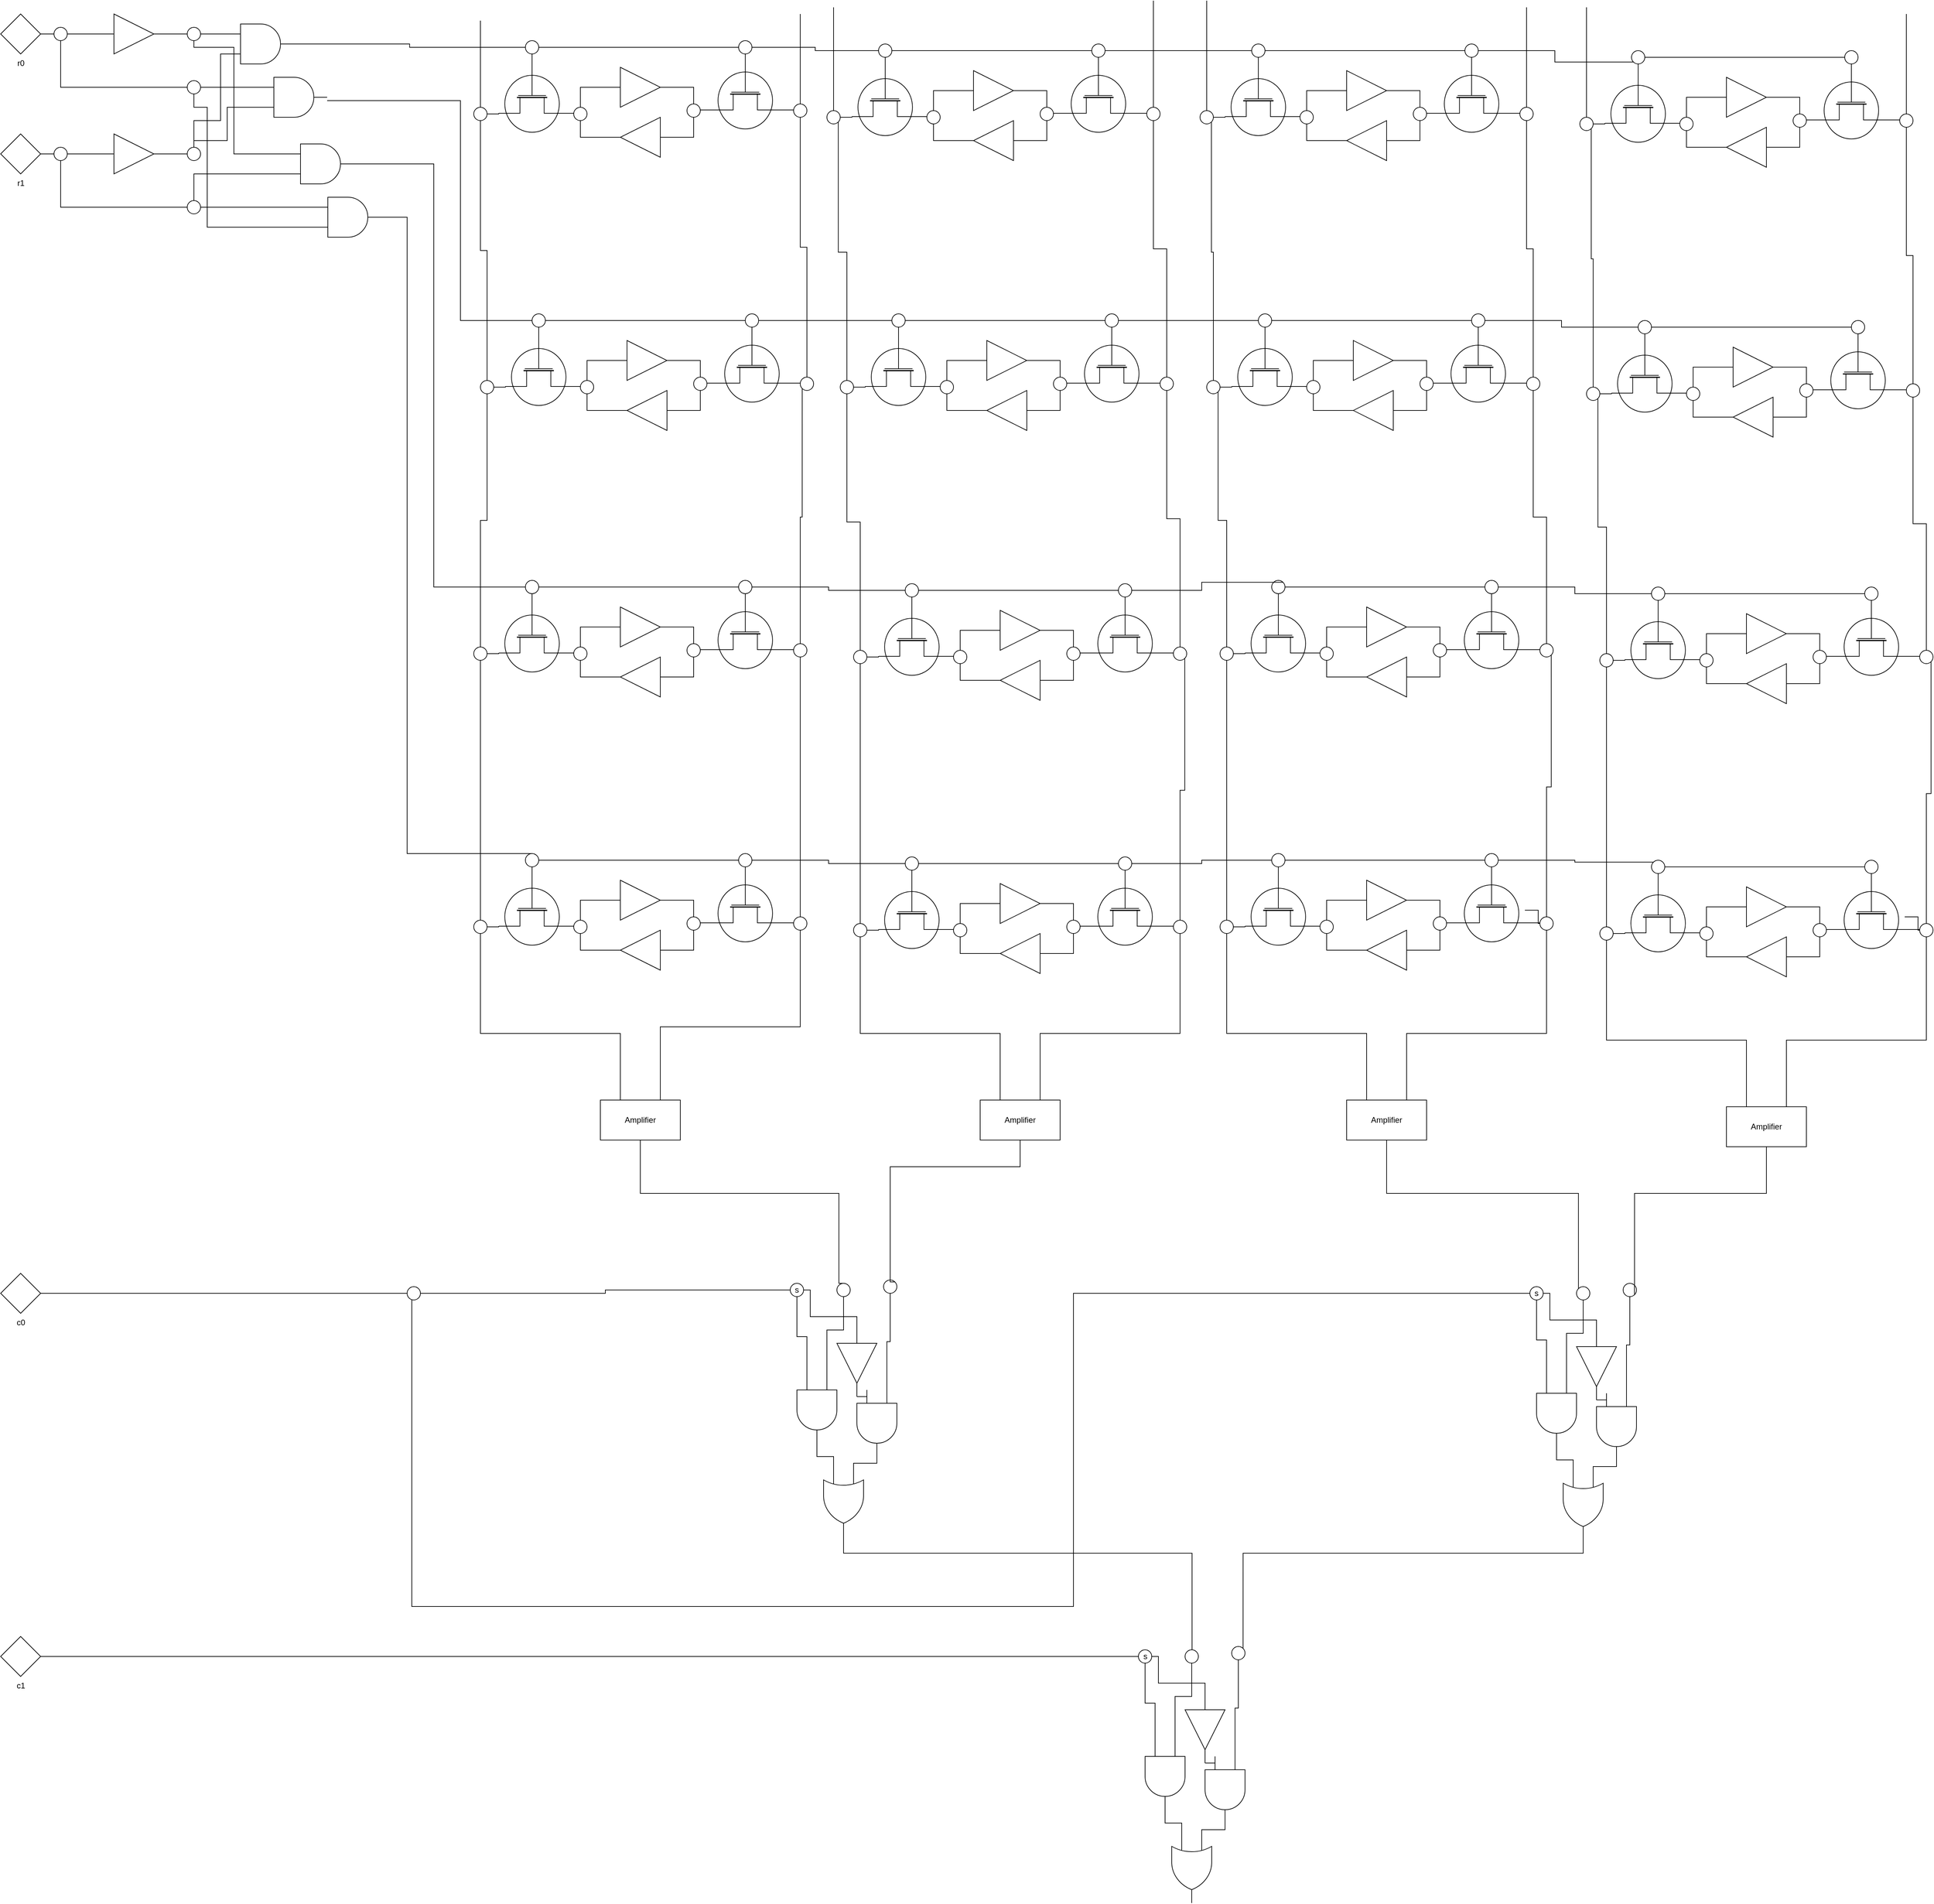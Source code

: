 <mxfile version="20.3.0" type="device"><diagram name="Page-1" id="7e0a89b8-554c-2b80-1dc8-d5c74ca68de4"><mxGraphModel dx="1804" dy="3456" grid="1" gridSize="10" guides="1" tooltips="1" connect="1" arrows="1" fold="1" page="1" pageScale="1" pageWidth="1100" pageHeight="850" background="none" math="0" shadow="0"><root><mxCell id="0"/><mxCell id="1" parent="0"/><mxCell id="6YwFW3y8SZn7r-2nR0f8-75" style="edgeStyle=orthogonalEdgeStyle;rounded=0;orthogonalLoop=1;jettySize=auto;html=1;strokeColor=default;endArrow=none;endFill=0;elbow=vertical;" parent="1" source="6YwFW3y8SZn7r-2nR0f8-19" target="6YwFW3y8SZn7r-2nR0f8-55" edge="1"><mxGeometry relative="1" as="geometry"/></mxCell><mxCell id="6YwFW3y8SZn7r-2nR0f8-19" value="" style="verticalLabelPosition=bottom;shadow=0;dashed=0;align=center;html=1;verticalAlign=top;shape=mxgraph.electrical.logic_gates.buffer2;" parent="1" vertex="1"><mxGeometry x="170" y="150" width="100" height="60" as="geometry"/></mxCell><mxCell id="6YwFW3y8SZn7r-2nR0f8-69" style="edgeStyle=orthogonalEdgeStyle;rounded=0;orthogonalLoop=1;jettySize=auto;html=1;strokeColor=default;endArrow=none;endFill=0;elbow=vertical;" parent="1" source="6YwFW3y8SZn7r-2nR0f8-31" target="6YwFW3y8SZn7r-2nR0f8-56" edge="1"><mxGeometry relative="1" as="geometry"><Array as="points"><mxPoint x="110" y="260"/></Array></mxGeometry></mxCell><mxCell id="6YwFW3y8SZn7r-2nR0f8-71" style="edgeStyle=orthogonalEdgeStyle;rounded=0;orthogonalLoop=1;jettySize=auto;html=1;entryX=0;entryY=0.5;entryDx=0;entryDy=0;strokeColor=default;endArrow=none;endFill=0;elbow=vertical;" parent="1" source="6YwFW3y8SZn7r-2nR0f8-31" target="6YwFW3y8SZn7r-2nR0f8-19" edge="1"><mxGeometry relative="1" as="geometry"/></mxCell><mxCell id="6YwFW3y8SZn7r-2nR0f8-31" value="" style="ellipse;whiteSpace=wrap;html=1;aspect=fixed;" parent="1" vertex="1"><mxGeometry x="100" y="170" width="20" height="20" as="geometry"/></mxCell><mxCell id="6YwFW3y8SZn7r-2nR0f8-74" style="edgeStyle=orthogonalEdgeStyle;rounded=0;orthogonalLoop=1;jettySize=auto;html=1;entryX=0;entryY=0.5;entryDx=0;entryDy=0;strokeColor=default;endArrow=none;endFill=0;elbow=vertical;" parent="1" source="6YwFW3y8SZn7r-2nR0f8-40" target="6YwFW3y8SZn7r-2nR0f8-57" edge="1"><mxGeometry relative="1" as="geometry"/></mxCell><mxCell id="6YwFW3y8SZn7r-2nR0f8-40" value="" style="verticalLabelPosition=bottom;shadow=0;dashed=0;align=center;html=1;verticalAlign=top;shape=mxgraph.electrical.logic_gates.buffer2;" parent="1" vertex="1"><mxGeometry x="170" y="330" width="100" height="60" as="geometry"/></mxCell><mxCell id="6YwFW3y8SZn7r-2nR0f8-43" style="edgeStyle=orthogonalEdgeStyle;rounded=0;orthogonalLoop=1;jettySize=auto;html=1;strokeColor=default;endArrow=none;endFill=0;elbow=vertical;" parent="1" source="6YwFW3y8SZn7r-2nR0f8-44" target="6YwFW3y8SZn7r-2nR0f8-672" edge="1"><mxGeometry relative="1" as="geometry"><mxPoint x="30" y="360" as="targetPoint"/></mxGeometry></mxCell><mxCell id="6YwFW3y8SZn7r-2nR0f8-66" style="edgeStyle=orthogonalEdgeStyle;rounded=0;orthogonalLoop=1;jettySize=auto;html=1;entryX=0.5;entryY=0.5;entryDx=0;entryDy=0;entryPerimeter=0;strokeColor=default;endArrow=none;endFill=0;elbow=vertical;" parent="1" source="6YwFW3y8SZn7r-2nR0f8-44" target="6YwFW3y8SZn7r-2nR0f8-54" edge="1"><mxGeometry relative="1" as="geometry"><Array as="points"><mxPoint x="110" y="440"/></Array></mxGeometry></mxCell><mxCell id="6YwFW3y8SZn7r-2nR0f8-72" style="edgeStyle=orthogonalEdgeStyle;rounded=0;orthogonalLoop=1;jettySize=auto;html=1;entryX=0;entryY=0.5;entryDx=0;entryDy=0;strokeColor=default;endArrow=none;endFill=0;elbow=vertical;" parent="1" source="6YwFW3y8SZn7r-2nR0f8-44" target="6YwFW3y8SZn7r-2nR0f8-40" edge="1"><mxGeometry relative="1" as="geometry"/></mxCell><mxCell id="6YwFW3y8SZn7r-2nR0f8-44" value="" style="ellipse;whiteSpace=wrap;html=1;aspect=fixed;" parent="1" vertex="1"><mxGeometry x="100" y="350" width="20" height="20" as="geometry"/></mxCell><mxCell id="6YwFW3y8SZn7r-2nR0f8-524" style="edgeStyle=orthogonalEdgeStyle;rounded=0;orthogonalLoop=1;jettySize=auto;html=1;entryX=0;entryY=0.5;entryDx=0;entryDy=0;strokeColor=default;endArrow=none;endFill=0;elbow=vertical;" parent="1" source="6YwFW3y8SZn7r-2nR0f8-45" target="6YwFW3y8SZn7r-2nR0f8-115" edge="1"><mxGeometry relative="1" as="geometry"/></mxCell><mxCell id="6YwFW3y8SZn7r-2nR0f8-45" value="" style="verticalLabelPosition=bottom;shadow=0;dashed=0;align=center;html=1;verticalAlign=top;shape=mxgraph.electrical.logic_gates.logic_gate;operation=and;" parent="1" vertex="1"><mxGeometry x="360" y="165" width="100" height="60" as="geometry"/></mxCell><mxCell id="6YwFW3y8SZn7r-2nR0f8-535" style="edgeStyle=orthogonalEdgeStyle;rounded=0;orthogonalLoop=1;jettySize=auto;html=1;entryX=0.5;entryY=0;entryDx=0;entryDy=0;strokeColor=default;endArrow=none;endFill=0;elbow=vertical;" parent="1" source="6YwFW3y8SZn7r-2nR0f8-46" target="6YwFW3y8SZn7r-2nR0f8-377" edge="1"><mxGeometry relative="1" as="geometry"><Array as="points"><mxPoint x="710" y="280"/><mxPoint x="710" y="610"/><mxPoint x="828" y="610"/></Array></mxGeometry></mxCell><mxCell id="6YwFW3y8SZn7r-2nR0f8-46" value="" style="verticalLabelPosition=bottom;shadow=0;dashed=0;align=center;html=1;verticalAlign=top;shape=mxgraph.electrical.logic_gates.logic_gate;operation=and;" parent="1" vertex="1"><mxGeometry x="410" y="245" width="100" height="60" as="geometry"/></mxCell><mxCell id="6YwFW3y8SZn7r-2nR0f8-536" style="edgeStyle=orthogonalEdgeStyle;rounded=0;orthogonalLoop=1;jettySize=auto;html=1;entryX=0;entryY=0;entryDx=0;entryDy=0;strokeColor=default;endArrow=none;endFill=0;elbow=vertical;" parent="1" source="6YwFW3y8SZn7r-2nR0f8-47" target="6YwFW3y8SZn7r-2nR0f8-425" edge="1"><mxGeometry relative="1" as="geometry"><Array as="points"><mxPoint x="670" y="375"/><mxPoint x="670" y="1010"/><mxPoint x="810" y="1010"/></Array></mxGeometry></mxCell><mxCell id="6YwFW3y8SZn7r-2nR0f8-47" value="" style="verticalLabelPosition=bottom;shadow=0;dashed=0;align=center;html=1;verticalAlign=top;shape=mxgraph.electrical.logic_gates.logic_gate;operation=and;" parent="1" vertex="1"><mxGeometry x="450" y="345" width="100" height="60" as="geometry"/></mxCell><mxCell id="6YwFW3y8SZn7r-2nR0f8-537" style="edgeStyle=orthogonalEdgeStyle;rounded=0;orthogonalLoop=1;jettySize=auto;html=1;entryX=0.5;entryY=0;entryDx=0;entryDy=0;strokeColor=default;endArrow=none;endFill=0;elbow=vertical;" parent="1" source="6YwFW3y8SZn7r-2nR0f8-48" target="6YwFW3y8SZn7r-2nR0f8-513" edge="1"><mxGeometry relative="1" as="geometry"><Array as="points"><mxPoint x="630" y="455"/><mxPoint x="630" y="1410"/></Array></mxGeometry></mxCell><mxCell id="6YwFW3y8SZn7r-2nR0f8-48" value="" style="verticalLabelPosition=bottom;shadow=0;dashed=0;align=center;html=1;verticalAlign=top;shape=mxgraph.electrical.logic_gates.logic_gate;operation=and;" parent="1" vertex="1"><mxGeometry x="491" y="425" width="100" height="60" as="geometry"/></mxCell><mxCell id="6YwFW3y8SZn7r-2nR0f8-81" style="edgeStyle=orthogonalEdgeStyle;rounded=0;orthogonalLoop=1;jettySize=auto;html=1;entryX=0;entryY=0.25;entryDx=0;entryDy=0;entryPerimeter=0;strokeColor=default;endArrow=none;endFill=0;elbow=vertical;" parent="1" source="6YwFW3y8SZn7r-2nR0f8-54" target="6YwFW3y8SZn7r-2nR0f8-48" edge="1"><mxGeometry relative="1" as="geometry"/></mxCell><mxCell id="6YwFW3y8SZn7r-2nR0f8-93" style="edgeStyle=orthogonalEdgeStyle;rounded=0;orthogonalLoop=1;jettySize=auto;html=1;entryX=0;entryY=0.75;entryDx=0;entryDy=0;entryPerimeter=0;strokeColor=default;endArrow=none;endFill=0;elbow=vertical;" parent="1" source="6YwFW3y8SZn7r-2nR0f8-54" target="6YwFW3y8SZn7r-2nR0f8-47" edge="1"><mxGeometry relative="1" as="geometry"><Array as="points"><mxPoint x="310" y="390"/></Array></mxGeometry></mxCell><mxCell id="6YwFW3y8SZn7r-2nR0f8-54" value="" style="ellipse;whiteSpace=wrap;html=1;aspect=fixed;" parent="1" vertex="1"><mxGeometry x="300" y="430" width="20" height="20" as="geometry"/></mxCell><mxCell id="6YwFW3y8SZn7r-2nR0f8-78" style="edgeStyle=orthogonalEdgeStyle;rounded=0;orthogonalLoop=1;jettySize=auto;html=1;entryX=0;entryY=0.25;entryDx=0;entryDy=0;entryPerimeter=0;strokeColor=default;endArrow=none;endFill=0;elbow=vertical;" parent="1" source="6YwFW3y8SZn7r-2nR0f8-55" target="6YwFW3y8SZn7r-2nR0f8-45" edge="1"><mxGeometry relative="1" as="geometry"/></mxCell><mxCell id="6YwFW3y8SZn7r-2nR0f8-92" style="edgeStyle=orthogonalEdgeStyle;rounded=0;orthogonalLoop=1;jettySize=auto;html=1;entryX=0;entryY=0.25;entryDx=0;entryDy=0;entryPerimeter=0;strokeColor=default;endArrow=none;endFill=0;elbow=vertical;" parent="1" source="6YwFW3y8SZn7r-2nR0f8-55" target="6YwFW3y8SZn7r-2nR0f8-47" edge="1"><mxGeometry relative="1" as="geometry"><Array as="points"><mxPoint x="310" y="200"/><mxPoint x="370" y="200"/><mxPoint x="370" y="360"/></Array></mxGeometry></mxCell><mxCell id="6YwFW3y8SZn7r-2nR0f8-55" value="" style="ellipse;whiteSpace=wrap;html=1;aspect=fixed;" parent="1" vertex="1"><mxGeometry x="300" y="170" width="20" height="20" as="geometry"/></mxCell><mxCell id="6YwFW3y8SZn7r-2nR0f8-79" style="edgeStyle=orthogonalEdgeStyle;rounded=0;orthogonalLoop=1;jettySize=auto;html=1;entryX=0.1;entryY=0.25;entryDx=0;entryDy=0;entryPerimeter=0;strokeColor=default;endArrow=none;endFill=0;elbow=vertical;" parent="1" source="6YwFW3y8SZn7r-2nR0f8-56" target="6YwFW3y8SZn7r-2nR0f8-46" edge="1"><mxGeometry relative="1" as="geometry"/></mxCell><mxCell id="6YwFW3y8SZn7r-2nR0f8-94" style="edgeStyle=orthogonalEdgeStyle;rounded=0;orthogonalLoop=1;jettySize=auto;html=1;entryX=0;entryY=0.75;entryDx=0;entryDy=0;entryPerimeter=0;strokeColor=default;endArrow=none;endFill=0;elbow=vertical;" parent="1" source="6YwFW3y8SZn7r-2nR0f8-56" target="6YwFW3y8SZn7r-2nR0f8-48" edge="1"><mxGeometry relative="1" as="geometry"><Array as="points"><mxPoint x="310" y="290"/><mxPoint x="330" y="290"/><mxPoint x="330" y="470"/></Array></mxGeometry></mxCell><mxCell id="6YwFW3y8SZn7r-2nR0f8-56" value="" style="ellipse;whiteSpace=wrap;html=1;aspect=fixed;" parent="1" vertex="1"><mxGeometry x="300" y="250" width="20" height="20" as="geometry"/></mxCell><mxCell id="6YwFW3y8SZn7r-2nR0f8-89" style="edgeStyle=orthogonalEdgeStyle;rounded=0;orthogonalLoop=1;jettySize=auto;html=1;entryX=0;entryY=0.75;entryDx=0;entryDy=0;entryPerimeter=0;strokeColor=default;endArrow=none;endFill=0;elbow=vertical;" parent="1" source="6YwFW3y8SZn7r-2nR0f8-57" target="6YwFW3y8SZn7r-2nR0f8-45" edge="1"><mxGeometry relative="1" as="geometry"><Array as="points"><mxPoint x="310" y="310"/><mxPoint x="350" y="310"/><mxPoint x="350" y="210"/></Array></mxGeometry></mxCell><mxCell id="6YwFW3y8SZn7r-2nR0f8-90" style="edgeStyle=orthogonalEdgeStyle;rounded=0;orthogonalLoop=1;jettySize=auto;html=1;entryX=0;entryY=0.75;entryDx=0;entryDy=0;entryPerimeter=0;strokeColor=default;endArrow=none;endFill=0;elbow=vertical;" parent="1" source="6YwFW3y8SZn7r-2nR0f8-57" target="6YwFW3y8SZn7r-2nR0f8-46" edge="1"><mxGeometry relative="1" as="geometry"><Array as="points"><mxPoint x="310" y="340"/><mxPoint x="360" y="340"/><mxPoint x="360" y="290"/></Array></mxGeometry></mxCell><mxCell id="6YwFW3y8SZn7r-2nR0f8-57" value="" style="ellipse;whiteSpace=wrap;html=1;aspect=fixed;" parent="1" vertex="1"><mxGeometry x="300" y="350" width="20" height="20" as="geometry"/></mxCell><mxCell id="6YwFW3y8SZn7r-2nR0f8-101" style="edgeStyle=orthogonalEdgeStyle;rounded=0;orthogonalLoop=1;jettySize=auto;html=1;entryX=0.5;entryY=0;entryDx=0;entryDy=0;strokeColor=default;endArrow=none;endFill=0;elbow=vertical;" parent="1" source="6YwFW3y8SZn7r-2nR0f8-96" target="6YwFW3y8SZn7r-2nR0f8-99" edge="1"><mxGeometry relative="1" as="geometry"/></mxCell><mxCell id="6YwFW3y8SZn7r-2nR0f8-96" value="" style="verticalLabelPosition=bottom;shadow=0;dashed=0;align=center;html=1;verticalAlign=top;shape=mxgraph.electrical.logic_gates.buffer2;" parent="1" vertex="1"><mxGeometry x="930" y="230" width="100" height="60" as="geometry"/></mxCell><mxCell id="6YwFW3y8SZn7r-2nR0f8-104" style="edgeStyle=orthogonalEdgeStyle;rounded=0;orthogonalLoop=1;jettySize=auto;html=1;entryX=0.5;entryY=1;entryDx=0;entryDy=0;strokeColor=default;endArrow=none;endFill=0;elbow=vertical;" parent="1" source="6YwFW3y8SZn7r-2nR0f8-97" target="6YwFW3y8SZn7r-2nR0f8-100" edge="1"><mxGeometry relative="1" as="geometry"/></mxCell><mxCell id="6YwFW3y8SZn7r-2nR0f8-97" value="" style="verticalLabelPosition=bottom;shadow=0;dashed=0;align=center;html=1;verticalAlign=top;shape=mxgraph.electrical.logic_gates.buffer2;rotation=-180;" parent="1" vertex="1"><mxGeometry x="930" y="305" width="100" height="60" as="geometry"/></mxCell><mxCell id="6YwFW3y8SZn7r-2nR0f8-102" style="edgeStyle=orthogonalEdgeStyle;rounded=0;orthogonalLoop=1;jettySize=auto;html=1;entryX=0;entryY=0.5;entryDx=0;entryDy=0;strokeColor=default;endArrow=none;endFill=0;elbow=vertical;" parent="1" source="6YwFW3y8SZn7r-2nR0f8-99" target="6YwFW3y8SZn7r-2nR0f8-97" edge="1"><mxGeometry relative="1" as="geometry"><Array as="points"><mxPoint x="1060" y="335"/></Array></mxGeometry></mxCell><mxCell id="6YwFW3y8SZn7r-2nR0f8-99" value="" style="ellipse;whiteSpace=wrap;html=1;aspect=fixed;" parent="1" vertex="1"><mxGeometry x="1050" y="285" width="20" height="20" as="geometry"/></mxCell><mxCell id="6YwFW3y8SZn7r-2nR0f8-103" style="edgeStyle=orthogonalEdgeStyle;rounded=0;orthogonalLoop=1;jettySize=auto;html=1;entryX=0;entryY=0.5;entryDx=0;entryDy=0;strokeColor=default;endArrow=none;endFill=0;elbow=vertical;" parent="1" source="6YwFW3y8SZn7r-2nR0f8-100" target="6YwFW3y8SZn7r-2nR0f8-96" edge="1"><mxGeometry relative="1" as="geometry"><Array as="points"><mxPoint x="890" y="260"/></Array></mxGeometry></mxCell><mxCell id="6YwFW3y8SZn7r-2nR0f8-100" value="" style="ellipse;whiteSpace=wrap;html=1;aspect=fixed;" parent="1" vertex="1"><mxGeometry x="880" y="290" width="20" height="20" as="geometry"/></mxCell><mxCell id="6YwFW3y8SZn7r-2nR0f8-124" style="edgeStyle=orthogonalEdgeStyle;rounded=0;orthogonalLoop=1;jettySize=auto;html=1;exitX=0.7;exitY=0;exitDx=0;exitDy=0;exitPerimeter=0;entryX=0;entryY=0.5;entryDx=0;entryDy=0;strokeColor=default;endArrow=none;endFill=0;elbow=vertical;" parent="1" source="6YwFW3y8SZn7r-2nR0f8-110" target="6YwFW3y8SZn7r-2nR0f8-100" edge="1"><mxGeometry relative="1" as="geometry"/></mxCell><mxCell id="6YwFW3y8SZn7r-2nR0f8-110" value="" style="verticalLabelPosition=bottom;shadow=0;dashed=0;align=center;html=1;verticalAlign=top;shape=mxgraph.electrical.mosfets1.mosfet_n_no_bulk;rotation=90;" parent="1" vertex="1"><mxGeometry x="770" y="230" width="95" height="100" as="geometry"/></mxCell><mxCell id="6YwFW3y8SZn7r-2nR0f8-125" style="edgeStyle=orthogonalEdgeStyle;rounded=0;orthogonalLoop=1;jettySize=auto;html=1;exitX=0.7;exitY=1;exitDx=0;exitDy=0;exitPerimeter=0;entryX=1;entryY=0.5;entryDx=0;entryDy=0;strokeColor=default;endArrow=none;endFill=0;elbow=vertical;" parent="1" source="6YwFW3y8SZn7r-2nR0f8-111" target="6YwFW3y8SZn7r-2nR0f8-99" edge="1"><mxGeometry relative="1" as="geometry"/></mxCell><mxCell id="6YwFW3y8SZn7r-2nR0f8-134" style="edgeStyle=orthogonalEdgeStyle;rounded=0;orthogonalLoop=1;jettySize=auto;html=1;exitX=0.7;exitY=0;exitDx=0;exitDy=0;exitPerimeter=0;entryX=0.5;entryY=0.45;entryDx=0;entryDy=0;entryPerimeter=0;strokeColor=default;endArrow=none;endFill=0;elbow=vertical;" parent="1" source="6YwFW3y8SZn7r-2nR0f8-111" target="6YwFW3y8SZn7r-2nR0f8-128" edge="1"><mxGeometry relative="1" as="geometry"/></mxCell><mxCell id="6YwFW3y8SZn7r-2nR0f8-111" value="" style="verticalLabelPosition=bottom;shadow=0;dashed=0;align=center;html=1;verticalAlign=top;shape=mxgraph.electrical.mosfets1.mosfet_n_no_bulk;rotation=90;" parent="1" vertex="1"><mxGeometry x="1090" y="225" width="95" height="100" as="geometry"/></mxCell><mxCell id="6YwFW3y8SZn7r-2nR0f8-119" style="edgeStyle=orthogonalEdgeStyle;rounded=0;orthogonalLoop=1;jettySize=auto;html=1;strokeColor=default;endArrow=none;endFill=0;elbow=vertical;" parent="1" source="6YwFW3y8SZn7r-2nR0f8-115" target="6YwFW3y8SZn7r-2nR0f8-116" edge="1"><mxGeometry relative="1" as="geometry"/></mxCell><mxCell id="6YwFW3y8SZn7r-2nR0f8-122" style="edgeStyle=orthogonalEdgeStyle;rounded=0;orthogonalLoop=1;jettySize=auto;html=1;entryX=0;entryY=0.5;entryDx=0;entryDy=0;entryPerimeter=0;strokeColor=default;endArrow=none;endFill=0;elbow=vertical;" parent="1" source="6YwFW3y8SZn7r-2nR0f8-115" target="6YwFW3y8SZn7r-2nR0f8-110" edge="1"><mxGeometry relative="1" as="geometry"/></mxCell><mxCell id="6YwFW3y8SZn7r-2nR0f8-115" value="" style="ellipse;whiteSpace=wrap;html=1;aspect=fixed;" parent="1" vertex="1"><mxGeometry x="807.5" y="190" width="20" height="20" as="geometry"/></mxCell><mxCell id="6YwFW3y8SZn7r-2nR0f8-123" style="edgeStyle=orthogonalEdgeStyle;rounded=0;orthogonalLoop=1;jettySize=auto;html=1;strokeColor=default;endArrow=none;endFill=0;elbow=vertical;" parent="1" source="6YwFW3y8SZn7r-2nR0f8-116" target="6YwFW3y8SZn7r-2nR0f8-111" edge="1"><mxGeometry relative="1" as="geometry"/></mxCell><mxCell id="6YwFW3y8SZn7r-2nR0f8-525" style="edgeStyle=orthogonalEdgeStyle;rounded=0;orthogonalLoop=1;jettySize=auto;html=1;entryX=0;entryY=0.5;entryDx=0;entryDy=0;strokeColor=default;endArrow=none;endFill=0;elbow=vertical;" parent="1" source="6YwFW3y8SZn7r-2nR0f8-116" target="6YwFW3y8SZn7r-2nR0f8-329" edge="1"><mxGeometry relative="1" as="geometry"/></mxCell><mxCell id="6YwFW3y8SZn7r-2nR0f8-116" value="" style="ellipse;whiteSpace=wrap;html=1;aspect=fixed;" parent="1" vertex="1"><mxGeometry x="1127.5" y="190" width="20" height="20" as="geometry"/></mxCell><mxCell id="6YwFW3y8SZn7r-2nR0f8-129" style="edgeStyle=orthogonalEdgeStyle;rounded=0;orthogonalLoop=1;jettySize=auto;html=1;exitX=1;exitY=0.5;exitDx=0;exitDy=0;entryX=0.7;entryY=1;entryDx=0;entryDy=0;entryPerimeter=0;strokeColor=default;endArrow=none;endFill=0;elbow=vertical;" parent="1" source="6YwFW3y8SZn7r-2nR0f8-127" target="6YwFW3y8SZn7r-2nR0f8-110" edge="1"><mxGeometry relative="1" as="geometry"/></mxCell><mxCell id="6YwFW3y8SZn7r-2nR0f8-136" style="edgeStyle=orthogonalEdgeStyle;rounded=0;orthogonalLoop=1;jettySize=auto;html=1;strokeColor=default;endArrow=none;endFill=0;elbow=vertical;" parent="1" source="6YwFW3y8SZn7r-2nR0f8-127" edge="1"><mxGeometry relative="1" as="geometry"><mxPoint x="740" y="160" as="targetPoint"/></mxGeometry></mxCell><mxCell id="6YwFW3y8SZn7r-2nR0f8-127" value="" style="ellipse;whiteSpace=wrap;html=1;aspect=fixed;" parent="1" vertex="1"><mxGeometry x="730" y="290" width="20" height="20" as="geometry"/></mxCell><mxCell id="6YwFW3y8SZn7r-2nR0f8-135" style="edgeStyle=orthogonalEdgeStyle;rounded=0;orthogonalLoop=1;jettySize=auto;html=1;strokeColor=default;endArrow=none;endFill=0;elbow=vertical;" parent="1" source="6YwFW3y8SZn7r-2nR0f8-128" edge="1"><mxGeometry relative="1" as="geometry"><mxPoint x="1220" y="150" as="targetPoint"/></mxGeometry></mxCell><mxCell id="6YwFW3y8SZn7r-2nR0f8-128" value="" style="ellipse;whiteSpace=wrap;html=1;aspect=fixed;" parent="1" vertex="1"><mxGeometry x="1210" y="285" width="20" height="20" as="geometry"/></mxCell><mxCell id="6YwFW3y8SZn7r-2nR0f8-140" style="edgeStyle=orthogonalEdgeStyle;rounded=0;orthogonalLoop=1;jettySize=auto;html=1;entryX=0.5;entryY=0;entryDx=0;entryDy=0;strokeColor=default;endArrow=none;endFill=0;elbow=vertical;" parent="1" source="6YwFW3y8SZn7r-2nR0f8-141" target="6YwFW3y8SZn7r-2nR0f8-145" edge="1"><mxGeometry relative="1" as="geometry"/></mxCell><mxCell id="6YwFW3y8SZn7r-2nR0f8-141" value="" style="verticalLabelPosition=bottom;shadow=0;dashed=0;align=center;html=1;verticalAlign=top;shape=mxgraph.electrical.logic_gates.buffer2;" parent="1" vertex="1"><mxGeometry x="1480" y="640" width="100" height="60" as="geometry"/></mxCell><mxCell id="6YwFW3y8SZn7r-2nR0f8-142" style="edgeStyle=orthogonalEdgeStyle;rounded=0;orthogonalLoop=1;jettySize=auto;html=1;entryX=0.5;entryY=1;entryDx=0;entryDy=0;strokeColor=default;endArrow=none;endFill=0;elbow=vertical;" parent="1" source="6YwFW3y8SZn7r-2nR0f8-143" target="6YwFW3y8SZn7r-2nR0f8-147" edge="1"><mxGeometry relative="1" as="geometry"/></mxCell><mxCell id="6YwFW3y8SZn7r-2nR0f8-143" value="" style="verticalLabelPosition=bottom;shadow=0;dashed=0;align=center;html=1;verticalAlign=top;shape=mxgraph.electrical.logic_gates.buffer2;rotation=-180;" parent="1" vertex="1"><mxGeometry x="1480" y="715" width="100" height="60" as="geometry"/></mxCell><mxCell id="6YwFW3y8SZn7r-2nR0f8-144" style="edgeStyle=orthogonalEdgeStyle;rounded=0;orthogonalLoop=1;jettySize=auto;html=1;entryX=0;entryY=0.5;entryDx=0;entryDy=0;strokeColor=default;endArrow=none;endFill=0;elbow=vertical;" parent="1" source="6YwFW3y8SZn7r-2nR0f8-145" target="6YwFW3y8SZn7r-2nR0f8-143" edge="1"><mxGeometry relative="1" as="geometry"><Array as="points"><mxPoint x="1610" y="745"/></Array></mxGeometry></mxCell><mxCell id="6YwFW3y8SZn7r-2nR0f8-145" value="" style="ellipse;whiteSpace=wrap;html=1;aspect=fixed;" parent="1" vertex="1"><mxGeometry x="1600" y="695" width="20" height="20" as="geometry"/></mxCell><mxCell id="6YwFW3y8SZn7r-2nR0f8-146" style="edgeStyle=orthogonalEdgeStyle;rounded=0;orthogonalLoop=1;jettySize=auto;html=1;entryX=0;entryY=0.5;entryDx=0;entryDy=0;strokeColor=default;endArrow=none;endFill=0;elbow=vertical;" parent="1" source="6YwFW3y8SZn7r-2nR0f8-147" target="6YwFW3y8SZn7r-2nR0f8-141" edge="1"><mxGeometry relative="1" as="geometry"><Array as="points"><mxPoint x="1440" y="670"/></Array></mxGeometry></mxCell><mxCell id="6YwFW3y8SZn7r-2nR0f8-147" value="" style="ellipse;whiteSpace=wrap;html=1;aspect=fixed;" parent="1" vertex="1"><mxGeometry x="1430" y="700" width="20" height="20" as="geometry"/></mxCell><mxCell id="6YwFW3y8SZn7r-2nR0f8-148" style="edgeStyle=orthogonalEdgeStyle;rounded=0;orthogonalLoop=1;jettySize=auto;html=1;exitX=0.7;exitY=0;exitDx=0;exitDy=0;exitPerimeter=0;entryX=0;entryY=0.5;entryDx=0;entryDy=0;strokeColor=default;endArrow=none;endFill=0;elbow=vertical;" parent="1" source="6YwFW3y8SZn7r-2nR0f8-149" target="6YwFW3y8SZn7r-2nR0f8-147" edge="1"><mxGeometry relative="1" as="geometry"/></mxCell><mxCell id="6YwFW3y8SZn7r-2nR0f8-149" value="" style="verticalLabelPosition=bottom;shadow=0;dashed=0;align=center;html=1;verticalAlign=top;shape=mxgraph.electrical.mosfets1.mosfet_n_no_bulk;rotation=90;" parent="1" vertex="1"><mxGeometry x="1320" y="640" width="95" height="100" as="geometry"/></mxCell><mxCell id="6YwFW3y8SZn7r-2nR0f8-150" style="edgeStyle=orthogonalEdgeStyle;rounded=0;orthogonalLoop=1;jettySize=auto;html=1;exitX=0.7;exitY=1;exitDx=0;exitDy=0;exitPerimeter=0;entryX=1;entryY=0.5;entryDx=0;entryDy=0;strokeColor=default;endArrow=none;endFill=0;elbow=vertical;" parent="1" source="6YwFW3y8SZn7r-2nR0f8-152" target="6YwFW3y8SZn7r-2nR0f8-145" edge="1"><mxGeometry relative="1" as="geometry"/></mxCell><mxCell id="6YwFW3y8SZn7r-2nR0f8-151" style="edgeStyle=orthogonalEdgeStyle;rounded=0;orthogonalLoop=1;jettySize=auto;html=1;exitX=0.7;exitY=0;exitDx=0;exitDy=0;exitPerimeter=0;entryX=0.5;entryY=0.45;entryDx=0;entryDy=0;entryPerimeter=0;strokeColor=default;endArrow=none;endFill=0;elbow=vertical;" parent="1" source="6YwFW3y8SZn7r-2nR0f8-152" target="6YwFW3y8SZn7r-2nR0f8-164" edge="1"><mxGeometry relative="1" as="geometry"/></mxCell><mxCell id="6YwFW3y8SZn7r-2nR0f8-152" value="" style="verticalLabelPosition=bottom;shadow=0;dashed=0;align=center;html=1;verticalAlign=top;shape=mxgraph.electrical.mosfets1.mosfet_n_no_bulk;rotation=90;" parent="1" vertex="1"><mxGeometry x="1640" y="635" width="95" height="100" as="geometry"/></mxCell><mxCell id="6YwFW3y8SZn7r-2nR0f8-153" style="edgeStyle=orthogonalEdgeStyle;rounded=0;orthogonalLoop=1;jettySize=auto;html=1;strokeColor=default;endArrow=none;endFill=0;elbow=vertical;" parent="1" source="6YwFW3y8SZn7r-2nR0f8-155" target="6YwFW3y8SZn7r-2nR0f8-157" edge="1"><mxGeometry relative="1" as="geometry"/></mxCell><mxCell id="6YwFW3y8SZn7r-2nR0f8-154" style="edgeStyle=orthogonalEdgeStyle;rounded=0;orthogonalLoop=1;jettySize=auto;html=1;entryX=0;entryY=0.5;entryDx=0;entryDy=0;entryPerimeter=0;strokeColor=default;endArrow=none;endFill=0;elbow=vertical;" parent="1" source="6YwFW3y8SZn7r-2nR0f8-155" target="6YwFW3y8SZn7r-2nR0f8-149" edge="1"><mxGeometry relative="1" as="geometry"/></mxCell><mxCell id="6YwFW3y8SZn7r-2nR0f8-155" value="" style="ellipse;whiteSpace=wrap;html=1;aspect=fixed;" parent="1" vertex="1"><mxGeometry x="1357.5" y="600" width="20" height="20" as="geometry"/></mxCell><mxCell id="6YwFW3y8SZn7r-2nR0f8-156" style="edgeStyle=orthogonalEdgeStyle;rounded=0;orthogonalLoop=1;jettySize=auto;html=1;strokeColor=default;endArrow=none;endFill=0;elbow=vertical;" parent="1" source="6YwFW3y8SZn7r-2nR0f8-157" target="6YwFW3y8SZn7r-2nR0f8-152" edge="1"><mxGeometry relative="1" as="geometry"/></mxCell><mxCell id="6YwFW3y8SZn7r-2nR0f8-529" style="edgeStyle=orthogonalEdgeStyle;rounded=0;orthogonalLoop=1;jettySize=auto;html=1;entryX=0;entryY=0.5;entryDx=0;entryDy=0;strokeColor=default;endArrow=none;endFill=0;elbow=vertical;" parent="1" source="6YwFW3y8SZn7r-2nR0f8-157" target="6YwFW3y8SZn7r-2nR0f8-401" edge="1"><mxGeometry relative="1" as="geometry"/></mxCell><mxCell id="6YwFW3y8SZn7r-2nR0f8-157" value="" style="ellipse;whiteSpace=wrap;html=1;aspect=fixed;" parent="1" vertex="1"><mxGeometry x="1677.5" y="600" width="20" height="20" as="geometry"/></mxCell><mxCell id="6YwFW3y8SZn7r-2nR0f8-158" style="edgeStyle=orthogonalEdgeStyle;rounded=0;orthogonalLoop=1;jettySize=auto;html=1;exitX=1;exitY=0.5;exitDx=0;exitDy=0;entryX=0.7;entryY=1;entryDx=0;entryDy=0;entryPerimeter=0;strokeColor=default;endArrow=none;endFill=0;elbow=vertical;" parent="1" source="6YwFW3y8SZn7r-2nR0f8-161" target="6YwFW3y8SZn7r-2nR0f8-149" edge="1"><mxGeometry relative="1" as="geometry"/></mxCell><mxCell id="6YwFW3y8SZn7r-2nR0f8-442" style="edgeStyle=orthogonalEdgeStyle;rounded=0;orthogonalLoop=1;jettySize=auto;html=1;strokeColor=default;endArrow=none;endFill=0;elbow=vertical;entryX=1;entryY=1;entryDx=0;entryDy=0;" parent="1" source="6YwFW3y8SZn7r-2nR0f8-161" target="6YwFW3y8SZn7r-2nR0f8-334" edge="1"><mxGeometry relative="1" as="geometry"><mxPoint x="1290" y="360" as="targetPoint"/></mxGeometry></mxCell><mxCell id="6YwFW3y8SZn7r-2nR0f8-161" value="" style="ellipse;whiteSpace=wrap;html=1;aspect=fixed;" parent="1" vertex="1"><mxGeometry x="1280" y="700" width="20" height="20" as="geometry"/></mxCell><mxCell id="6YwFW3y8SZn7r-2nR0f8-443" style="edgeStyle=orthogonalEdgeStyle;rounded=0;orthogonalLoop=1;jettySize=auto;html=1;strokeColor=default;endArrow=none;endFill=0;elbow=vertical;entryX=0.5;entryY=1;entryDx=0;entryDy=0;" parent="1" source="6YwFW3y8SZn7r-2nR0f8-164" target="6YwFW3y8SZn7r-2nR0f8-336" edge="1"><mxGeometry relative="1" as="geometry"><mxPoint x="1770" y="540" as="targetPoint"/></mxGeometry></mxCell><mxCell id="6YwFW3y8SZn7r-2nR0f8-164" value="" style="ellipse;whiteSpace=wrap;html=1;aspect=fixed;" parent="1" vertex="1"><mxGeometry x="1760" y="695" width="20" height="20" as="geometry"/></mxCell><mxCell id="6YwFW3y8SZn7r-2nR0f8-166" style="edgeStyle=orthogonalEdgeStyle;rounded=0;orthogonalLoop=1;jettySize=auto;html=1;entryX=0.5;entryY=0;entryDx=0;entryDy=0;strokeColor=default;endArrow=none;endFill=0;elbow=vertical;" parent="1" source="6YwFW3y8SZn7r-2nR0f8-167" target="6YwFW3y8SZn7r-2nR0f8-171" edge="1"><mxGeometry relative="1" as="geometry"/></mxCell><mxCell id="6YwFW3y8SZn7r-2nR0f8-167" value="" style="verticalLabelPosition=bottom;shadow=0;dashed=0;align=center;html=1;verticalAlign=top;shape=mxgraph.electrical.logic_gates.buffer2;" parent="1" vertex="1"><mxGeometry x="2050" y="1040" width="100" height="60" as="geometry"/></mxCell><mxCell id="6YwFW3y8SZn7r-2nR0f8-168" style="edgeStyle=orthogonalEdgeStyle;rounded=0;orthogonalLoop=1;jettySize=auto;html=1;entryX=0.5;entryY=1;entryDx=0;entryDy=0;strokeColor=default;endArrow=none;endFill=0;elbow=vertical;" parent="1" source="6YwFW3y8SZn7r-2nR0f8-169" target="6YwFW3y8SZn7r-2nR0f8-173" edge="1"><mxGeometry relative="1" as="geometry"/></mxCell><mxCell id="6YwFW3y8SZn7r-2nR0f8-169" value="" style="verticalLabelPosition=bottom;shadow=0;dashed=0;align=center;html=1;verticalAlign=top;shape=mxgraph.electrical.logic_gates.buffer2;rotation=-180;" parent="1" vertex="1"><mxGeometry x="2050" y="1115" width="100" height="60" as="geometry"/></mxCell><mxCell id="6YwFW3y8SZn7r-2nR0f8-170" style="edgeStyle=orthogonalEdgeStyle;rounded=0;orthogonalLoop=1;jettySize=auto;html=1;entryX=0;entryY=0.5;entryDx=0;entryDy=0;strokeColor=default;endArrow=none;endFill=0;elbow=vertical;" parent="1" source="6YwFW3y8SZn7r-2nR0f8-171" target="6YwFW3y8SZn7r-2nR0f8-169" edge="1"><mxGeometry relative="1" as="geometry"><Array as="points"><mxPoint x="2180" y="1145"/></Array></mxGeometry></mxCell><mxCell id="6YwFW3y8SZn7r-2nR0f8-171" value="" style="ellipse;whiteSpace=wrap;html=1;aspect=fixed;" parent="1" vertex="1"><mxGeometry x="2170" y="1095" width="20" height="20" as="geometry"/></mxCell><mxCell id="6YwFW3y8SZn7r-2nR0f8-172" style="edgeStyle=orthogonalEdgeStyle;rounded=0;orthogonalLoop=1;jettySize=auto;html=1;entryX=0;entryY=0.5;entryDx=0;entryDy=0;strokeColor=default;endArrow=none;endFill=0;elbow=vertical;" parent="1" source="6YwFW3y8SZn7r-2nR0f8-173" target="6YwFW3y8SZn7r-2nR0f8-167" edge="1"><mxGeometry relative="1" as="geometry"><Array as="points"><mxPoint x="2010" y="1070"/></Array></mxGeometry></mxCell><mxCell id="6YwFW3y8SZn7r-2nR0f8-173" value="" style="ellipse;whiteSpace=wrap;html=1;aspect=fixed;" parent="1" vertex="1"><mxGeometry x="2000" y="1100" width="20" height="20" as="geometry"/></mxCell><mxCell id="6YwFW3y8SZn7r-2nR0f8-174" style="edgeStyle=orthogonalEdgeStyle;rounded=0;orthogonalLoop=1;jettySize=auto;html=1;exitX=0.7;exitY=0;exitDx=0;exitDy=0;exitPerimeter=0;entryX=0;entryY=0.5;entryDx=0;entryDy=0;strokeColor=default;endArrow=none;endFill=0;elbow=vertical;" parent="1" source="6YwFW3y8SZn7r-2nR0f8-175" target="6YwFW3y8SZn7r-2nR0f8-173" edge="1"><mxGeometry relative="1" as="geometry"/></mxCell><mxCell id="6YwFW3y8SZn7r-2nR0f8-175" value="" style="verticalLabelPosition=bottom;shadow=0;dashed=0;align=center;html=1;verticalAlign=top;shape=mxgraph.electrical.mosfets1.mosfet_n_no_bulk;rotation=90;" parent="1" vertex="1"><mxGeometry x="1890" y="1040" width="95" height="100" as="geometry"/></mxCell><mxCell id="6YwFW3y8SZn7r-2nR0f8-176" style="edgeStyle=orthogonalEdgeStyle;rounded=0;orthogonalLoop=1;jettySize=auto;html=1;exitX=0.7;exitY=1;exitDx=0;exitDy=0;exitPerimeter=0;entryX=1;entryY=0.5;entryDx=0;entryDy=0;strokeColor=default;endArrow=none;endFill=0;elbow=vertical;" parent="1" source="6YwFW3y8SZn7r-2nR0f8-178" target="6YwFW3y8SZn7r-2nR0f8-171" edge="1"><mxGeometry relative="1" as="geometry"/></mxCell><mxCell id="6YwFW3y8SZn7r-2nR0f8-177" style="edgeStyle=orthogonalEdgeStyle;rounded=0;orthogonalLoop=1;jettySize=auto;html=1;exitX=0.7;exitY=0;exitDx=0;exitDy=0;exitPerimeter=0;entryX=0.5;entryY=0.45;entryDx=0;entryDy=0;entryPerimeter=0;strokeColor=default;endArrow=none;endFill=0;elbow=vertical;" parent="1" source="6YwFW3y8SZn7r-2nR0f8-178" target="6YwFW3y8SZn7r-2nR0f8-190" edge="1"><mxGeometry relative="1" as="geometry"/></mxCell><mxCell id="6YwFW3y8SZn7r-2nR0f8-178" value="" style="verticalLabelPosition=bottom;shadow=0;dashed=0;align=center;html=1;verticalAlign=top;shape=mxgraph.electrical.mosfets1.mosfet_n_no_bulk;rotation=90;" parent="1" vertex="1"><mxGeometry x="2210" y="1035" width="95" height="100" as="geometry"/></mxCell><mxCell id="6YwFW3y8SZn7r-2nR0f8-179" style="edgeStyle=orthogonalEdgeStyle;rounded=0;orthogonalLoop=1;jettySize=auto;html=1;strokeColor=default;endArrow=none;endFill=0;elbow=vertical;" parent="1" source="6YwFW3y8SZn7r-2nR0f8-181" target="6YwFW3y8SZn7r-2nR0f8-183" edge="1"><mxGeometry relative="1" as="geometry"/></mxCell><mxCell id="6YwFW3y8SZn7r-2nR0f8-180" style="edgeStyle=orthogonalEdgeStyle;rounded=0;orthogonalLoop=1;jettySize=auto;html=1;entryX=0;entryY=0.5;entryDx=0;entryDy=0;entryPerimeter=0;strokeColor=default;endArrow=none;endFill=0;elbow=vertical;" parent="1" source="6YwFW3y8SZn7r-2nR0f8-181" target="6YwFW3y8SZn7r-2nR0f8-175" edge="1"><mxGeometry relative="1" as="geometry"/></mxCell><mxCell id="6YwFW3y8SZn7r-2nR0f8-181" value="" style="ellipse;whiteSpace=wrap;html=1;aspect=fixed;" parent="1" vertex="1"><mxGeometry x="1927.5" y="1000" width="20" height="20" as="geometry"/></mxCell><mxCell id="6YwFW3y8SZn7r-2nR0f8-182" style="edgeStyle=orthogonalEdgeStyle;rounded=0;orthogonalLoop=1;jettySize=auto;html=1;strokeColor=default;endArrow=none;endFill=0;elbow=vertical;" parent="1" source="6YwFW3y8SZn7r-2nR0f8-183" target="6YwFW3y8SZn7r-2nR0f8-178" edge="1"><mxGeometry relative="1" as="geometry"/></mxCell><mxCell id="6YwFW3y8SZn7r-2nR0f8-656" style="edgeStyle=orthogonalEdgeStyle;rounded=0;orthogonalLoop=1;jettySize=auto;html=1;entryX=0;entryY=0.5;entryDx=0;entryDy=0;strokeColor=default;endArrow=none;endFill=0;elbow=vertical;" parent="1" source="6YwFW3y8SZn7r-2nR0f8-183" target="6YwFW3y8SZn7r-2nR0f8-566" edge="1"><mxGeometry relative="1" as="geometry"/></mxCell><mxCell id="6YwFW3y8SZn7r-2nR0f8-183" value="" style="ellipse;whiteSpace=wrap;html=1;aspect=fixed;" parent="1" vertex="1"><mxGeometry x="2247.5" y="1000" width="20" height="20" as="geometry"/></mxCell><mxCell id="6YwFW3y8SZn7r-2nR0f8-184" style="edgeStyle=orthogonalEdgeStyle;rounded=0;orthogonalLoop=1;jettySize=auto;html=1;exitX=1;exitY=0.5;exitDx=0;exitDy=0;entryX=0.7;entryY=1;entryDx=0;entryDy=0;entryPerimeter=0;strokeColor=default;endArrow=none;endFill=0;elbow=vertical;" parent="1" source="6YwFW3y8SZn7r-2nR0f8-187" target="6YwFW3y8SZn7r-2nR0f8-175" edge="1"><mxGeometry relative="1" as="geometry"/></mxCell><mxCell id="6YwFW3y8SZn7r-2nR0f8-185" style="edgeStyle=orthogonalEdgeStyle;rounded=0;orthogonalLoop=1;jettySize=auto;html=1;strokeColor=default;endArrow=none;endFill=0;elbow=vertical;entryX=1;entryY=1;entryDx=0;entryDy=0;" parent="1" source="6YwFW3y8SZn7r-2nR0f8-187" target="6YwFW3y8SZn7r-2nR0f8-406" edge="1"><mxGeometry relative="1" as="geometry"><mxPoint x="1860" y="970" as="targetPoint"/></mxGeometry></mxCell><mxCell id="6YwFW3y8SZn7r-2nR0f8-187" value="" style="ellipse;whiteSpace=wrap;html=1;aspect=fixed;" parent="1" vertex="1"><mxGeometry x="1850" y="1100" width="20" height="20" as="geometry"/></mxCell><mxCell id="6YwFW3y8SZn7r-2nR0f8-188" style="edgeStyle=orthogonalEdgeStyle;rounded=0;orthogonalLoop=1;jettySize=auto;html=1;strokeColor=default;endArrow=none;endFill=0;elbow=vertical;entryX=0.5;entryY=1;entryDx=0;entryDy=0;" parent="1" source="6YwFW3y8SZn7r-2nR0f8-190" target="6YwFW3y8SZn7r-2nR0f8-408" edge="1"><mxGeometry relative="1" as="geometry"><mxPoint x="2340" y="960" as="targetPoint"/></mxGeometry></mxCell><mxCell id="6YwFW3y8SZn7r-2nR0f8-190" value="" style="ellipse;whiteSpace=wrap;html=1;aspect=fixed;" parent="1" vertex="1"><mxGeometry x="2330" y="1095" width="20" height="20" as="geometry"/></mxCell><mxCell id="6YwFW3y8SZn7r-2nR0f8-192" style="edgeStyle=orthogonalEdgeStyle;rounded=0;orthogonalLoop=1;jettySize=auto;html=1;entryX=0.5;entryY=0;entryDx=0;entryDy=0;strokeColor=default;endArrow=none;endFill=0;elbow=vertical;" parent="1" source="6YwFW3y8SZn7r-2nR0f8-193" target="6YwFW3y8SZn7r-2nR0f8-197" edge="1"><mxGeometry relative="1" as="geometry"/></mxCell><mxCell id="6YwFW3y8SZn7r-2nR0f8-193" value="" style="verticalLabelPosition=bottom;shadow=0;dashed=0;align=center;html=1;verticalAlign=top;shape=mxgraph.electrical.logic_gates.buffer2;" parent="1" vertex="1"><mxGeometry x="1500" y="1045" width="100" height="60" as="geometry"/></mxCell><mxCell id="6YwFW3y8SZn7r-2nR0f8-194" style="edgeStyle=orthogonalEdgeStyle;rounded=0;orthogonalLoop=1;jettySize=auto;html=1;entryX=0.5;entryY=1;entryDx=0;entryDy=0;strokeColor=default;endArrow=none;endFill=0;elbow=vertical;" parent="1" source="6YwFW3y8SZn7r-2nR0f8-195" target="6YwFW3y8SZn7r-2nR0f8-199" edge="1"><mxGeometry relative="1" as="geometry"/></mxCell><mxCell id="6YwFW3y8SZn7r-2nR0f8-195" value="" style="verticalLabelPosition=bottom;shadow=0;dashed=0;align=center;html=1;verticalAlign=top;shape=mxgraph.electrical.logic_gates.buffer2;rotation=-180;" parent="1" vertex="1"><mxGeometry x="1500" y="1120" width="100" height="60" as="geometry"/></mxCell><mxCell id="6YwFW3y8SZn7r-2nR0f8-196" style="edgeStyle=orthogonalEdgeStyle;rounded=0;orthogonalLoop=1;jettySize=auto;html=1;entryX=0;entryY=0.5;entryDx=0;entryDy=0;strokeColor=default;endArrow=none;endFill=0;elbow=vertical;" parent="1" source="6YwFW3y8SZn7r-2nR0f8-197" target="6YwFW3y8SZn7r-2nR0f8-195" edge="1"><mxGeometry relative="1" as="geometry"><Array as="points"><mxPoint x="1630" y="1150"/></Array></mxGeometry></mxCell><mxCell id="6YwFW3y8SZn7r-2nR0f8-197" value="" style="ellipse;whiteSpace=wrap;html=1;aspect=fixed;" parent="1" vertex="1"><mxGeometry x="1620" y="1100" width="20" height="20" as="geometry"/></mxCell><mxCell id="6YwFW3y8SZn7r-2nR0f8-198" style="edgeStyle=orthogonalEdgeStyle;rounded=0;orthogonalLoop=1;jettySize=auto;html=1;entryX=0;entryY=0.5;entryDx=0;entryDy=0;strokeColor=default;endArrow=none;endFill=0;elbow=vertical;" parent="1" source="6YwFW3y8SZn7r-2nR0f8-199" target="6YwFW3y8SZn7r-2nR0f8-193" edge="1"><mxGeometry relative="1" as="geometry"><Array as="points"><mxPoint x="1460" y="1075"/></Array></mxGeometry></mxCell><mxCell id="6YwFW3y8SZn7r-2nR0f8-199" value="" style="ellipse;whiteSpace=wrap;html=1;aspect=fixed;" parent="1" vertex="1"><mxGeometry x="1450" y="1105" width="20" height="20" as="geometry"/></mxCell><mxCell id="6YwFW3y8SZn7r-2nR0f8-200" style="edgeStyle=orthogonalEdgeStyle;rounded=0;orthogonalLoop=1;jettySize=auto;html=1;exitX=0.7;exitY=0;exitDx=0;exitDy=0;exitPerimeter=0;entryX=0;entryY=0.5;entryDx=0;entryDy=0;strokeColor=default;endArrow=none;endFill=0;elbow=vertical;" parent="1" source="6YwFW3y8SZn7r-2nR0f8-201" target="6YwFW3y8SZn7r-2nR0f8-199" edge="1"><mxGeometry relative="1" as="geometry"/></mxCell><mxCell id="6YwFW3y8SZn7r-2nR0f8-201" value="" style="verticalLabelPosition=bottom;shadow=0;dashed=0;align=center;html=1;verticalAlign=top;shape=mxgraph.electrical.mosfets1.mosfet_n_no_bulk;rotation=90;" parent="1" vertex="1"><mxGeometry x="1340" y="1045" width="95" height="100" as="geometry"/></mxCell><mxCell id="6YwFW3y8SZn7r-2nR0f8-202" style="edgeStyle=orthogonalEdgeStyle;rounded=0;orthogonalLoop=1;jettySize=auto;html=1;exitX=0.7;exitY=1;exitDx=0;exitDy=0;exitPerimeter=0;entryX=1;entryY=0.5;entryDx=0;entryDy=0;strokeColor=default;endArrow=none;endFill=0;elbow=vertical;" parent="1" source="6YwFW3y8SZn7r-2nR0f8-204" target="6YwFW3y8SZn7r-2nR0f8-197" edge="1"><mxGeometry relative="1" as="geometry"/></mxCell><mxCell id="6YwFW3y8SZn7r-2nR0f8-203" style="edgeStyle=orthogonalEdgeStyle;rounded=0;orthogonalLoop=1;jettySize=auto;html=1;exitX=0.7;exitY=0;exitDx=0;exitDy=0;exitPerimeter=0;entryX=0.5;entryY=0.45;entryDx=0;entryDy=0;entryPerimeter=0;strokeColor=default;endArrow=none;endFill=0;elbow=vertical;" parent="1" source="6YwFW3y8SZn7r-2nR0f8-204" target="6YwFW3y8SZn7r-2nR0f8-216" edge="1"><mxGeometry relative="1" as="geometry"/></mxCell><mxCell id="6YwFW3y8SZn7r-2nR0f8-204" value="" style="verticalLabelPosition=bottom;shadow=0;dashed=0;align=center;html=1;verticalAlign=top;shape=mxgraph.electrical.mosfets1.mosfet_n_no_bulk;rotation=90;" parent="1" vertex="1"><mxGeometry x="1660" y="1040" width="95" height="100" as="geometry"/></mxCell><mxCell id="6YwFW3y8SZn7r-2nR0f8-205" style="edgeStyle=orthogonalEdgeStyle;rounded=0;orthogonalLoop=1;jettySize=auto;html=1;strokeColor=default;endArrow=none;endFill=0;elbow=vertical;" parent="1" source="6YwFW3y8SZn7r-2nR0f8-207" target="6YwFW3y8SZn7r-2nR0f8-209" edge="1"><mxGeometry relative="1" as="geometry"/></mxCell><mxCell id="6YwFW3y8SZn7r-2nR0f8-206" style="edgeStyle=orthogonalEdgeStyle;rounded=0;orthogonalLoop=1;jettySize=auto;html=1;entryX=0;entryY=0.5;entryDx=0;entryDy=0;entryPerimeter=0;strokeColor=default;endArrow=none;endFill=0;elbow=vertical;" parent="1" source="6YwFW3y8SZn7r-2nR0f8-207" target="6YwFW3y8SZn7r-2nR0f8-201" edge="1"><mxGeometry relative="1" as="geometry"/></mxCell><mxCell id="6YwFW3y8SZn7r-2nR0f8-207" value="" style="ellipse;whiteSpace=wrap;html=1;aspect=fixed;" parent="1" vertex="1"><mxGeometry x="1377.5" y="1005" width="20" height="20" as="geometry"/></mxCell><mxCell id="6YwFW3y8SZn7r-2nR0f8-208" style="edgeStyle=orthogonalEdgeStyle;rounded=0;orthogonalLoop=1;jettySize=auto;html=1;strokeColor=default;endArrow=none;endFill=0;elbow=vertical;" parent="1" source="6YwFW3y8SZn7r-2nR0f8-209" target="6YwFW3y8SZn7r-2nR0f8-204" edge="1"><mxGeometry relative="1" as="geometry"/></mxCell><mxCell id="6YwFW3y8SZn7r-2nR0f8-531" style="edgeStyle=orthogonalEdgeStyle;rounded=0;orthogonalLoop=1;jettySize=auto;html=1;entryX=1;entryY=0;entryDx=0;entryDy=0;strokeColor=default;endArrow=none;endFill=0;elbow=vertical;" parent="1" source="6YwFW3y8SZn7r-2nR0f8-209" target="6YwFW3y8SZn7r-2nR0f8-181" edge="1"><mxGeometry relative="1" as="geometry"/></mxCell><mxCell id="6YwFW3y8SZn7r-2nR0f8-209" value="" style="ellipse;whiteSpace=wrap;html=1;aspect=fixed;" parent="1" vertex="1"><mxGeometry x="1697.5" y="1005" width="20" height="20" as="geometry"/></mxCell><mxCell id="6YwFW3y8SZn7r-2nR0f8-210" style="edgeStyle=orthogonalEdgeStyle;rounded=0;orthogonalLoop=1;jettySize=auto;html=1;exitX=1;exitY=0.5;exitDx=0;exitDy=0;entryX=0.7;entryY=1;entryDx=0;entryDy=0;entryPerimeter=0;strokeColor=default;endArrow=none;endFill=0;elbow=vertical;" parent="1" source="6YwFW3y8SZn7r-2nR0f8-213" target="6YwFW3y8SZn7r-2nR0f8-201" edge="1"><mxGeometry relative="1" as="geometry"/></mxCell><mxCell id="6YwFW3y8SZn7r-2nR0f8-211" style="edgeStyle=orthogonalEdgeStyle;rounded=0;orthogonalLoop=1;jettySize=auto;html=1;strokeColor=default;endArrow=none;endFill=0;elbow=vertical;entryX=0.5;entryY=1;entryDx=0;entryDy=0;" parent="1" source="6YwFW3y8SZn7r-2nR0f8-213" target="6YwFW3y8SZn7r-2nR0f8-161" edge="1"><mxGeometry relative="1" as="geometry"><mxPoint x="1310" y="950" as="targetPoint"/></mxGeometry></mxCell><mxCell id="6YwFW3y8SZn7r-2nR0f8-213" value="" style="ellipse;whiteSpace=wrap;html=1;aspect=fixed;" parent="1" vertex="1"><mxGeometry x="1300" y="1105" width="20" height="20" as="geometry"/></mxCell><mxCell id="6YwFW3y8SZn7r-2nR0f8-214" style="edgeStyle=orthogonalEdgeStyle;rounded=0;orthogonalLoop=1;jettySize=auto;html=1;strokeColor=default;endArrow=none;endFill=0;elbow=vertical;entryX=0.5;entryY=1;entryDx=0;entryDy=0;" parent="1" source="6YwFW3y8SZn7r-2nR0f8-216" target="6YwFW3y8SZn7r-2nR0f8-164" edge="1"><mxGeometry relative="1" as="geometry"><mxPoint x="1790" y="965" as="targetPoint"/></mxGeometry></mxCell><mxCell id="6YwFW3y8SZn7r-2nR0f8-216" value="" style="ellipse;whiteSpace=wrap;html=1;aspect=fixed;" parent="1" vertex="1"><mxGeometry x="1780" y="1100" width="20" height="20" as="geometry"/></mxCell><mxCell id="6YwFW3y8SZn7r-2nR0f8-237" style="edgeStyle=orthogonalEdgeStyle;rounded=0;orthogonalLoop=1;jettySize=auto;html=1;exitX=1;exitY=0.5;exitDx=0;exitDy=0;exitPerimeter=0;entryX=0;entryY=0.75;entryDx=0;entryDy=0;entryPerimeter=0;strokeColor=default;endArrow=none;endFill=0;elbow=vertical;" parent="1" source="6YwFW3y8SZn7r-2nR0f8-221" target="6YwFW3y8SZn7r-2nR0f8-223" edge="1"><mxGeometry relative="1" as="geometry"/></mxCell><mxCell id="6YwFW3y8SZn7r-2nR0f8-221" value="" style="verticalLabelPosition=bottom;shadow=0;dashed=0;align=center;html=1;verticalAlign=top;shape=mxgraph.electrical.logic_gates.logic_gate;operation=and;rotation=90;" parent="1" vertex="1"><mxGeometry x="1195" y="2215" width="100" height="60" as="geometry"/></mxCell><mxCell id="6YwFW3y8SZn7r-2nR0f8-238" style="edgeStyle=orthogonalEdgeStyle;rounded=0;orthogonalLoop=1;jettySize=auto;html=1;entryX=0;entryY=0.25;entryDx=0;entryDy=0;entryPerimeter=0;strokeColor=default;endArrow=none;endFill=0;elbow=vertical;" parent="1" source="6YwFW3y8SZn7r-2nR0f8-222" target="6YwFW3y8SZn7r-2nR0f8-223" edge="1"><mxGeometry relative="1" as="geometry"><Array as="points"><mxPoint x="1335" y="2325"/><mxPoint x="1300" y="2325"/></Array></mxGeometry></mxCell><mxCell id="6YwFW3y8SZn7r-2nR0f8-222" value="" style="verticalLabelPosition=bottom;shadow=0;dashed=0;align=center;html=1;verticalAlign=top;shape=mxgraph.electrical.logic_gates.logic_gate;operation=and;rotation=90;" parent="1" vertex="1"><mxGeometry x="1285" y="2235" width="100" height="60" as="geometry"/></mxCell><mxCell id="6YwFW3y8SZn7r-2nR0f8-649" style="edgeStyle=orthogonalEdgeStyle;rounded=0;orthogonalLoop=1;jettySize=auto;html=1;entryX=1;entryY=0.5;entryDx=0;entryDy=0;strokeColor=default;endArrow=none;endFill=0;elbow=vertical;" parent="1" source="6YwFW3y8SZn7r-2nR0f8-223" target="6YwFW3y8SZn7r-2nR0f8-268" edge="1"><mxGeometry relative="1" as="geometry"><Array as="points"><mxPoint x="1285" y="2460"/><mxPoint x="1808" y="2460"/><mxPoint x="1808" y="2615"/></Array></mxGeometry></mxCell><mxCell id="6YwFW3y8SZn7r-2nR0f8-223" value="" style="verticalLabelPosition=bottom;shadow=0;dashed=0;align=center;html=1;verticalAlign=top;shape=mxgraph.electrical.logic_gates.logic_gate;operation=or;rotation=90;" parent="1" vertex="1"><mxGeometry x="1235" y="2355" width="100" height="60" as="geometry"/></mxCell><mxCell id="6YwFW3y8SZn7r-2nR0f8-235" style="edgeStyle=orthogonalEdgeStyle;rounded=0;orthogonalLoop=1;jettySize=auto;html=1;strokeColor=default;endArrow=none;endFill=0;elbow=vertical;entryX=0;entryY=0.75;entryDx=0;entryDy=0;entryPerimeter=0;" parent="1" source="6YwFW3y8SZn7r-2nR0f8-224" target="6YwFW3y8SZn7r-2nR0f8-221" edge="1"><mxGeometry relative="1" as="geometry"><mxPoint x="1215" y="2205" as="targetPoint"/></mxGeometry></mxCell><mxCell id="6YwFW3y8SZn7r-2nR0f8-236" style="edgeStyle=orthogonalEdgeStyle;rounded=0;orthogonalLoop=1;jettySize=auto;html=1;strokeColor=default;endArrow=none;endFill=0;elbow=vertical;" parent="1" source="6YwFW3y8SZn7r-2nR0f8-224" target="6YwFW3y8SZn7r-2nR0f8-227" edge="1"><mxGeometry relative="1" as="geometry"><Array as="points"><mxPoint x="1235" y="2065"/><mxPoint x="1235" y="2105"/><mxPoint x="1305" y="2105"/></Array></mxGeometry></mxCell><mxCell id="6YwFW3y8SZn7r-2nR0f8-660" style="edgeStyle=orthogonalEdgeStyle;rounded=0;orthogonalLoop=1;jettySize=auto;html=1;strokeColor=default;endArrow=none;endFill=0;elbow=vertical;entryX=1;entryY=0.5;entryDx=0;entryDy=0;" parent="1" source="6YwFW3y8SZn7r-2nR0f8-224" target="6YwFW3y8SZn7r-2nR0f8-662" edge="1"><mxGeometry relative="1" as="geometry"><mxPoint x="790" y="2070" as="targetPoint"/></mxGeometry></mxCell><mxCell id="6YwFW3y8SZn7r-2nR0f8-224" value="s" style="ellipse;whiteSpace=wrap;html=1;aspect=fixed;" parent="1" vertex="1"><mxGeometry x="1205" y="2055" width="20" height="20" as="geometry"/></mxCell><mxCell id="6YwFW3y8SZn7r-2nR0f8-233" style="edgeStyle=orthogonalEdgeStyle;rounded=0;orthogonalLoop=1;jettySize=auto;html=1;entryX=0;entryY=0.25;entryDx=0;entryDy=0;entryPerimeter=0;strokeColor=default;endArrow=none;endFill=0;elbow=vertical;" parent="1" source="6YwFW3y8SZn7r-2nR0f8-225" target="6YwFW3y8SZn7r-2nR0f8-221" edge="1"><mxGeometry relative="1" as="geometry"><Array as="points"><mxPoint x="1285" y="2125"/><mxPoint x="1260" y="2125"/></Array></mxGeometry></mxCell><mxCell id="6YwFW3y8SZn7r-2nR0f8-225" value="" style="ellipse;whiteSpace=wrap;html=1;aspect=fixed;" parent="1" vertex="1"><mxGeometry x="1275" y="2055" width="20" height="20" as="geometry"/></mxCell><mxCell id="6YwFW3y8SZn7r-2nR0f8-232" style="edgeStyle=orthogonalEdgeStyle;rounded=0;orthogonalLoop=1;jettySize=auto;html=1;entryX=0;entryY=0.25;entryDx=0;entryDy=0;entryPerimeter=0;strokeColor=default;endArrow=none;endFill=0;elbow=vertical;" parent="1" source="6YwFW3y8SZn7r-2nR0f8-226" target="6YwFW3y8SZn7r-2nR0f8-222" edge="1"><mxGeometry relative="1" as="geometry"/></mxCell><mxCell id="6YwFW3y8SZn7r-2nR0f8-226" value="" style="ellipse;whiteSpace=wrap;html=1;aspect=fixed;" parent="1" vertex="1"><mxGeometry x="1345" y="2050" width="20" height="20" as="geometry"/></mxCell><mxCell id="6YwFW3y8SZn7r-2nR0f8-229" style="edgeStyle=orthogonalEdgeStyle;rounded=0;orthogonalLoop=1;jettySize=auto;html=1;exitX=1;exitY=0.5;exitDx=0;exitDy=0;entryX=0;entryY=0.75;entryDx=0;entryDy=0;entryPerimeter=0;strokeColor=default;endArrow=none;endFill=0;elbow=vertical;" parent="1" source="6YwFW3y8SZn7r-2nR0f8-227" target="6YwFW3y8SZn7r-2nR0f8-222" edge="1"><mxGeometry relative="1" as="geometry"/></mxCell><mxCell id="6YwFW3y8SZn7r-2nR0f8-227" value="" style="verticalLabelPosition=bottom;shadow=0;dashed=0;align=center;html=1;verticalAlign=top;shape=mxgraph.electrical.logic_gates.buffer2;rotation=90;" parent="1" vertex="1"><mxGeometry x="1255" y="2145" width="100" height="60" as="geometry"/></mxCell><mxCell id="6YwFW3y8SZn7r-2nR0f8-243" style="edgeStyle=orthogonalEdgeStyle;rounded=0;orthogonalLoop=1;jettySize=auto;html=1;exitX=1;exitY=0.5;exitDx=0;exitDy=0;exitPerimeter=0;entryX=0;entryY=0.75;entryDx=0;entryDy=0;entryPerimeter=0;strokeColor=default;endArrow=none;endFill=0;elbow=vertical;" parent="1" source="6YwFW3y8SZn7r-2nR0f8-244" target="6YwFW3y8SZn7r-2nR0f8-247" edge="1"><mxGeometry relative="1" as="geometry"/></mxCell><mxCell id="6YwFW3y8SZn7r-2nR0f8-244" value="" style="verticalLabelPosition=bottom;shadow=0;dashed=0;align=center;html=1;verticalAlign=top;shape=mxgraph.electrical.logic_gates.logic_gate;operation=and;rotation=90;" parent="1" vertex="1"><mxGeometry x="2305" y="2220" width="100" height="60" as="geometry"/></mxCell><mxCell id="6YwFW3y8SZn7r-2nR0f8-245" style="edgeStyle=orthogonalEdgeStyle;rounded=0;orthogonalLoop=1;jettySize=auto;html=1;entryX=0;entryY=0.25;entryDx=0;entryDy=0;entryPerimeter=0;strokeColor=default;endArrow=none;endFill=0;elbow=vertical;" parent="1" source="6YwFW3y8SZn7r-2nR0f8-246" target="6YwFW3y8SZn7r-2nR0f8-247" edge="1"><mxGeometry relative="1" as="geometry"><Array as="points"><mxPoint x="2445" y="2330"/><mxPoint x="2410" y="2330"/></Array></mxGeometry></mxCell><mxCell id="6YwFW3y8SZn7r-2nR0f8-246" value="" style="verticalLabelPosition=bottom;shadow=0;dashed=0;align=center;html=1;verticalAlign=top;shape=mxgraph.electrical.logic_gates.logic_gate;operation=and;rotation=90;" parent="1" vertex="1"><mxGeometry x="2395" y="2240" width="100" height="60" as="geometry"/></mxCell><mxCell id="6YwFW3y8SZn7r-2nR0f8-651" style="edgeStyle=orthogonalEdgeStyle;rounded=0;orthogonalLoop=1;jettySize=auto;html=1;entryX=1;entryY=0;entryDx=0;entryDy=0;strokeColor=default;endArrow=none;endFill=0;elbow=vertical;" parent="1" source="6YwFW3y8SZn7r-2nR0f8-247" target="6YwFW3y8SZn7r-2nR0f8-270" edge="1"><mxGeometry relative="1" as="geometry"><Array as="points"><mxPoint x="2395" y="2460"/><mxPoint x="1885" y="2460"/></Array></mxGeometry></mxCell><mxCell id="6YwFW3y8SZn7r-2nR0f8-247" value="" style="verticalLabelPosition=bottom;shadow=0;dashed=0;align=center;html=1;verticalAlign=top;shape=mxgraph.electrical.logic_gates.logic_gate;operation=or;rotation=90;" parent="1" vertex="1"><mxGeometry x="2345" y="2360" width="100" height="60" as="geometry"/></mxCell><mxCell id="6YwFW3y8SZn7r-2nR0f8-248" style="edgeStyle=orthogonalEdgeStyle;rounded=0;orthogonalLoop=1;jettySize=auto;html=1;strokeColor=default;endArrow=none;endFill=0;elbow=vertical;entryX=0;entryY=0.75;entryDx=0;entryDy=0;entryPerimeter=0;" parent="1" source="6YwFW3y8SZn7r-2nR0f8-250" target="6YwFW3y8SZn7r-2nR0f8-244" edge="1"><mxGeometry relative="1" as="geometry"><mxPoint x="2325" y="2210" as="targetPoint"/></mxGeometry></mxCell><mxCell id="6YwFW3y8SZn7r-2nR0f8-249" style="edgeStyle=orthogonalEdgeStyle;rounded=0;orthogonalLoop=1;jettySize=auto;html=1;strokeColor=default;endArrow=none;endFill=0;elbow=vertical;" parent="1" source="6YwFW3y8SZn7r-2nR0f8-250" target="6YwFW3y8SZn7r-2nR0f8-256" edge="1"><mxGeometry relative="1" as="geometry"><Array as="points"><mxPoint x="2345" y="2070"/><mxPoint x="2345" y="2110"/><mxPoint x="2415" y="2110"/></Array></mxGeometry></mxCell><mxCell id="6YwFW3y8SZn7r-2nR0f8-659" style="edgeStyle=orthogonalEdgeStyle;rounded=0;orthogonalLoop=1;jettySize=auto;html=1;strokeColor=default;endArrow=none;endFill=0;elbow=vertical;entryX=1;entryY=1;entryDx=0;entryDy=0;" parent="1" source="6YwFW3y8SZn7r-2nR0f8-250" target="6YwFW3y8SZn7r-2nR0f8-662" edge="1"><mxGeometry relative="1" as="geometry"><mxPoint x="1630" y="2570" as="targetPoint"/><Array as="points"><mxPoint x="1630" y="2070"/><mxPoint x="1630" y="2540"/><mxPoint x="637" y="2540"/></Array></mxGeometry></mxCell><mxCell id="6YwFW3y8SZn7r-2nR0f8-250" value="s" style="ellipse;whiteSpace=wrap;html=1;aspect=fixed;" parent="1" vertex="1"><mxGeometry x="2315" y="2060" width="20" height="20" as="geometry"/></mxCell><mxCell id="6YwFW3y8SZn7r-2nR0f8-251" style="edgeStyle=orthogonalEdgeStyle;rounded=0;orthogonalLoop=1;jettySize=auto;html=1;entryX=0;entryY=0.25;entryDx=0;entryDy=0;entryPerimeter=0;strokeColor=default;endArrow=none;endFill=0;elbow=vertical;" parent="1" source="6YwFW3y8SZn7r-2nR0f8-252" target="6YwFW3y8SZn7r-2nR0f8-244" edge="1"><mxGeometry relative="1" as="geometry"><Array as="points"><mxPoint x="2395" y="2130"/><mxPoint x="2370" y="2130"/></Array></mxGeometry></mxCell><mxCell id="6YwFW3y8SZn7r-2nR0f8-252" value="" style="ellipse;whiteSpace=wrap;html=1;aspect=fixed;" parent="1" vertex="1"><mxGeometry x="2385" y="2060" width="20" height="20" as="geometry"/></mxCell><mxCell id="6YwFW3y8SZn7r-2nR0f8-253" style="edgeStyle=orthogonalEdgeStyle;rounded=0;orthogonalLoop=1;jettySize=auto;html=1;entryX=0;entryY=0.25;entryDx=0;entryDy=0;entryPerimeter=0;strokeColor=default;endArrow=none;endFill=0;elbow=vertical;" parent="1" source="6YwFW3y8SZn7r-2nR0f8-254" target="6YwFW3y8SZn7r-2nR0f8-246" edge="1"><mxGeometry relative="1" as="geometry"/></mxCell><mxCell id="6YwFW3y8SZn7r-2nR0f8-254" value="" style="ellipse;whiteSpace=wrap;html=1;aspect=fixed;" parent="1" vertex="1"><mxGeometry x="2455" y="2055" width="20" height="20" as="geometry"/></mxCell><mxCell id="6YwFW3y8SZn7r-2nR0f8-255" style="edgeStyle=orthogonalEdgeStyle;rounded=0;orthogonalLoop=1;jettySize=auto;html=1;exitX=1;exitY=0.5;exitDx=0;exitDy=0;entryX=0;entryY=0.75;entryDx=0;entryDy=0;entryPerimeter=0;strokeColor=default;endArrow=none;endFill=0;elbow=vertical;" parent="1" source="6YwFW3y8SZn7r-2nR0f8-256" target="6YwFW3y8SZn7r-2nR0f8-246" edge="1"><mxGeometry relative="1" as="geometry"/></mxCell><mxCell id="6YwFW3y8SZn7r-2nR0f8-256" value="" style="verticalLabelPosition=bottom;shadow=0;dashed=0;align=center;html=1;verticalAlign=top;shape=mxgraph.electrical.logic_gates.buffer2;rotation=90;" parent="1" vertex="1"><mxGeometry x="2365" y="2150" width="100" height="60" as="geometry"/></mxCell><mxCell id="6YwFW3y8SZn7r-2nR0f8-259" style="edgeStyle=orthogonalEdgeStyle;rounded=0;orthogonalLoop=1;jettySize=auto;html=1;exitX=1;exitY=0.5;exitDx=0;exitDy=0;exitPerimeter=0;entryX=0;entryY=0.75;entryDx=0;entryDy=0;entryPerimeter=0;strokeColor=default;endArrow=none;endFill=0;elbow=vertical;" parent="1" source="6YwFW3y8SZn7r-2nR0f8-260" target="6YwFW3y8SZn7r-2nR0f8-263" edge="1"><mxGeometry relative="1" as="geometry"/></mxCell><mxCell id="6YwFW3y8SZn7r-2nR0f8-260" value="" style="verticalLabelPosition=bottom;shadow=0;dashed=0;align=center;html=1;verticalAlign=top;shape=mxgraph.electrical.logic_gates.logic_gate;operation=and;rotation=90;" parent="1" vertex="1"><mxGeometry x="1717.5" y="2765" width="100" height="60" as="geometry"/></mxCell><mxCell id="6YwFW3y8SZn7r-2nR0f8-261" style="edgeStyle=orthogonalEdgeStyle;rounded=0;orthogonalLoop=1;jettySize=auto;html=1;entryX=0;entryY=0.25;entryDx=0;entryDy=0;entryPerimeter=0;strokeColor=default;endArrow=none;endFill=0;elbow=vertical;" parent="1" source="6YwFW3y8SZn7r-2nR0f8-262" target="6YwFW3y8SZn7r-2nR0f8-263" edge="1"><mxGeometry relative="1" as="geometry"><Array as="points"><mxPoint x="1857.5" y="2875"/><mxPoint x="1822.5" y="2875"/></Array></mxGeometry></mxCell><mxCell id="6YwFW3y8SZn7r-2nR0f8-262" value="" style="verticalLabelPosition=bottom;shadow=0;dashed=0;align=center;html=1;verticalAlign=top;shape=mxgraph.electrical.logic_gates.logic_gate;operation=and;rotation=90;" parent="1" vertex="1"><mxGeometry x="1807.5" y="2785" width="100" height="60" as="geometry"/></mxCell><mxCell id="6YwFW3y8SZn7r-2nR0f8-263" value="" style="verticalLabelPosition=bottom;shadow=0;dashed=0;align=center;html=1;verticalAlign=top;shape=mxgraph.electrical.logic_gates.logic_gate;operation=or;rotation=90;" parent="1" vertex="1"><mxGeometry x="1757.5" y="2905" width="100" height="60" as="geometry"/></mxCell><mxCell id="6YwFW3y8SZn7r-2nR0f8-264" style="edgeStyle=orthogonalEdgeStyle;rounded=0;orthogonalLoop=1;jettySize=auto;html=1;strokeColor=default;endArrow=none;endFill=0;elbow=vertical;entryX=0;entryY=0.75;entryDx=0;entryDy=0;entryPerimeter=0;" parent="1" source="6YwFW3y8SZn7r-2nR0f8-266" target="6YwFW3y8SZn7r-2nR0f8-260" edge="1"><mxGeometry relative="1" as="geometry"><mxPoint x="1737.5" y="2755" as="targetPoint"/></mxGeometry></mxCell><mxCell id="6YwFW3y8SZn7r-2nR0f8-265" style="edgeStyle=orthogonalEdgeStyle;rounded=0;orthogonalLoop=1;jettySize=auto;html=1;strokeColor=default;endArrow=none;endFill=0;elbow=vertical;" parent="1" source="6YwFW3y8SZn7r-2nR0f8-266" target="6YwFW3y8SZn7r-2nR0f8-272" edge="1"><mxGeometry relative="1" as="geometry"><Array as="points"><mxPoint x="1757.5" y="2615"/><mxPoint x="1757.5" y="2655"/><mxPoint x="1827.5" y="2655"/></Array></mxGeometry></mxCell><mxCell id="6YwFW3y8SZn7r-2nR0f8-664" style="edgeStyle=orthogonalEdgeStyle;rounded=0;orthogonalLoop=1;jettySize=auto;html=1;strokeColor=default;endArrow=none;endFill=0;elbow=vertical;" parent="1" source="6YwFW3y8SZn7r-2nR0f8-266" target="6YwFW3y8SZn7r-2nR0f8-669" edge="1"><mxGeometry relative="1" as="geometry"><mxPoint x="40" y="2620" as="targetPoint"/><Array as="points"/></mxGeometry></mxCell><mxCell id="6YwFW3y8SZn7r-2nR0f8-266" value="s" style="ellipse;whiteSpace=wrap;html=1;aspect=fixed;" parent="1" vertex="1"><mxGeometry x="1727.5" y="2605" width="20" height="20" as="geometry"/></mxCell><mxCell id="6YwFW3y8SZn7r-2nR0f8-267" style="edgeStyle=orthogonalEdgeStyle;rounded=0;orthogonalLoop=1;jettySize=auto;html=1;entryX=0;entryY=0.25;entryDx=0;entryDy=0;entryPerimeter=0;strokeColor=default;endArrow=none;endFill=0;elbow=vertical;" parent="1" source="6YwFW3y8SZn7r-2nR0f8-268" target="6YwFW3y8SZn7r-2nR0f8-260" edge="1"><mxGeometry relative="1" as="geometry"><Array as="points"><mxPoint x="1807.5" y="2675"/><mxPoint x="1782.5" y="2675"/></Array></mxGeometry></mxCell><mxCell id="6YwFW3y8SZn7r-2nR0f8-268" value="" style="ellipse;whiteSpace=wrap;html=1;aspect=fixed;" parent="1" vertex="1"><mxGeometry x="1797.5" y="2605" width="20" height="20" as="geometry"/></mxCell><mxCell id="6YwFW3y8SZn7r-2nR0f8-269" style="edgeStyle=orthogonalEdgeStyle;rounded=0;orthogonalLoop=1;jettySize=auto;html=1;entryX=0;entryY=0.25;entryDx=0;entryDy=0;entryPerimeter=0;strokeColor=default;endArrow=none;endFill=0;elbow=vertical;" parent="1" source="6YwFW3y8SZn7r-2nR0f8-270" target="6YwFW3y8SZn7r-2nR0f8-262" edge="1"><mxGeometry relative="1" as="geometry"/></mxCell><mxCell id="6YwFW3y8SZn7r-2nR0f8-270" value="" style="ellipse;whiteSpace=wrap;html=1;aspect=fixed;" parent="1" vertex="1"><mxGeometry x="1867.5" y="2600" width="20" height="20" as="geometry"/></mxCell><mxCell id="6YwFW3y8SZn7r-2nR0f8-271" style="edgeStyle=orthogonalEdgeStyle;rounded=0;orthogonalLoop=1;jettySize=auto;html=1;exitX=1;exitY=0.5;exitDx=0;exitDy=0;entryX=0;entryY=0.75;entryDx=0;entryDy=0;entryPerimeter=0;strokeColor=default;endArrow=none;endFill=0;elbow=vertical;" parent="1" source="6YwFW3y8SZn7r-2nR0f8-272" target="6YwFW3y8SZn7r-2nR0f8-262" edge="1"><mxGeometry relative="1" as="geometry"/></mxCell><mxCell id="6YwFW3y8SZn7r-2nR0f8-272" value="" style="verticalLabelPosition=bottom;shadow=0;dashed=0;align=center;html=1;verticalAlign=top;shape=mxgraph.electrical.logic_gates.buffer2;rotation=90;" parent="1" vertex="1"><mxGeometry x="1777.5" y="2695" width="100" height="60" as="geometry"/></mxCell><mxCell id="6YwFW3y8SZn7r-2nR0f8-314" style="edgeStyle=orthogonalEdgeStyle;rounded=0;orthogonalLoop=1;jettySize=auto;html=1;entryX=0.5;entryY=0;entryDx=0;entryDy=0;strokeColor=default;endArrow=none;endFill=0;elbow=vertical;" parent="1" source="6YwFW3y8SZn7r-2nR0f8-315" target="6YwFW3y8SZn7r-2nR0f8-319" edge="1"><mxGeometry relative="1" as="geometry"/></mxCell><mxCell id="6YwFW3y8SZn7r-2nR0f8-315" value="" style="verticalLabelPosition=bottom;shadow=0;dashed=0;align=center;html=1;verticalAlign=top;shape=mxgraph.electrical.logic_gates.buffer2;" parent="1" vertex="1"><mxGeometry x="1460" y="235" width="100" height="60" as="geometry"/></mxCell><mxCell id="6YwFW3y8SZn7r-2nR0f8-316" style="edgeStyle=orthogonalEdgeStyle;rounded=0;orthogonalLoop=1;jettySize=auto;html=1;entryX=0.5;entryY=1;entryDx=0;entryDy=0;strokeColor=default;endArrow=none;endFill=0;elbow=vertical;" parent="1" source="6YwFW3y8SZn7r-2nR0f8-317" target="6YwFW3y8SZn7r-2nR0f8-321" edge="1"><mxGeometry relative="1" as="geometry"/></mxCell><mxCell id="6YwFW3y8SZn7r-2nR0f8-317" value="" style="verticalLabelPosition=bottom;shadow=0;dashed=0;align=center;html=1;verticalAlign=top;shape=mxgraph.electrical.logic_gates.buffer2;rotation=-180;" parent="1" vertex="1"><mxGeometry x="1460" y="310" width="100" height="60" as="geometry"/></mxCell><mxCell id="6YwFW3y8SZn7r-2nR0f8-318" style="edgeStyle=orthogonalEdgeStyle;rounded=0;orthogonalLoop=1;jettySize=auto;html=1;entryX=0;entryY=0.5;entryDx=0;entryDy=0;strokeColor=default;endArrow=none;endFill=0;elbow=vertical;" parent="1" source="6YwFW3y8SZn7r-2nR0f8-319" target="6YwFW3y8SZn7r-2nR0f8-317" edge="1"><mxGeometry relative="1" as="geometry"><Array as="points"><mxPoint x="1590" y="340"/></Array></mxGeometry></mxCell><mxCell id="6YwFW3y8SZn7r-2nR0f8-319" value="" style="ellipse;whiteSpace=wrap;html=1;aspect=fixed;" parent="1" vertex="1"><mxGeometry x="1580" y="290" width="20" height="20" as="geometry"/></mxCell><mxCell id="6YwFW3y8SZn7r-2nR0f8-320" style="edgeStyle=orthogonalEdgeStyle;rounded=0;orthogonalLoop=1;jettySize=auto;html=1;entryX=0;entryY=0.5;entryDx=0;entryDy=0;strokeColor=default;endArrow=none;endFill=0;elbow=vertical;" parent="1" source="6YwFW3y8SZn7r-2nR0f8-321" target="6YwFW3y8SZn7r-2nR0f8-315" edge="1"><mxGeometry relative="1" as="geometry"><Array as="points"><mxPoint x="1420" y="265"/></Array></mxGeometry></mxCell><mxCell id="6YwFW3y8SZn7r-2nR0f8-321" value="" style="ellipse;whiteSpace=wrap;html=1;aspect=fixed;" parent="1" vertex="1"><mxGeometry x="1410" y="295" width="20" height="20" as="geometry"/></mxCell><mxCell id="6YwFW3y8SZn7r-2nR0f8-322" style="edgeStyle=orthogonalEdgeStyle;rounded=0;orthogonalLoop=1;jettySize=auto;html=1;exitX=0.7;exitY=0;exitDx=0;exitDy=0;exitPerimeter=0;entryX=0;entryY=0.5;entryDx=0;entryDy=0;strokeColor=default;endArrow=none;endFill=0;elbow=vertical;" parent="1" source="6YwFW3y8SZn7r-2nR0f8-323" target="6YwFW3y8SZn7r-2nR0f8-321" edge="1"><mxGeometry relative="1" as="geometry"/></mxCell><mxCell id="6YwFW3y8SZn7r-2nR0f8-323" value="" style="verticalLabelPosition=bottom;shadow=0;dashed=0;align=center;html=1;verticalAlign=top;shape=mxgraph.electrical.mosfets1.mosfet_n_no_bulk;rotation=90;" parent="1" vertex="1"><mxGeometry x="1300" y="235" width="95" height="100" as="geometry"/></mxCell><mxCell id="6YwFW3y8SZn7r-2nR0f8-324" style="edgeStyle=orthogonalEdgeStyle;rounded=0;orthogonalLoop=1;jettySize=auto;html=1;exitX=0.7;exitY=1;exitDx=0;exitDy=0;exitPerimeter=0;entryX=1;entryY=0.5;entryDx=0;entryDy=0;strokeColor=default;endArrow=none;endFill=0;elbow=vertical;" parent="1" source="6YwFW3y8SZn7r-2nR0f8-326" target="6YwFW3y8SZn7r-2nR0f8-319" edge="1"><mxGeometry relative="1" as="geometry"/></mxCell><mxCell id="6YwFW3y8SZn7r-2nR0f8-325" style="edgeStyle=orthogonalEdgeStyle;rounded=0;orthogonalLoop=1;jettySize=auto;html=1;exitX=0.7;exitY=0;exitDx=0;exitDy=0;exitPerimeter=0;entryX=0.5;entryY=0.45;entryDx=0;entryDy=0;entryPerimeter=0;strokeColor=default;endArrow=none;endFill=0;elbow=vertical;" parent="1" source="6YwFW3y8SZn7r-2nR0f8-326" target="6YwFW3y8SZn7r-2nR0f8-336" edge="1"><mxGeometry relative="1" as="geometry"/></mxCell><mxCell id="6YwFW3y8SZn7r-2nR0f8-326" value="" style="verticalLabelPosition=bottom;shadow=0;dashed=0;align=center;html=1;verticalAlign=top;shape=mxgraph.electrical.mosfets1.mosfet_n_no_bulk;rotation=90;" parent="1" vertex="1"><mxGeometry x="1620" y="230" width="95" height="100" as="geometry"/></mxCell><mxCell id="6YwFW3y8SZn7r-2nR0f8-327" style="edgeStyle=orthogonalEdgeStyle;rounded=0;orthogonalLoop=1;jettySize=auto;html=1;strokeColor=default;endArrow=none;endFill=0;elbow=vertical;" parent="1" source="6YwFW3y8SZn7r-2nR0f8-329" target="6YwFW3y8SZn7r-2nR0f8-331" edge="1"><mxGeometry relative="1" as="geometry"/></mxCell><mxCell id="6YwFW3y8SZn7r-2nR0f8-328" style="edgeStyle=orthogonalEdgeStyle;rounded=0;orthogonalLoop=1;jettySize=auto;html=1;entryX=0;entryY=0.5;entryDx=0;entryDy=0;entryPerimeter=0;strokeColor=default;endArrow=none;endFill=0;elbow=vertical;" parent="1" source="6YwFW3y8SZn7r-2nR0f8-329" target="6YwFW3y8SZn7r-2nR0f8-323" edge="1"><mxGeometry relative="1" as="geometry"/></mxCell><mxCell id="6YwFW3y8SZn7r-2nR0f8-329" value="" style="ellipse;whiteSpace=wrap;html=1;aspect=fixed;" parent="1" vertex="1"><mxGeometry x="1337.5" y="195" width="20" height="20" as="geometry"/></mxCell><mxCell id="6YwFW3y8SZn7r-2nR0f8-330" style="edgeStyle=orthogonalEdgeStyle;rounded=0;orthogonalLoop=1;jettySize=auto;html=1;strokeColor=default;endArrow=none;endFill=0;elbow=vertical;" parent="1" source="6YwFW3y8SZn7r-2nR0f8-331" target="6YwFW3y8SZn7r-2nR0f8-326" edge="1"><mxGeometry relative="1" as="geometry"/></mxCell><mxCell id="6YwFW3y8SZn7r-2nR0f8-526" style="edgeStyle=orthogonalEdgeStyle;rounded=0;orthogonalLoop=1;jettySize=auto;html=1;entryX=0;entryY=0.5;entryDx=0;entryDy=0;strokeColor=default;endArrow=none;endFill=0;elbow=vertical;" parent="1" source="6YwFW3y8SZn7r-2nR0f8-331" target="6YwFW3y8SZn7r-2nR0f8-353" edge="1"><mxGeometry relative="1" as="geometry"/></mxCell><mxCell id="6YwFW3y8SZn7r-2nR0f8-331" value="" style="ellipse;whiteSpace=wrap;html=1;aspect=fixed;" parent="1" vertex="1"><mxGeometry x="1657.5" y="195" width="20" height="20" as="geometry"/></mxCell><mxCell id="6YwFW3y8SZn7r-2nR0f8-332" style="edgeStyle=orthogonalEdgeStyle;rounded=0;orthogonalLoop=1;jettySize=auto;html=1;exitX=1;exitY=0.5;exitDx=0;exitDy=0;entryX=0.7;entryY=1;entryDx=0;entryDy=0;entryPerimeter=0;strokeColor=default;endArrow=none;endFill=0;elbow=vertical;" parent="1" source="6YwFW3y8SZn7r-2nR0f8-334" target="6YwFW3y8SZn7r-2nR0f8-323" edge="1"><mxGeometry relative="1" as="geometry"/></mxCell><mxCell id="6YwFW3y8SZn7r-2nR0f8-436" style="edgeStyle=orthogonalEdgeStyle;rounded=0;orthogonalLoop=1;jettySize=auto;html=1;strokeColor=default;endArrow=none;endFill=0;elbow=vertical;" parent="1" source="6YwFW3y8SZn7r-2nR0f8-334" edge="1"><mxGeometry relative="1" as="geometry"><mxPoint x="1270" y="140" as="targetPoint"/></mxGeometry></mxCell><mxCell id="6YwFW3y8SZn7r-2nR0f8-334" value="" style="ellipse;whiteSpace=wrap;html=1;aspect=fixed;" parent="1" vertex="1"><mxGeometry x="1260" y="295" width="20" height="20" as="geometry"/></mxCell><mxCell id="6YwFW3y8SZn7r-2nR0f8-437" style="edgeStyle=orthogonalEdgeStyle;rounded=0;orthogonalLoop=1;jettySize=auto;html=1;strokeColor=default;endArrow=none;endFill=0;elbow=vertical;" parent="1" source="6YwFW3y8SZn7r-2nR0f8-336" edge="1"><mxGeometry relative="1" as="geometry"><mxPoint x="1750" y="130" as="targetPoint"/></mxGeometry></mxCell><mxCell id="6YwFW3y8SZn7r-2nR0f8-336" value="" style="ellipse;whiteSpace=wrap;html=1;aspect=fixed;" parent="1" vertex="1"><mxGeometry x="1740" y="290" width="20" height="20" as="geometry"/></mxCell><mxCell id="6YwFW3y8SZn7r-2nR0f8-338" style="edgeStyle=orthogonalEdgeStyle;rounded=0;orthogonalLoop=1;jettySize=auto;html=1;entryX=0.5;entryY=0;entryDx=0;entryDy=0;strokeColor=default;endArrow=none;endFill=0;elbow=vertical;" parent="1" source="6YwFW3y8SZn7r-2nR0f8-339" target="6YwFW3y8SZn7r-2nR0f8-343" edge="1"><mxGeometry relative="1" as="geometry"/></mxCell><mxCell id="6YwFW3y8SZn7r-2nR0f8-339" value="" style="verticalLabelPosition=bottom;shadow=0;dashed=0;align=center;html=1;verticalAlign=top;shape=mxgraph.electrical.logic_gates.buffer2;" parent="1" vertex="1"><mxGeometry x="2020" y="235" width="100" height="60" as="geometry"/></mxCell><mxCell id="6YwFW3y8SZn7r-2nR0f8-340" style="edgeStyle=orthogonalEdgeStyle;rounded=0;orthogonalLoop=1;jettySize=auto;html=1;entryX=0.5;entryY=1;entryDx=0;entryDy=0;strokeColor=default;endArrow=none;endFill=0;elbow=vertical;" parent="1" source="6YwFW3y8SZn7r-2nR0f8-341" target="6YwFW3y8SZn7r-2nR0f8-345" edge="1"><mxGeometry relative="1" as="geometry"/></mxCell><mxCell id="6YwFW3y8SZn7r-2nR0f8-341" value="" style="verticalLabelPosition=bottom;shadow=0;dashed=0;align=center;html=1;verticalAlign=top;shape=mxgraph.electrical.logic_gates.buffer2;rotation=-180;" parent="1" vertex="1"><mxGeometry x="2020" y="310" width="100" height="60" as="geometry"/></mxCell><mxCell id="6YwFW3y8SZn7r-2nR0f8-342" style="edgeStyle=orthogonalEdgeStyle;rounded=0;orthogonalLoop=1;jettySize=auto;html=1;entryX=0;entryY=0.5;entryDx=0;entryDy=0;strokeColor=default;endArrow=none;endFill=0;elbow=vertical;" parent="1" source="6YwFW3y8SZn7r-2nR0f8-343" target="6YwFW3y8SZn7r-2nR0f8-341" edge="1"><mxGeometry relative="1" as="geometry"><Array as="points"><mxPoint x="2150" y="340"/></Array></mxGeometry></mxCell><mxCell id="6YwFW3y8SZn7r-2nR0f8-343" value="" style="ellipse;whiteSpace=wrap;html=1;aspect=fixed;" parent="1" vertex="1"><mxGeometry x="2140" y="290" width="20" height="20" as="geometry"/></mxCell><mxCell id="6YwFW3y8SZn7r-2nR0f8-344" style="edgeStyle=orthogonalEdgeStyle;rounded=0;orthogonalLoop=1;jettySize=auto;html=1;entryX=0;entryY=0.5;entryDx=0;entryDy=0;strokeColor=default;endArrow=none;endFill=0;elbow=vertical;" parent="1" source="6YwFW3y8SZn7r-2nR0f8-345" target="6YwFW3y8SZn7r-2nR0f8-339" edge="1"><mxGeometry relative="1" as="geometry"><Array as="points"><mxPoint x="1980" y="265"/></Array></mxGeometry></mxCell><mxCell id="6YwFW3y8SZn7r-2nR0f8-345" value="" style="ellipse;whiteSpace=wrap;html=1;aspect=fixed;" parent="1" vertex="1"><mxGeometry x="1970" y="295" width="20" height="20" as="geometry"/></mxCell><mxCell id="6YwFW3y8SZn7r-2nR0f8-346" style="edgeStyle=orthogonalEdgeStyle;rounded=0;orthogonalLoop=1;jettySize=auto;html=1;exitX=0.7;exitY=0;exitDx=0;exitDy=0;exitPerimeter=0;entryX=0;entryY=0.5;entryDx=0;entryDy=0;strokeColor=default;endArrow=none;endFill=0;elbow=vertical;" parent="1" source="6YwFW3y8SZn7r-2nR0f8-347" target="6YwFW3y8SZn7r-2nR0f8-345" edge="1"><mxGeometry relative="1" as="geometry"/></mxCell><mxCell id="6YwFW3y8SZn7r-2nR0f8-347" value="" style="verticalLabelPosition=bottom;shadow=0;dashed=0;align=center;html=1;verticalAlign=top;shape=mxgraph.electrical.mosfets1.mosfet_n_no_bulk;rotation=90;" parent="1" vertex="1"><mxGeometry x="1860" y="235" width="95" height="100" as="geometry"/></mxCell><mxCell id="6YwFW3y8SZn7r-2nR0f8-348" style="edgeStyle=orthogonalEdgeStyle;rounded=0;orthogonalLoop=1;jettySize=auto;html=1;exitX=0.7;exitY=1;exitDx=0;exitDy=0;exitPerimeter=0;entryX=1;entryY=0.5;entryDx=0;entryDy=0;strokeColor=default;endArrow=none;endFill=0;elbow=vertical;" parent="1" source="6YwFW3y8SZn7r-2nR0f8-350" target="6YwFW3y8SZn7r-2nR0f8-343" edge="1"><mxGeometry relative="1" as="geometry"/></mxCell><mxCell id="6YwFW3y8SZn7r-2nR0f8-349" style="edgeStyle=orthogonalEdgeStyle;rounded=0;orthogonalLoop=1;jettySize=auto;html=1;exitX=0.7;exitY=0;exitDx=0;exitDy=0;exitPerimeter=0;entryX=0.5;entryY=0.45;entryDx=0;entryDy=0;entryPerimeter=0;strokeColor=default;endArrow=none;endFill=0;elbow=vertical;" parent="1" source="6YwFW3y8SZn7r-2nR0f8-350" target="6YwFW3y8SZn7r-2nR0f8-360" edge="1"><mxGeometry relative="1" as="geometry"/></mxCell><mxCell id="6YwFW3y8SZn7r-2nR0f8-350" value="" style="verticalLabelPosition=bottom;shadow=0;dashed=0;align=center;html=1;verticalAlign=top;shape=mxgraph.electrical.mosfets1.mosfet_n_no_bulk;rotation=90;" parent="1" vertex="1"><mxGeometry x="2180" y="230" width="95" height="100" as="geometry"/></mxCell><mxCell id="6YwFW3y8SZn7r-2nR0f8-351" style="edgeStyle=orthogonalEdgeStyle;rounded=0;orthogonalLoop=1;jettySize=auto;html=1;strokeColor=default;endArrow=none;endFill=0;elbow=vertical;" parent="1" source="6YwFW3y8SZn7r-2nR0f8-353" target="6YwFW3y8SZn7r-2nR0f8-355" edge="1"><mxGeometry relative="1" as="geometry"/></mxCell><mxCell id="6YwFW3y8SZn7r-2nR0f8-352" style="edgeStyle=orthogonalEdgeStyle;rounded=0;orthogonalLoop=1;jettySize=auto;html=1;entryX=0;entryY=0.5;entryDx=0;entryDy=0;entryPerimeter=0;strokeColor=default;endArrow=none;endFill=0;elbow=vertical;" parent="1" source="6YwFW3y8SZn7r-2nR0f8-353" target="6YwFW3y8SZn7r-2nR0f8-347" edge="1"><mxGeometry relative="1" as="geometry"/></mxCell><mxCell id="6YwFW3y8SZn7r-2nR0f8-353" value="" style="ellipse;whiteSpace=wrap;html=1;aspect=fixed;" parent="1" vertex="1"><mxGeometry x="1897.5" y="195" width="20" height="20" as="geometry"/></mxCell><mxCell id="6YwFW3y8SZn7r-2nR0f8-354" style="edgeStyle=orthogonalEdgeStyle;rounded=0;orthogonalLoop=1;jettySize=auto;html=1;strokeColor=default;endArrow=none;endFill=0;elbow=vertical;" parent="1" source="6YwFW3y8SZn7r-2nR0f8-355" target="6YwFW3y8SZn7r-2nR0f8-350" edge="1"><mxGeometry relative="1" as="geometry"/></mxCell><mxCell id="6YwFW3y8SZn7r-2nR0f8-652" style="edgeStyle=orthogonalEdgeStyle;rounded=0;orthogonalLoop=1;jettySize=auto;html=1;entryX=0;entryY=1;entryDx=0;entryDy=0;strokeColor=default;endArrow=none;endFill=0;elbow=vertical;" parent="1" source="6YwFW3y8SZn7r-2nR0f8-355" target="6YwFW3y8SZn7r-2nR0f8-589" edge="1"><mxGeometry relative="1" as="geometry"/></mxCell><mxCell id="6YwFW3y8SZn7r-2nR0f8-355" value="" style="ellipse;whiteSpace=wrap;html=1;aspect=fixed;" parent="1" vertex="1"><mxGeometry x="2217.5" y="195" width="20" height="20" as="geometry"/></mxCell><mxCell id="6YwFW3y8SZn7r-2nR0f8-356" style="edgeStyle=orthogonalEdgeStyle;rounded=0;orthogonalLoop=1;jettySize=auto;html=1;exitX=1;exitY=0.5;exitDx=0;exitDy=0;entryX=0.7;entryY=1;entryDx=0;entryDy=0;entryPerimeter=0;strokeColor=default;endArrow=none;endFill=0;elbow=vertical;" parent="1" source="6YwFW3y8SZn7r-2nR0f8-358" target="6YwFW3y8SZn7r-2nR0f8-347" edge="1"><mxGeometry relative="1" as="geometry"/></mxCell><mxCell id="6YwFW3y8SZn7r-2nR0f8-438" style="edgeStyle=orthogonalEdgeStyle;rounded=0;orthogonalLoop=1;jettySize=auto;html=1;strokeColor=default;endArrow=none;endFill=0;elbow=vertical;" parent="1" source="6YwFW3y8SZn7r-2nR0f8-358" edge="1"><mxGeometry relative="1" as="geometry"><mxPoint x="1830" y="130" as="targetPoint"/></mxGeometry></mxCell><mxCell id="6YwFW3y8SZn7r-2nR0f8-358" value="" style="ellipse;whiteSpace=wrap;html=1;aspect=fixed;" parent="1" vertex="1"><mxGeometry x="1820" y="295" width="20" height="20" as="geometry"/></mxCell><mxCell id="6YwFW3y8SZn7r-2nR0f8-439" style="edgeStyle=orthogonalEdgeStyle;rounded=0;orthogonalLoop=1;jettySize=auto;html=1;strokeColor=default;endArrow=none;endFill=0;elbow=vertical;" parent="1" source="6YwFW3y8SZn7r-2nR0f8-360" edge="1"><mxGeometry relative="1" as="geometry"><mxPoint x="2310" y="140" as="targetPoint"/></mxGeometry></mxCell><mxCell id="6YwFW3y8SZn7r-2nR0f8-360" value="" style="ellipse;whiteSpace=wrap;html=1;aspect=fixed;" parent="1" vertex="1"><mxGeometry x="2300" y="290" width="20" height="20" as="geometry"/></mxCell><mxCell id="6YwFW3y8SZn7r-2nR0f8-362" style="edgeStyle=orthogonalEdgeStyle;rounded=0;orthogonalLoop=1;jettySize=auto;html=1;entryX=0.5;entryY=0;entryDx=0;entryDy=0;strokeColor=default;endArrow=none;endFill=0;elbow=vertical;" parent="1" source="6YwFW3y8SZn7r-2nR0f8-363" target="6YwFW3y8SZn7r-2nR0f8-367" edge="1"><mxGeometry relative="1" as="geometry"/></mxCell><mxCell id="6YwFW3y8SZn7r-2nR0f8-363" value="" style="verticalLabelPosition=bottom;shadow=0;dashed=0;align=center;html=1;verticalAlign=top;shape=mxgraph.electrical.logic_gates.buffer2;" parent="1" vertex="1"><mxGeometry x="940" y="640" width="100" height="60" as="geometry"/></mxCell><mxCell id="6YwFW3y8SZn7r-2nR0f8-364" style="edgeStyle=orthogonalEdgeStyle;rounded=0;orthogonalLoop=1;jettySize=auto;html=1;entryX=0.5;entryY=1;entryDx=0;entryDy=0;strokeColor=default;endArrow=none;endFill=0;elbow=vertical;" parent="1" source="6YwFW3y8SZn7r-2nR0f8-365" target="6YwFW3y8SZn7r-2nR0f8-369" edge="1"><mxGeometry relative="1" as="geometry"/></mxCell><mxCell id="6YwFW3y8SZn7r-2nR0f8-365" value="" style="verticalLabelPosition=bottom;shadow=0;dashed=0;align=center;html=1;verticalAlign=top;shape=mxgraph.electrical.logic_gates.buffer2;rotation=-180;" parent="1" vertex="1"><mxGeometry x="940" y="715" width="100" height="60" as="geometry"/></mxCell><mxCell id="6YwFW3y8SZn7r-2nR0f8-366" style="edgeStyle=orthogonalEdgeStyle;rounded=0;orthogonalLoop=1;jettySize=auto;html=1;entryX=0;entryY=0.5;entryDx=0;entryDy=0;strokeColor=default;endArrow=none;endFill=0;elbow=vertical;" parent="1" source="6YwFW3y8SZn7r-2nR0f8-367" target="6YwFW3y8SZn7r-2nR0f8-365" edge="1"><mxGeometry relative="1" as="geometry"><Array as="points"><mxPoint x="1070" y="745"/></Array></mxGeometry></mxCell><mxCell id="6YwFW3y8SZn7r-2nR0f8-367" value="" style="ellipse;whiteSpace=wrap;html=1;aspect=fixed;" parent="1" vertex="1"><mxGeometry x="1060" y="695" width="20" height="20" as="geometry"/></mxCell><mxCell id="6YwFW3y8SZn7r-2nR0f8-368" style="edgeStyle=orthogonalEdgeStyle;rounded=0;orthogonalLoop=1;jettySize=auto;html=1;entryX=0;entryY=0.5;entryDx=0;entryDy=0;strokeColor=default;endArrow=none;endFill=0;elbow=vertical;" parent="1" source="6YwFW3y8SZn7r-2nR0f8-369" target="6YwFW3y8SZn7r-2nR0f8-363" edge="1"><mxGeometry relative="1" as="geometry"><Array as="points"><mxPoint x="900" y="670"/></Array></mxGeometry></mxCell><mxCell id="6YwFW3y8SZn7r-2nR0f8-369" value="" style="ellipse;whiteSpace=wrap;html=1;aspect=fixed;" parent="1" vertex="1"><mxGeometry x="890" y="700" width="20" height="20" as="geometry"/></mxCell><mxCell id="6YwFW3y8SZn7r-2nR0f8-370" style="edgeStyle=orthogonalEdgeStyle;rounded=0;orthogonalLoop=1;jettySize=auto;html=1;exitX=0.7;exitY=0;exitDx=0;exitDy=0;exitPerimeter=0;entryX=0;entryY=0.5;entryDx=0;entryDy=0;strokeColor=default;endArrow=none;endFill=0;elbow=vertical;" parent="1" source="6YwFW3y8SZn7r-2nR0f8-371" target="6YwFW3y8SZn7r-2nR0f8-369" edge="1"><mxGeometry relative="1" as="geometry"/></mxCell><mxCell id="6YwFW3y8SZn7r-2nR0f8-371" value="" style="verticalLabelPosition=bottom;shadow=0;dashed=0;align=center;html=1;verticalAlign=top;shape=mxgraph.electrical.mosfets1.mosfet_n_no_bulk;rotation=90;" parent="1" vertex="1"><mxGeometry x="780" y="640" width="95" height="100" as="geometry"/></mxCell><mxCell id="6YwFW3y8SZn7r-2nR0f8-372" style="edgeStyle=orthogonalEdgeStyle;rounded=0;orthogonalLoop=1;jettySize=auto;html=1;exitX=0.7;exitY=1;exitDx=0;exitDy=0;exitPerimeter=0;entryX=1;entryY=0.5;entryDx=0;entryDy=0;strokeColor=default;endArrow=none;endFill=0;elbow=vertical;" parent="1" source="6YwFW3y8SZn7r-2nR0f8-374" target="6YwFW3y8SZn7r-2nR0f8-367" edge="1"><mxGeometry relative="1" as="geometry"/></mxCell><mxCell id="6YwFW3y8SZn7r-2nR0f8-373" style="edgeStyle=orthogonalEdgeStyle;rounded=0;orthogonalLoop=1;jettySize=auto;html=1;exitX=0.7;exitY=0;exitDx=0;exitDy=0;exitPerimeter=0;entryX=0.5;entryY=0.45;entryDx=0;entryDy=0;entryPerimeter=0;strokeColor=default;endArrow=none;endFill=0;elbow=vertical;" parent="1" source="6YwFW3y8SZn7r-2nR0f8-374" target="6YwFW3y8SZn7r-2nR0f8-384" edge="1"><mxGeometry relative="1" as="geometry"/></mxCell><mxCell id="6YwFW3y8SZn7r-2nR0f8-374" value="" style="verticalLabelPosition=bottom;shadow=0;dashed=0;align=center;html=1;verticalAlign=top;shape=mxgraph.electrical.mosfets1.mosfet_n_no_bulk;rotation=90;" parent="1" vertex="1"><mxGeometry x="1100" y="635" width="95" height="100" as="geometry"/></mxCell><mxCell id="6YwFW3y8SZn7r-2nR0f8-375" style="edgeStyle=orthogonalEdgeStyle;rounded=0;orthogonalLoop=1;jettySize=auto;html=1;strokeColor=default;endArrow=none;endFill=0;elbow=vertical;" parent="1" source="6YwFW3y8SZn7r-2nR0f8-377" target="6YwFW3y8SZn7r-2nR0f8-379" edge="1"><mxGeometry relative="1" as="geometry"/></mxCell><mxCell id="6YwFW3y8SZn7r-2nR0f8-376" style="edgeStyle=orthogonalEdgeStyle;rounded=0;orthogonalLoop=1;jettySize=auto;html=1;entryX=0;entryY=0.5;entryDx=0;entryDy=0;entryPerimeter=0;strokeColor=default;endArrow=none;endFill=0;elbow=vertical;" parent="1" source="6YwFW3y8SZn7r-2nR0f8-377" target="6YwFW3y8SZn7r-2nR0f8-371" edge="1"><mxGeometry relative="1" as="geometry"/></mxCell><mxCell id="6YwFW3y8SZn7r-2nR0f8-377" value="" style="ellipse;whiteSpace=wrap;html=1;aspect=fixed;" parent="1" vertex="1"><mxGeometry x="817.5" y="600" width="20" height="20" as="geometry"/></mxCell><mxCell id="6YwFW3y8SZn7r-2nR0f8-378" style="edgeStyle=orthogonalEdgeStyle;rounded=0;orthogonalLoop=1;jettySize=auto;html=1;strokeColor=default;endArrow=none;endFill=0;elbow=vertical;" parent="1" source="6YwFW3y8SZn7r-2nR0f8-379" target="6YwFW3y8SZn7r-2nR0f8-374" edge="1"><mxGeometry relative="1" as="geometry"/></mxCell><mxCell id="6YwFW3y8SZn7r-2nR0f8-527" style="edgeStyle=orthogonalEdgeStyle;rounded=0;orthogonalLoop=1;jettySize=auto;html=1;entryX=0;entryY=0.5;entryDx=0;entryDy=0;strokeColor=default;endArrow=none;endFill=0;elbow=vertical;" parent="1" source="6YwFW3y8SZn7r-2nR0f8-379" target="6YwFW3y8SZn7r-2nR0f8-155" edge="1"><mxGeometry relative="1" as="geometry"/></mxCell><mxCell id="6YwFW3y8SZn7r-2nR0f8-379" value="" style="ellipse;whiteSpace=wrap;html=1;aspect=fixed;" parent="1" vertex="1"><mxGeometry x="1137.5" y="600" width="20" height="20" as="geometry"/></mxCell><mxCell id="6YwFW3y8SZn7r-2nR0f8-380" style="edgeStyle=orthogonalEdgeStyle;rounded=0;orthogonalLoop=1;jettySize=auto;html=1;exitX=1;exitY=0.5;exitDx=0;exitDy=0;entryX=0.7;entryY=1;entryDx=0;entryDy=0;entryPerimeter=0;strokeColor=default;endArrow=none;endFill=0;elbow=vertical;" parent="1" source="6YwFW3y8SZn7r-2nR0f8-382" target="6YwFW3y8SZn7r-2nR0f8-371" edge="1"><mxGeometry relative="1" as="geometry"/></mxCell><mxCell id="6YwFW3y8SZn7r-2nR0f8-440" style="edgeStyle=orthogonalEdgeStyle;rounded=0;orthogonalLoop=1;jettySize=auto;html=1;strokeColor=default;endArrow=none;endFill=0;elbow=vertical;entryX=0.5;entryY=1;entryDx=0;entryDy=0;" parent="1" source="6YwFW3y8SZn7r-2nR0f8-382" target="6YwFW3y8SZn7r-2nR0f8-127" edge="1"><mxGeometry relative="1" as="geometry"><mxPoint x="750" y="560" as="targetPoint"/></mxGeometry></mxCell><mxCell id="6YwFW3y8SZn7r-2nR0f8-382" value="" style="ellipse;whiteSpace=wrap;html=1;aspect=fixed;" parent="1" vertex="1"><mxGeometry x="740" y="700" width="20" height="20" as="geometry"/></mxCell><mxCell id="6YwFW3y8SZn7r-2nR0f8-441" style="edgeStyle=orthogonalEdgeStyle;rounded=0;orthogonalLoop=1;jettySize=auto;html=1;strokeColor=default;endArrow=none;endFill=0;elbow=vertical;entryX=0.5;entryY=1;entryDx=0;entryDy=0;" parent="1" source="6YwFW3y8SZn7r-2nR0f8-384" target="6YwFW3y8SZn7r-2nR0f8-128" edge="1"><mxGeometry relative="1" as="geometry"><mxPoint x="1230" y="560" as="targetPoint"/></mxGeometry></mxCell><mxCell id="6YwFW3y8SZn7r-2nR0f8-384" value="" style="ellipse;whiteSpace=wrap;html=1;aspect=fixed;" parent="1" vertex="1"><mxGeometry x="1220" y="695" width="20" height="20" as="geometry"/></mxCell><mxCell id="6YwFW3y8SZn7r-2nR0f8-386" style="edgeStyle=orthogonalEdgeStyle;rounded=0;orthogonalLoop=1;jettySize=auto;html=1;entryX=0.5;entryY=0;entryDx=0;entryDy=0;strokeColor=default;endArrow=none;endFill=0;elbow=vertical;" parent="1" source="6YwFW3y8SZn7r-2nR0f8-387" target="6YwFW3y8SZn7r-2nR0f8-391" edge="1"><mxGeometry relative="1" as="geometry"/></mxCell><mxCell id="6YwFW3y8SZn7r-2nR0f8-387" value="" style="verticalLabelPosition=bottom;shadow=0;dashed=0;align=center;html=1;verticalAlign=top;shape=mxgraph.electrical.logic_gates.buffer2;" parent="1" vertex="1"><mxGeometry x="2030" y="640" width="100" height="60" as="geometry"/></mxCell><mxCell id="6YwFW3y8SZn7r-2nR0f8-388" style="edgeStyle=orthogonalEdgeStyle;rounded=0;orthogonalLoop=1;jettySize=auto;html=1;entryX=0.5;entryY=1;entryDx=0;entryDy=0;strokeColor=default;endArrow=none;endFill=0;elbow=vertical;" parent="1" source="6YwFW3y8SZn7r-2nR0f8-389" target="6YwFW3y8SZn7r-2nR0f8-393" edge="1"><mxGeometry relative="1" as="geometry"/></mxCell><mxCell id="6YwFW3y8SZn7r-2nR0f8-389" value="" style="verticalLabelPosition=bottom;shadow=0;dashed=0;align=center;html=1;verticalAlign=top;shape=mxgraph.electrical.logic_gates.buffer2;rotation=-180;" parent="1" vertex="1"><mxGeometry x="2030" y="715" width="100" height="60" as="geometry"/></mxCell><mxCell id="6YwFW3y8SZn7r-2nR0f8-390" style="edgeStyle=orthogonalEdgeStyle;rounded=0;orthogonalLoop=1;jettySize=auto;html=1;entryX=0;entryY=0.5;entryDx=0;entryDy=0;strokeColor=default;endArrow=none;endFill=0;elbow=vertical;" parent="1" source="6YwFW3y8SZn7r-2nR0f8-391" target="6YwFW3y8SZn7r-2nR0f8-389" edge="1"><mxGeometry relative="1" as="geometry"><Array as="points"><mxPoint x="2160" y="745"/></Array></mxGeometry></mxCell><mxCell id="6YwFW3y8SZn7r-2nR0f8-391" value="" style="ellipse;whiteSpace=wrap;html=1;aspect=fixed;" parent="1" vertex="1"><mxGeometry x="2150" y="695" width="20" height="20" as="geometry"/></mxCell><mxCell id="6YwFW3y8SZn7r-2nR0f8-392" style="edgeStyle=orthogonalEdgeStyle;rounded=0;orthogonalLoop=1;jettySize=auto;html=1;entryX=0;entryY=0.5;entryDx=0;entryDy=0;strokeColor=default;endArrow=none;endFill=0;elbow=vertical;" parent="1" source="6YwFW3y8SZn7r-2nR0f8-393" target="6YwFW3y8SZn7r-2nR0f8-387" edge="1"><mxGeometry relative="1" as="geometry"><Array as="points"><mxPoint x="1990" y="670"/></Array></mxGeometry></mxCell><mxCell id="6YwFW3y8SZn7r-2nR0f8-393" value="" style="ellipse;whiteSpace=wrap;html=1;aspect=fixed;" parent="1" vertex="1"><mxGeometry x="1980" y="700" width="20" height="20" as="geometry"/></mxCell><mxCell id="6YwFW3y8SZn7r-2nR0f8-394" style="edgeStyle=orthogonalEdgeStyle;rounded=0;orthogonalLoop=1;jettySize=auto;html=1;exitX=0.7;exitY=0;exitDx=0;exitDy=0;exitPerimeter=0;entryX=0;entryY=0.5;entryDx=0;entryDy=0;strokeColor=default;endArrow=none;endFill=0;elbow=vertical;" parent="1" source="6YwFW3y8SZn7r-2nR0f8-395" target="6YwFW3y8SZn7r-2nR0f8-393" edge="1"><mxGeometry relative="1" as="geometry"/></mxCell><mxCell id="6YwFW3y8SZn7r-2nR0f8-395" value="" style="verticalLabelPosition=bottom;shadow=0;dashed=0;align=center;html=1;verticalAlign=top;shape=mxgraph.electrical.mosfets1.mosfet_n_no_bulk;rotation=90;" parent="1" vertex="1"><mxGeometry x="1870" y="640" width="95" height="100" as="geometry"/></mxCell><mxCell id="6YwFW3y8SZn7r-2nR0f8-396" style="edgeStyle=orthogonalEdgeStyle;rounded=0;orthogonalLoop=1;jettySize=auto;html=1;exitX=0.7;exitY=1;exitDx=0;exitDy=0;exitPerimeter=0;entryX=1;entryY=0.5;entryDx=0;entryDy=0;strokeColor=default;endArrow=none;endFill=0;elbow=vertical;" parent="1" source="6YwFW3y8SZn7r-2nR0f8-398" target="6YwFW3y8SZn7r-2nR0f8-391" edge="1"><mxGeometry relative="1" as="geometry"/></mxCell><mxCell id="6YwFW3y8SZn7r-2nR0f8-397" style="edgeStyle=orthogonalEdgeStyle;rounded=0;orthogonalLoop=1;jettySize=auto;html=1;exitX=0.7;exitY=0;exitDx=0;exitDy=0;exitPerimeter=0;entryX=0.5;entryY=0.45;entryDx=0;entryDy=0;entryPerimeter=0;strokeColor=default;endArrow=none;endFill=0;elbow=vertical;" parent="1" source="6YwFW3y8SZn7r-2nR0f8-398" target="6YwFW3y8SZn7r-2nR0f8-408" edge="1"><mxGeometry relative="1" as="geometry"/></mxCell><mxCell id="6YwFW3y8SZn7r-2nR0f8-398" value="" style="verticalLabelPosition=bottom;shadow=0;dashed=0;align=center;html=1;verticalAlign=top;shape=mxgraph.electrical.mosfets1.mosfet_n_no_bulk;rotation=90;" parent="1" vertex="1"><mxGeometry x="2190" y="635" width="95" height="100" as="geometry"/></mxCell><mxCell id="6YwFW3y8SZn7r-2nR0f8-399" style="edgeStyle=orthogonalEdgeStyle;rounded=0;orthogonalLoop=1;jettySize=auto;html=1;strokeColor=default;endArrow=none;endFill=0;elbow=vertical;" parent="1" source="6YwFW3y8SZn7r-2nR0f8-401" target="6YwFW3y8SZn7r-2nR0f8-403" edge="1"><mxGeometry relative="1" as="geometry"/></mxCell><mxCell id="6YwFW3y8SZn7r-2nR0f8-400" style="edgeStyle=orthogonalEdgeStyle;rounded=0;orthogonalLoop=1;jettySize=auto;html=1;entryX=0;entryY=0.5;entryDx=0;entryDy=0;entryPerimeter=0;strokeColor=default;endArrow=none;endFill=0;elbow=vertical;" parent="1" source="6YwFW3y8SZn7r-2nR0f8-401" target="6YwFW3y8SZn7r-2nR0f8-395" edge="1"><mxGeometry relative="1" as="geometry"/></mxCell><mxCell id="6YwFW3y8SZn7r-2nR0f8-401" value="" style="ellipse;whiteSpace=wrap;html=1;aspect=fixed;" parent="1" vertex="1"><mxGeometry x="1907.5" y="600" width="20" height="20" as="geometry"/></mxCell><mxCell id="6YwFW3y8SZn7r-2nR0f8-402" style="edgeStyle=orthogonalEdgeStyle;rounded=0;orthogonalLoop=1;jettySize=auto;html=1;strokeColor=default;endArrow=none;endFill=0;elbow=vertical;" parent="1" source="6YwFW3y8SZn7r-2nR0f8-403" target="6YwFW3y8SZn7r-2nR0f8-398" edge="1"><mxGeometry relative="1" as="geometry"/></mxCell><mxCell id="6YwFW3y8SZn7r-2nR0f8-653" style="edgeStyle=orthogonalEdgeStyle;rounded=0;orthogonalLoop=1;jettySize=auto;html=1;entryX=0;entryY=0.5;entryDx=0;entryDy=0;strokeColor=default;endArrow=none;endFill=0;elbow=vertical;" parent="1" source="6YwFW3y8SZn7r-2nR0f8-403" target="6YwFW3y8SZn7r-2nR0f8-612" edge="1"><mxGeometry relative="1" as="geometry"/></mxCell><mxCell id="6YwFW3y8SZn7r-2nR0f8-403" value="" style="ellipse;whiteSpace=wrap;html=1;aspect=fixed;" parent="1" vertex="1"><mxGeometry x="2227.5" y="600" width="20" height="20" as="geometry"/></mxCell><mxCell id="6YwFW3y8SZn7r-2nR0f8-404" style="edgeStyle=orthogonalEdgeStyle;rounded=0;orthogonalLoop=1;jettySize=auto;html=1;exitX=1;exitY=0.5;exitDx=0;exitDy=0;entryX=0.7;entryY=1;entryDx=0;entryDy=0;entryPerimeter=0;strokeColor=default;endArrow=none;endFill=0;elbow=vertical;" parent="1" source="6YwFW3y8SZn7r-2nR0f8-406" target="6YwFW3y8SZn7r-2nR0f8-395" edge="1"><mxGeometry relative="1" as="geometry"/></mxCell><mxCell id="6YwFW3y8SZn7r-2nR0f8-444" style="edgeStyle=orthogonalEdgeStyle;rounded=0;orthogonalLoop=1;jettySize=auto;html=1;strokeColor=default;endArrow=none;endFill=0;elbow=vertical;entryX=1;entryY=1;entryDx=0;entryDy=0;" parent="1" source="6YwFW3y8SZn7r-2nR0f8-406" target="6YwFW3y8SZn7r-2nR0f8-358" edge="1"><mxGeometry relative="1" as="geometry"><mxPoint x="1840" y="550" as="targetPoint"/></mxGeometry></mxCell><mxCell id="6YwFW3y8SZn7r-2nR0f8-406" value="" style="ellipse;whiteSpace=wrap;html=1;aspect=fixed;" parent="1" vertex="1"><mxGeometry x="1830" y="700" width="20" height="20" as="geometry"/></mxCell><mxCell id="6YwFW3y8SZn7r-2nR0f8-445" style="edgeStyle=orthogonalEdgeStyle;rounded=0;orthogonalLoop=1;jettySize=auto;html=1;strokeColor=default;endArrow=none;endFill=0;elbow=vertical;entryX=0.5;entryY=1;entryDx=0;entryDy=0;" parent="1" source="6YwFW3y8SZn7r-2nR0f8-408" target="6YwFW3y8SZn7r-2nR0f8-360" edge="1"><mxGeometry relative="1" as="geometry"><mxPoint x="2320" y="530" as="targetPoint"/></mxGeometry></mxCell><mxCell id="6YwFW3y8SZn7r-2nR0f8-408" value="" style="ellipse;whiteSpace=wrap;html=1;aspect=fixed;" parent="1" vertex="1"><mxGeometry x="2310" y="695" width="20" height="20" as="geometry"/></mxCell><mxCell id="6YwFW3y8SZn7r-2nR0f8-410" style="edgeStyle=orthogonalEdgeStyle;rounded=0;orthogonalLoop=1;jettySize=auto;html=1;entryX=0.5;entryY=0;entryDx=0;entryDy=0;strokeColor=default;endArrow=none;endFill=0;elbow=vertical;" parent="1" source="6YwFW3y8SZn7r-2nR0f8-411" target="6YwFW3y8SZn7r-2nR0f8-415" edge="1"><mxGeometry relative="1" as="geometry"/></mxCell><mxCell id="6YwFW3y8SZn7r-2nR0f8-411" value="" style="verticalLabelPosition=bottom;shadow=0;dashed=0;align=center;html=1;verticalAlign=top;shape=mxgraph.electrical.logic_gates.buffer2;" parent="1" vertex="1"><mxGeometry x="930" y="1040" width="100" height="60" as="geometry"/></mxCell><mxCell id="6YwFW3y8SZn7r-2nR0f8-412" style="edgeStyle=orthogonalEdgeStyle;rounded=0;orthogonalLoop=1;jettySize=auto;html=1;entryX=0.5;entryY=1;entryDx=0;entryDy=0;strokeColor=default;endArrow=none;endFill=0;elbow=vertical;" parent="1" source="6YwFW3y8SZn7r-2nR0f8-413" target="6YwFW3y8SZn7r-2nR0f8-417" edge="1"><mxGeometry relative="1" as="geometry"/></mxCell><mxCell id="6YwFW3y8SZn7r-2nR0f8-413" value="" style="verticalLabelPosition=bottom;shadow=0;dashed=0;align=center;html=1;verticalAlign=top;shape=mxgraph.electrical.logic_gates.buffer2;rotation=-180;" parent="1" vertex="1"><mxGeometry x="930" y="1115" width="100" height="60" as="geometry"/></mxCell><mxCell id="6YwFW3y8SZn7r-2nR0f8-414" style="edgeStyle=orthogonalEdgeStyle;rounded=0;orthogonalLoop=1;jettySize=auto;html=1;entryX=0;entryY=0.5;entryDx=0;entryDy=0;strokeColor=default;endArrow=none;endFill=0;elbow=vertical;" parent="1" source="6YwFW3y8SZn7r-2nR0f8-415" target="6YwFW3y8SZn7r-2nR0f8-413" edge="1"><mxGeometry relative="1" as="geometry"><Array as="points"><mxPoint x="1060" y="1145"/></Array></mxGeometry></mxCell><mxCell id="6YwFW3y8SZn7r-2nR0f8-415" value="" style="ellipse;whiteSpace=wrap;html=1;aspect=fixed;" parent="1" vertex="1"><mxGeometry x="1050" y="1095" width="20" height="20" as="geometry"/></mxCell><mxCell id="6YwFW3y8SZn7r-2nR0f8-416" style="edgeStyle=orthogonalEdgeStyle;rounded=0;orthogonalLoop=1;jettySize=auto;html=1;entryX=0;entryY=0.5;entryDx=0;entryDy=0;strokeColor=default;endArrow=none;endFill=0;elbow=vertical;" parent="1" source="6YwFW3y8SZn7r-2nR0f8-417" target="6YwFW3y8SZn7r-2nR0f8-411" edge="1"><mxGeometry relative="1" as="geometry"><Array as="points"><mxPoint x="890" y="1070"/></Array></mxGeometry></mxCell><mxCell id="6YwFW3y8SZn7r-2nR0f8-417" value="" style="ellipse;whiteSpace=wrap;html=1;aspect=fixed;" parent="1" vertex="1"><mxGeometry x="880" y="1100" width="20" height="20" as="geometry"/></mxCell><mxCell id="6YwFW3y8SZn7r-2nR0f8-418" style="edgeStyle=orthogonalEdgeStyle;rounded=0;orthogonalLoop=1;jettySize=auto;html=1;exitX=0.7;exitY=0;exitDx=0;exitDy=0;exitPerimeter=0;entryX=0;entryY=0.5;entryDx=0;entryDy=0;strokeColor=default;endArrow=none;endFill=0;elbow=vertical;" parent="1" source="6YwFW3y8SZn7r-2nR0f8-419" target="6YwFW3y8SZn7r-2nR0f8-417" edge="1"><mxGeometry relative="1" as="geometry"/></mxCell><mxCell id="6YwFW3y8SZn7r-2nR0f8-419" value="" style="verticalLabelPosition=bottom;shadow=0;dashed=0;align=center;html=1;verticalAlign=top;shape=mxgraph.electrical.mosfets1.mosfet_n_no_bulk;rotation=90;" parent="1" vertex="1"><mxGeometry x="770" y="1040" width="95" height="100" as="geometry"/></mxCell><mxCell id="6YwFW3y8SZn7r-2nR0f8-420" style="edgeStyle=orthogonalEdgeStyle;rounded=0;orthogonalLoop=1;jettySize=auto;html=1;exitX=0.7;exitY=1;exitDx=0;exitDy=0;exitPerimeter=0;entryX=1;entryY=0.5;entryDx=0;entryDy=0;strokeColor=default;endArrow=none;endFill=0;elbow=vertical;" parent="1" source="6YwFW3y8SZn7r-2nR0f8-422" target="6YwFW3y8SZn7r-2nR0f8-415" edge="1"><mxGeometry relative="1" as="geometry"/></mxCell><mxCell id="6YwFW3y8SZn7r-2nR0f8-421" style="edgeStyle=orthogonalEdgeStyle;rounded=0;orthogonalLoop=1;jettySize=auto;html=1;exitX=0.7;exitY=0;exitDx=0;exitDy=0;exitPerimeter=0;entryX=0.5;entryY=0.45;entryDx=0;entryDy=0;entryPerimeter=0;strokeColor=default;endArrow=none;endFill=0;elbow=vertical;" parent="1" source="6YwFW3y8SZn7r-2nR0f8-422" target="6YwFW3y8SZn7r-2nR0f8-434" edge="1"><mxGeometry relative="1" as="geometry"/></mxCell><mxCell id="6YwFW3y8SZn7r-2nR0f8-422" value="" style="verticalLabelPosition=bottom;shadow=0;dashed=0;align=center;html=1;verticalAlign=top;shape=mxgraph.electrical.mosfets1.mosfet_n_no_bulk;rotation=90;" parent="1" vertex="1"><mxGeometry x="1090" y="1035" width="95" height="100" as="geometry"/></mxCell><mxCell id="6YwFW3y8SZn7r-2nR0f8-423" style="edgeStyle=orthogonalEdgeStyle;rounded=0;orthogonalLoop=1;jettySize=auto;html=1;strokeColor=default;endArrow=none;endFill=0;elbow=vertical;" parent="1" source="6YwFW3y8SZn7r-2nR0f8-425" target="6YwFW3y8SZn7r-2nR0f8-427" edge="1"><mxGeometry relative="1" as="geometry"/></mxCell><mxCell id="6YwFW3y8SZn7r-2nR0f8-424" style="edgeStyle=orthogonalEdgeStyle;rounded=0;orthogonalLoop=1;jettySize=auto;html=1;entryX=0;entryY=0.5;entryDx=0;entryDy=0;entryPerimeter=0;strokeColor=default;endArrow=none;endFill=0;elbow=vertical;" parent="1" source="6YwFW3y8SZn7r-2nR0f8-425" target="6YwFW3y8SZn7r-2nR0f8-419" edge="1"><mxGeometry relative="1" as="geometry"/></mxCell><mxCell id="6YwFW3y8SZn7r-2nR0f8-425" value="" style="ellipse;whiteSpace=wrap;html=1;aspect=fixed;" parent="1" vertex="1"><mxGeometry x="807.5" y="1000" width="20" height="20" as="geometry"/></mxCell><mxCell id="6YwFW3y8SZn7r-2nR0f8-426" style="edgeStyle=orthogonalEdgeStyle;rounded=0;orthogonalLoop=1;jettySize=auto;html=1;strokeColor=default;endArrow=none;endFill=0;elbow=vertical;" parent="1" source="6YwFW3y8SZn7r-2nR0f8-427" target="6YwFW3y8SZn7r-2nR0f8-422" edge="1"><mxGeometry relative="1" as="geometry"/></mxCell><mxCell id="6YwFW3y8SZn7r-2nR0f8-530" style="edgeStyle=orthogonalEdgeStyle;rounded=0;orthogonalLoop=1;jettySize=auto;html=1;entryX=0;entryY=0.5;entryDx=0;entryDy=0;strokeColor=default;endArrow=none;endFill=0;elbow=vertical;" parent="1" source="6YwFW3y8SZn7r-2nR0f8-427" target="6YwFW3y8SZn7r-2nR0f8-207" edge="1"><mxGeometry relative="1" as="geometry"/></mxCell><mxCell id="6YwFW3y8SZn7r-2nR0f8-427" value="" style="ellipse;whiteSpace=wrap;html=1;aspect=fixed;" parent="1" vertex="1"><mxGeometry x="1127.5" y="1000" width="20" height="20" as="geometry"/></mxCell><mxCell id="6YwFW3y8SZn7r-2nR0f8-428" style="edgeStyle=orthogonalEdgeStyle;rounded=0;orthogonalLoop=1;jettySize=auto;html=1;exitX=1;exitY=0.5;exitDx=0;exitDy=0;entryX=0.7;entryY=1;entryDx=0;entryDy=0;entryPerimeter=0;strokeColor=default;endArrow=none;endFill=0;elbow=vertical;" parent="1" source="6YwFW3y8SZn7r-2nR0f8-431" target="6YwFW3y8SZn7r-2nR0f8-419" edge="1"><mxGeometry relative="1" as="geometry"/></mxCell><mxCell id="6YwFW3y8SZn7r-2nR0f8-429" style="edgeStyle=orthogonalEdgeStyle;rounded=0;orthogonalLoop=1;jettySize=auto;html=1;strokeColor=default;endArrow=none;endFill=0;elbow=vertical;entryX=0.5;entryY=1;entryDx=0;entryDy=0;" parent="1" source="6YwFW3y8SZn7r-2nR0f8-431" target="6YwFW3y8SZn7r-2nR0f8-382" edge="1"><mxGeometry relative="1" as="geometry"><mxPoint x="740" y="970" as="targetPoint"/></mxGeometry></mxCell><mxCell id="6YwFW3y8SZn7r-2nR0f8-431" value="" style="ellipse;whiteSpace=wrap;html=1;aspect=fixed;" parent="1" vertex="1"><mxGeometry x="730" y="1100" width="20" height="20" as="geometry"/></mxCell><mxCell id="6YwFW3y8SZn7r-2nR0f8-432" style="edgeStyle=orthogonalEdgeStyle;rounded=0;orthogonalLoop=1;jettySize=auto;html=1;strokeColor=default;endArrow=none;endFill=0;elbow=vertical;entryX=0;entryY=1;entryDx=0;entryDy=0;" parent="1" source="6YwFW3y8SZn7r-2nR0f8-434" target="6YwFW3y8SZn7r-2nR0f8-384" edge="1"><mxGeometry relative="1" as="geometry"><mxPoint x="1220" y="960" as="targetPoint"/></mxGeometry></mxCell><mxCell id="6YwFW3y8SZn7r-2nR0f8-434" value="" style="ellipse;whiteSpace=wrap;html=1;aspect=fixed;" parent="1" vertex="1"><mxGeometry x="1210" y="1095" width="20" height="20" as="geometry"/></mxCell><mxCell id="6YwFW3y8SZn7r-2nR0f8-446" style="edgeStyle=orthogonalEdgeStyle;rounded=0;orthogonalLoop=1;jettySize=auto;html=1;entryX=0.5;entryY=0;entryDx=0;entryDy=0;strokeColor=default;endArrow=none;endFill=0;elbow=vertical;" parent="1" source="6YwFW3y8SZn7r-2nR0f8-447" target="6YwFW3y8SZn7r-2nR0f8-451" edge="1"><mxGeometry relative="1" as="geometry"/></mxCell><mxCell id="6YwFW3y8SZn7r-2nR0f8-447" value="" style="verticalLabelPosition=bottom;shadow=0;dashed=0;align=center;html=1;verticalAlign=top;shape=mxgraph.electrical.logic_gates.buffer2;" parent="1" vertex="1"><mxGeometry x="2050" y="1450" width="100" height="60" as="geometry"/></mxCell><mxCell id="6YwFW3y8SZn7r-2nR0f8-448" style="edgeStyle=orthogonalEdgeStyle;rounded=0;orthogonalLoop=1;jettySize=auto;html=1;entryX=0.5;entryY=1;entryDx=0;entryDy=0;strokeColor=default;endArrow=none;endFill=0;elbow=vertical;" parent="1" source="6YwFW3y8SZn7r-2nR0f8-449" target="6YwFW3y8SZn7r-2nR0f8-453" edge="1"><mxGeometry relative="1" as="geometry"/></mxCell><mxCell id="6YwFW3y8SZn7r-2nR0f8-449" value="" style="verticalLabelPosition=bottom;shadow=0;dashed=0;align=center;html=1;verticalAlign=top;shape=mxgraph.electrical.logic_gates.buffer2;rotation=-180;" parent="1" vertex="1"><mxGeometry x="2050" y="1525" width="100" height="60" as="geometry"/></mxCell><mxCell id="6YwFW3y8SZn7r-2nR0f8-450" style="edgeStyle=orthogonalEdgeStyle;rounded=0;orthogonalLoop=1;jettySize=auto;html=1;entryX=0;entryY=0.5;entryDx=0;entryDy=0;strokeColor=default;endArrow=none;endFill=0;elbow=vertical;" parent="1" source="6YwFW3y8SZn7r-2nR0f8-451" target="6YwFW3y8SZn7r-2nR0f8-449" edge="1"><mxGeometry relative="1" as="geometry"><Array as="points"><mxPoint x="2180" y="1555"/></Array></mxGeometry></mxCell><mxCell id="6YwFW3y8SZn7r-2nR0f8-451" value="" style="ellipse;whiteSpace=wrap;html=1;aspect=fixed;" parent="1" vertex="1"><mxGeometry x="2170" y="1505" width="20" height="20" as="geometry"/></mxCell><mxCell id="6YwFW3y8SZn7r-2nR0f8-452" style="edgeStyle=orthogonalEdgeStyle;rounded=0;orthogonalLoop=1;jettySize=auto;html=1;entryX=0;entryY=0.5;entryDx=0;entryDy=0;strokeColor=default;endArrow=none;endFill=0;elbow=vertical;" parent="1" source="6YwFW3y8SZn7r-2nR0f8-453" target="6YwFW3y8SZn7r-2nR0f8-447" edge="1"><mxGeometry relative="1" as="geometry"><Array as="points"><mxPoint x="2010" y="1480"/></Array></mxGeometry></mxCell><mxCell id="6YwFW3y8SZn7r-2nR0f8-453" value="" style="ellipse;whiteSpace=wrap;html=1;aspect=fixed;" parent="1" vertex="1"><mxGeometry x="2000" y="1510" width="20" height="20" as="geometry"/></mxCell><mxCell id="6YwFW3y8SZn7r-2nR0f8-454" style="edgeStyle=orthogonalEdgeStyle;rounded=0;orthogonalLoop=1;jettySize=auto;html=1;exitX=0.7;exitY=0;exitDx=0;exitDy=0;exitPerimeter=0;entryX=0;entryY=0.5;entryDx=0;entryDy=0;strokeColor=default;endArrow=none;endFill=0;elbow=vertical;" parent="1" source="6YwFW3y8SZn7r-2nR0f8-455" target="6YwFW3y8SZn7r-2nR0f8-453" edge="1"><mxGeometry relative="1" as="geometry"/></mxCell><mxCell id="6YwFW3y8SZn7r-2nR0f8-455" value="" style="verticalLabelPosition=bottom;shadow=0;dashed=0;align=center;html=1;verticalAlign=top;shape=mxgraph.electrical.mosfets1.mosfet_n_no_bulk;rotation=90;" parent="1" vertex="1"><mxGeometry x="1890" y="1450" width="95" height="100" as="geometry"/></mxCell><mxCell id="6YwFW3y8SZn7r-2nR0f8-456" style="edgeStyle=orthogonalEdgeStyle;rounded=0;orthogonalLoop=1;jettySize=auto;html=1;exitX=0.7;exitY=1;exitDx=0;exitDy=0;exitPerimeter=0;entryX=1;entryY=0.5;entryDx=0;entryDy=0;strokeColor=default;endArrow=none;endFill=0;elbow=vertical;" parent="1" source="6YwFW3y8SZn7r-2nR0f8-458" target="6YwFW3y8SZn7r-2nR0f8-451" edge="1"><mxGeometry relative="1" as="geometry"/></mxCell><mxCell id="6YwFW3y8SZn7r-2nR0f8-457" style="edgeStyle=orthogonalEdgeStyle;rounded=0;orthogonalLoop=1;jettySize=auto;html=1;exitX=0.7;exitY=0;exitDx=0;exitDy=0;exitPerimeter=0;entryX=0.5;entryY=0.45;entryDx=0;entryDy=0;entryPerimeter=0;strokeColor=default;endArrow=none;endFill=0;elbow=vertical;" parent="1" source="6YwFW3y8SZn7r-2nR0f8-458" target="6YwFW3y8SZn7r-2nR0f8-470" edge="1"><mxGeometry relative="1" as="geometry"/></mxCell><mxCell id="6YwFW3y8SZn7r-2nR0f8-543" value="" style="edgeStyle=orthogonalEdgeStyle;rounded=0;orthogonalLoop=1;jettySize=auto;html=1;strokeColor=default;endArrow=none;endFill=0;elbow=vertical;" parent="1" source="6YwFW3y8SZn7r-2nR0f8-458" target="6YwFW3y8SZn7r-2nR0f8-470" edge="1"><mxGeometry relative="1" as="geometry"/></mxCell><mxCell id="6YwFW3y8SZn7r-2nR0f8-458" value="" style="verticalLabelPosition=bottom;shadow=0;dashed=0;align=center;html=1;verticalAlign=top;shape=mxgraph.electrical.mosfets1.mosfet_n_no_bulk;rotation=90;" parent="1" vertex="1"><mxGeometry x="2210" y="1445" width="95" height="100" as="geometry"/></mxCell><mxCell id="6YwFW3y8SZn7r-2nR0f8-459" style="edgeStyle=orthogonalEdgeStyle;rounded=0;orthogonalLoop=1;jettySize=auto;html=1;strokeColor=default;endArrow=none;endFill=0;elbow=vertical;" parent="1" source="6YwFW3y8SZn7r-2nR0f8-461" target="6YwFW3y8SZn7r-2nR0f8-463" edge="1"><mxGeometry relative="1" as="geometry"/></mxCell><mxCell id="6YwFW3y8SZn7r-2nR0f8-460" style="edgeStyle=orthogonalEdgeStyle;rounded=0;orthogonalLoop=1;jettySize=auto;html=1;entryX=0;entryY=0.5;entryDx=0;entryDy=0;entryPerimeter=0;strokeColor=default;endArrow=none;endFill=0;elbow=vertical;" parent="1" source="6YwFW3y8SZn7r-2nR0f8-461" target="6YwFW3y8SZn7r-2nR0f8-455" edge="1"><mxGeometry relative="1" as="geometry"/></mxCell><mxCell id="6YwFW3y8SZn7r-2nR0f8-461" value="" style="ellipse;whiteSpace=wrap;html=1;aspect=fixed;" parent="1" vertex="1"><mxGeometry x="1927.5" y="1410" width="20" height="20" as="geometry"/></mxCell><mxCell id="6YwFW3y8SZn7r-2nR0f8-462" style="edgeStyle=orthogonalEdgeStyle;rounded=0;orthogonalLoop=1;jettySize=auto;html=1;strokeColor=default;endArrow=none;endFill=0;elbow=vertical;" parent="1" source="6YwFW3y8SZn7r-2nR0f8-463" target="6YwFW3y8SZn7r-2nR0f8-458" edge="1"><mxGeometry relative="1" as="geometry"/></mxCell><mxCell id="6YwFW3y8SZn7r-2nR0f8-657" style="edgeStyle=orthogonalEdgeStyle;rounded=0;orthogonalLoop=1;jettySize=auto;html=1;entryX=0;entryY=0;entryDx=0;entryDy=0;strokeColor=default;endArrow=none;endFill=0;elbow=vertical;" parent="1" source="6YwFW3y8SZn7r-2nR0f8-463" target="6YwFW3y8SZn7r-2nR0f8-636" edge="1"><mxGeometry relative="1" as="geometry"/></mxCell><mxCell id="6YwFW3y8SZn7r-2nR0f8-463" value="" style="ellipse;whiteSpace=wrap;html=1;aspect=fixed;" parent="1" vertex="1"><mxGeometry x="2247.5" y="1410" width="20" height="20" as="geometry"/></mxCell><mxCell id="6YwFW3y8SZn7r-2nR0f8-464" style="edgeStyle=orthogonalEdgeStyle;rounded=0;orthogonalLoop=1;jettySize=auto;html=1;exitX=1;exitY=0.5;exitDx=0;exitDy=0;entryX=0.7;entryY=1;entryDx=0;entryDy=0;entryPerimeter=0;strokeColor=default;endArrow=none;endFill=0;elbow=vertical;" parent="1" source="6YwFW3y8SZn7r-2nR0f8-467" target="6YwFW3y8SZn7r-2nR0f8-455" edge="1"><mxGeometry relative="1" as="geometry"/></mxCell><mxCell id="6YwFW3y8SZn7r-2nR0f8-465" style="edgeStyle=orthogonalEdgeStyle;rounded=0;orthogonalLoop=1;jettySize=auto;html=1;strokeColor=default;endArrow=none;endFill=0;elbow=vertical;entryX=0.5;entryY=1;entryDx=0;entryDy=0;" parent="1" source="6YwFW3y8SZn7r-2nR0f8-467" target="6YwFW3y8SZn7r-2nR0f8-187" edge="1"><mxGeometry relative="1" as="geometry"><mxPoint x="1860" y="1380" as="targetPoint"/></mxGeometry></mxCell><mxCell id="6YwFW3y8SZn7r-2nR0f8-542" style="edgeStyle=orthogonalEdgeStyle;rounded=0;orthogonalLoop=1;jettySize=auto;html=1;entryX=0.25;entryY=0;entryDx=0;entryDy=0;strokeColor=default;endArrow=none;endFill=0;elbow=vertical;" parent="1" source="6YwFW3y8SZn7r-2nR0f8-467" target="6YwFW3y8SZn7r-2nR0f8-471" edge="1"><mxGeometry relative="1" as="geometry"><Array as="points"><mxPoint x="1860" y="1680"/><mxPoint x="2070" y="1680"/></Array></mxGeometry></mxCell><mxCell id="6YwFW3y8SZn7r-2nR0f8-467" value="" style="ellipse;whiteSpace=wrap;html=1;aspect=fixed;" parent="1" vertex="1"><mxGeometry x="1850" y="1510" width="20" height="20" as="geometry"/></mxCell><mxCell id="6YwFW3y8SZn7r-2nR0f8-468" style="edgeStyle=orthogonalEdgeStyle;rounded=0;orthogonalLoop=1;jettySize=auto;html=1;strokeColor=default;endArrow=none;endFill=0;elbow=vertical;entryX=1;entryY=1;entryDx=0;entryDy=0;" parent="1" source="6YwFW3y8SZn7r-2nR0f8-470" target="6YwFW3y8SZn7r-2nR0f8-190" edge="1"><mxGeometry relative="1" as="geometry"><mxPoint x="2340" y="1370" as="targetPoint"/></mxGeometry></mxCell><mxCell id="6YwFW3y8SZn7r-2nR0f8-544" style="edgeStyle=orthogonalEdgeStyle;rounded=0;orthogonalLoop=1;jettySize=auto;html=1;entryX=0.75;entryY=0;entryDx=0;entryDy=0;strokeColor=default;endArrow=none;endFill=0;elbow=vertical;" parent="1" source="6YwFW3y8SZn7r-2nR0f8-470" target="6YwFW3y8SZn7r-2nR0f8-471" edge="1"><mxGeometry relative="1" as="geometry"><Array as="points"><mxPoint x="2340" y="1680"/><mxPoint x="2130" y="1680"/></Array></mxGeometry></mxCell><mxCell id="6YwFW3y8SZn7r-2nR0f8-470" value="" style="ellipse;whiteSpace=wrap;html=1;aspect=fixed;" parent="1" vertex="1"><mxGeometry x="2330" y="1505" width="20" height="20" as="geometry"/></mxCell><mxCell id="6YwFW3y8SZn7r-2nR0f8-647" style="edgeStyle=orthogonalEdgeStyle;rounded=0;orthogonalLoop=1;jettySize=auto;html=1;entryX=0;entryY=0;entryDx=0;entryDy=0;strokeColor=default;endArrow=none;endFill=0;elbow=vertical;" parent="1" source="6YwFW3y8SZn7r-2nR0f8-471" target="6YwFW3y8SZn7r-2nR0f8-252" edge="1"><mxGeometry relative="1" as="geometry"><Array as="points"><mxPoint x="2100" y="1920"/><mxPoint x="2388" y="1920"/></Array></mxGeometry></mxCell><mxCell id="6YwFW3y8SZn7r-2nR0f8-471" value="Amplifier" style="rounded=0;whiteSpace=wrap;html=1;" parent="1" vertex="1"><mxGeometry x="2040" y="1780" width="120" height="60" as="geometry"/></mxCell><mxCell id="6YwFW3y8SZn7r-2nR0f8-472" style="edgeStyle=orthogonalEdgeStyle;rounded=0;orthogonalLoop=1;jettySize=auto;html=1;entryX=0.5;entryY=0;entryDx=0;entryDy=0;strokeColor=default;endArrow=none;endFill=0;elbow=vertical;" parent="1" source="6YwFW3y8SZn7r-2nR0f8-473" target="6YwFW3y8SZn7r-2nR0f8-477" edge="1"><mxGeometry relative="1" as="geometry"/></mxCell><mxCell id="6YwFW3y8SZn7r-2nR0f8-473" value="" style="verticalLabelPosition=bottom;shadow=0;dashed=0;align=center;html=1;verticalAlign=top;shape=mxgraph.electrical.logic_gates.buffer2;" parent="1" vertex="1"><mxGeometry x="1500" y="1455" width="100" height="60" as="geometry"/></mxCell><mxCell id="6YwFW3y8SZn7r-2nR0f8-474" style="edgeStyle=orthogonalEdgeStyle;rounded=0;orthogonalLoop=1;jettySize=auto;html=1;entryX=0.5;entryY=1;entryDx=0;entryDy=0;strokeColor=default;endArrow=none;endFill=0;elbow=vertical;" parent="1" source="6YwFW3y8SZn7r-2nR0f8-475" target="6YwFW3y8SZn7r-2nR0f8-479" edge="1"><mxGeometry relative="1" as="geometry"/></mxCell><mxCell id="6YwFW3y8SZn7r-2nR0f8-475" value="" style="verticalLabelPosition=bottom;shadow=0;dashed=0;align=center;html=1;verticalAlign=top;shape=mxgraph.electrical.logic_gates.buffer2;rotation=-180;" parent="1" vertex="1"><mxGeometry x="1500" y="1530" width="100" height="60" as="geometry"/></mxCell><mxCell id="6YwFW3y8SZn7r-2nR0f8-476" style="edgeStyle=orthogonalEdgeStyle;rounded=0;orthogonalLoop=1;jettySize=auto;html=1;entryX=0;entryY=0.5;entryDx=0;entryDy=0;strokeColor=default;endArrow=none;endFill=0;elbow=vertical;" parent="1" source="6YwFW3y8SZn7r-2nR0f8-477" target="6YwFW3y8SZn7r-2nR0f8-475" edge="1"><mxGeometry relative="1" as="geometry"><Array as="points"><mxPoint x="1630" y="1560"/></Array></mxGeometry></mxCell><mxCell id="6YwFW3y8SZn7r-2nR0f8-477" value="" style="ellipse;whiteSpace=wrap;html=1;aspect=fixed;" parent="1" vertex="1"><mxGeometry x="1620" y="1510" width="20" height="20" as="geometry"/></mxCell><mxCell id="6YwFW3y8SZn7r-2nR0f8-478" style="edgeStyle=orthogonalEdgeStyle;rounded=0;orthogonalLoop=1;jettySize=auto;html=1;entryX=0;entryY=0.5;entryDx=0;entryDy=0;strokeColor=default;endArrow=none;endFill=0;elbow=vertical;" parent="1" source="6YwFW3y8SZn7r-2nR0f8-479" target="6YwFW3y8SZn7r-2nR0f8-473" edge="1"><mxGeometry relative="1" as="geometry"><Array as="points"><mxPoint x="1460" y="1485"/></Array></mxGeometry></mxCell><mxCell id="6YwFW3y8SZn7r-2nR0f8-479" value="" style="ellipse;whiteSpace=wrap;html=1;aspect=fixed;" parent="1" vertex="1"><mxGeometry x="1450" y="1515" width="20" height="20" as="geometry"/></mxCell><mxCell id="6YwFW3y8SZn7r-2nR0f8-480" style="edgeStyle=orthogonalEdgeStyle;rounded=0;orthogonalLoop=1;jettySize=auto;html=1;exitX=0.7;exitY=0;exitDx=0;exitDy=0;exitPerimeter=0;entryX=0;entryY=0.5;entryDx=0;entryDy=0;strokeColor=default;endArrow=none;endFill=0;elbow=vertical;" parent="1" source="6YwFW3y8SZn7r-2nR0f8-481" target="6YwFW3y8SZn7r-2nR0f8-479" edge="1"><mxGeometry relative="1" as="geometry"/></mxCell><mxCell id="6YwFW3y8SZn7r-2nR0f8-481" value="" style="verticalLabelPosition=bottom;shadow=0;dashed=0;align=center;html=1;verticalAlign=top;shape=mxgraph.electrical.mosfets1.mosfet_n_no_bulk;rotation=90;" parent="1" vertex="1"><mxGeometry x="1340" y="1455" width="95" height="100" as="geometry"/></mxCell><mxCell id="6YwFW3y8SZn7r-2nR0f8-482" style="edgeStyle=orthogonalEdgeStyle;rounded=0;orthogonalLoop=1;jettySize=auto;html=1;exitX=0.7;exitY=1;exitDx=0;exitDy=0;exitPerimeter=0;entryX=1;entryY=0.5;entryDx=0;entryDy=0;strokeColor=default;endArrow=none;endFill=0;elbow=vertical;" parent="1" source="6YwFW3y8SZn7r-2nR0f8-484" target="6YwFW3y8SZn7r-2nR0f8-477" edge="1"><mxGeometry relative="1" as="geometry"/></mxCell><mxCell id="6YwFW3y8SZn7r-2nR0f8-483" style="edgeStyle=orthogonalEdgeStyle;rounded=0;orthogonalLoop=1;jettySize=auto;html=1;exitX=0.7;exitY=0;exitDx=0;exitDy=0;exitPerimeter=0;entryX=0.5;entryY=0.45;entryDx=0;entryDy=0;entryPerimeter=0;strokeColor=default;endArrow=none;endFill=0;elbow=vertical;" parent="1" source="6YwFW3y8SZn7r-2nR0f8-484" target="6YwFW3y8SZn7r-2nR0f8-496" edge="1"><mxGeometry relative="1" as="geometry"/></mxCell><mxCell id="6YwFW3y8SZn7r-2nR0f8-484" value="" style="verticalLabelPosition=bottom;shadow=0;dashed=0;align=center;html=1;verticalAlign=top;shape=mxgraph.electrical.mosfets1.mosfet_n_no_bulk;rotation=90;" parent="1" vertex="1"><mxGeometry x="1660" y="1450" width="95" height="100" as="geometry"/></mxCell><mxCell id="6YwFW3y8SZn7r-2nR0f8-485" style="edgeStyle=orthogonalEdgeStyle;rounded=0;orthogonalLoop=1;jettySize=auto;html=1;strokeColor=default;endArrow=none;endFill=0;elbow=vertical;" parent="1" source="6YwFW3y8SZn7r-2nR0f8-487" target="6YwFW3y8SZn7r-2nR0f8-489" edge="1"><mxGeometry relative="1" as="geometry"/></mxCell><mxCell id="6YwFW3y8SZn7r-2nR0f8-486" style="edgeStyle=orthogonalEdgeStyle;rounded=0;orthogonalLoop=1;jettySize=auto;html=1;entryX=0;entryY=0.5;entryDx=0;entryDy=0;entryPerimeter=0;strokeColor=default;endArrow=none;endFill=0;elbow=vertical;" parent="1" source="6YwFW3y8SZn7r-2nR0f8-487" target="6YwFW3y8SZn7r-2nR0f8-481" edge="1"><mxGeometry relative="1" as="geometry"/></mxCell><mxCell id="6YwFW3y8SZn7r-2nR0f8-487" value="" style="ellipse;whiteSpace=wrap;html=1;aspect=fixed;" parent="1" vertex="1"><mxGeometry x="1377.5" y="1415" width="20" height="20" as="geometry"/></mxCell><mxCell id="6YwFW3y8SZn7r-2nR0f8-488" style="edgeStyle=orthogonalEdgeStyle;rounded=0;orthogonalLoop=1;jettySize=auto;html=1;strokeColor=default;endArrow=none;endFill=0;elbow=vertical;" parent="1" source="6YwFW3y8SZn7r-2nR0f8-489" target="6YwFW3y8SZn7r-2nR0f8-484" edge="1"><mxGeometry relative="1" as="geometry"/></mxCell><mxCell id="6YwFW3y8SZn7r-2nR0f8-534" style="edgeStyle=orthogonalEdgeStyle;rounded=0;orthogonalLoop=1;jettySize=auto;html=1;entryX=0;entryY=0.5;entryDx=0;entryDy=0;strokeColor=default;endArrow=none;endFill=0;elbow=vertical;" parent="1" source="6YwFW3y8SZn7r-2nR0f8-489" target="6YwFW3y8SZn7r-2nR0f8-461" edge="1"><mxGeometry relative="1" as="geometry"/></mxCell><mxCell id="6YwFW3y8SZn7r-2nR0f8-489" value="" style="ellipse;whiteSpace=wrap;html=1;aspect=fixed;" parent="1" vertex="1"><mxGeometry x="1697.5" y="1415" width="20" height="20" as="geometry"/></mxCell><mxCell id="6YwFW3y8SZn7r-2nR0f8-490" style="edgeStyle=orthogonalEdgeStyle;rounded=0;orthogonalLoop=1;jettySize=auto;html=1;exitX=1;exitY=0.5;exitDx=0;exitDy=0;entryX=0.7;entryY=1;entryDx=0;entryDy=0;entryPerimeter=0;strokeColor=default;endArrow=none;endFill=0;elbow=vertical;" parent="1" source="6YwFW3y8SZn7r-2nR0f8-493" target="6YwFW3y8SZn7r-2nR0f8-481" edge="1"><mxGeometry relative="1" as="geometry"/></mxCell><mxCell id="6YwFW3y8SZn7r-2nR0f8-491" style="edgeStyle=orthogonalEdgeStyle;rounded=0;orthogonalLoop=1;jettySize=auto;html=1;strokeColor=default;endArrow=none;endFill=0;elbow=vertical;entryX=0.5;entryY=1;entryDx=0;entryDy=0;" parent="1" source="6YwFW3y8SZn7r-2nR0f8-493" target="6YwFW3y8SZn7r-2nR0f8-213" edge="1"><mxGeometry relative="1" as="geometry"><mxPoint x="1310" y="1360" as="targetPoint"/></mxGeometry></mxCell><mxCell id="6YwFW3y8SZn7r-2nR0f8-540" style="edgeStyle=orthogonalEdgeStyle;rounded=0;orthogonalLoop=1;jettySize=auto;html=1;entryX=0.25;entryY=0;entryDx=0;entryDy=0;strokeColor=default;endArrow=none;endFill=0;elbow=vertical;" parent="1" source="6YwFW3y8SZn7r-2nR0f8-493" target="6YwFW3y8SZn7r-2nR0f8-497" edge="1"><mxGeometry relative="1" as="geometry"><Array as="points"><mxPoint x="1310" y="1680"/><mxPoint x="1520" y="1680"/></Array></mxGeometry></mxCell><mxCell id="6YwFW3y8SZn7r-2nR0f8-493" value="" style="ellipse;whiteSpace=wrap;html=1;aspect=fixed;" parent="1" vertex="1"><mxGeometry x="1300" y="1515" width="20" height="20" as="geometry"/></mxCell><mxCell id="6YwFW3y8SZn7r-2nR0f8-494" style="edgeStyle=orthogonalEdgeStyle;rounded=0;orthogonalLoop=1;jettySize=auto;html=1;strokeColor=default;endArrow=none;endFill=0;elbow=vertical;entryX=1;entryY=1;entryDx=0;entryDy=0;" parent="1" source="6YwFW3y8SZn7r-2nR0f8-496" target="6YwFW3y8SZn7r-2nR0f8-216" edge="1"><mxGeometry relative="1" as="geometry"><mxPoint x="1790" y="1375" as="targetPoint"/></mxGeometry></mxCell><mxCell id="6YwFW3y8SZn7r-2nR0f8-541" style="edgeStyle=orthogonalEdgeStyle;rounded=0;orthogonalLoop=1;jettySize=auto;html=1;entryX=0.75;entryY=0;entryDx=0;entryDy=0;strokeColor=default;endArrow=none;endFill=0;elbow=vertical;" parent="1" source="6YwFW3y8SZn7r-2nR0f8-496" target="6YwFW3y8SZn7r-2nR0f8-497" edge="1"><mxGeometry relative="1" as="geometry"><Array as="points"><mxPoint x="1790" y="1680"/><mxPoint x="1580" y="1680"/></Array></mxGeometry></mxCell><mxCell id="6YwFW3y8SZn7r-2nR0f8-496" value="" style="ellipse;whiteSpace=wrap;html=1;aspect=fixed;" parent="1" vertex="1"><mxGeometry x="1780" y="1510" width="20" height="20" as="geometry"/></mxCell><mxCell id="6YwFW3y8SZn7r-2nR0f8-549" style="edgeStyle=orthogonalEdgeStyle;rounded=0;orthogonalLoop=1;jettySize=auto;html=1;strokeColor=default;endArrow=none;endFill=0;elbow=vertical;entryX=1;entryY=0;entryDx=0;entryDy=0;" parent="1" source="6YwFW3y8SZn7r-2nR0f8-497" target="6YwFW3y8SZn7r-2nR0f8-226" edge="1"><mxGeometry relative="1" as="geometry"><mxPoint x="1450" y="1940" as="targetPoint"/><Array as="points"><mxPoint x="1550" y="1880"/><mxPoint x="1355" y="1880"/></Array></mxGeometry></mxCell><mxCell id="6YwFW3y8SZn7r-2nR0f8-497" value="Amplifier" style="rounded=0;whiteSpace=wrap;html=1;" parent="1" vertex="1"><mxGeometry x="1490" y="1780" width="120" height="60" as="geometry"/></mxCell><mxCell id="6YwFW3y8SZn7r-2nR0f8-498" style="edgeStyle=orthogonalEdgeStyle;rounded=0;orthogonalLoop=1;jettySize=auto;html=1;entryX=0.5;entryY=0;entryDx=0;entryDy=0;strokeColor=default;endArrow=none;endFill=0;elbow=vertical;" parent="1" source="6YwFW3y8SZn7r-2nR0f8-499" target="6YwFW3y8SZn7r-2nR0f8-503" edge="1"><mxGeometry relative="1" as="geometry"/></mxCell><mxCell id="6YwFW3y8SZn7r-2nR0f8-499" value="" style="verticalLabelPosition=bottom;shadow=0;dashed=0;align=center;html=1;verticalAlign=top;shape=mxgraph.electrical.logic_gates.buffer2;" parent="1" vertex="1"><mxGeometry x="930" y="1450" width="100" height="60" as="geometry"/></mxCell><mxCell id="6YwFW3y8SZn7r-2nR0f8-500" style="edgeStyle=orthogonalEdgeStyle;rounded=0;orthogonalLoop=1;jettySize=auto;html=1;entryX=0.5;entryY=1;entryDx=0;entryDy=0;strokeColor=default;endArrow=none;endFill=0;elbow=vertical;" parent="1" source="6YwFW3y8SZn7r-2nR0f8-501" target="6YwFW3y8SZn7r-2nR0f8-505" edge="1"><mxGeometry relative="1" as="geometry"/></mxCell><mxCell id="6YwFW3y8SZn7r-2nR0f8-501" value="" style="verticalLabelPosition=bottom;shadow=0;dashed=0;align=center;html=1;verticalAlign=top;shape=mxgraph.electrical.logic_gates.buffer2;rotation=-180;" parent="1" vertex="1"><mxGeometry x="930" y="1525" width="100" height="60" as="geometry"/></mxCell><mxCell id="6YwFW3y8SZn7r-2nR0f8-502" style="edgeStyle=orthogonalEdgeStyle;rounded=0;orthogonalLoop=1;jettySize=auto;html=1;entryX=0;entryY=0.5;entryDx=0;entryDy=0;strokeColor=default;endArrow=none;endFill=0;elbow=vertical;" parent="1" source="6YwFW3y8SZn7r-2nR0f8-503" target="6YwFW3y8SZn7r-2nR0f8-501" edge="1"><mxGeometry relative="1" as="geometry"><Array as="points"><mxPoint x="1060" y="1555"/></Array></mxGeometry></mxCell><mxCell id="6YwFW3y8SZn7r-2nR0f8-503" value="" style="ellipse;whiteSpace=wrap;html=1;aspect=fixed;" parent="1" vertex="1"><mxGeometry x="1050" y="1505" width="20" height="20" as="geometry"/></mxCell><mxCell id="6YwFW3y8SZn7r-2nR0f8-504" style="edgeStyle=orthogonalEdgeStyle;rounded=0;orthogonalLoop=1;jettySize=auto;html=1;entryX=0;entryY=0.5;entryDx=0;entryDy=0;strokeColor=default;endArrow=none;endFill=0;elbow=vertical;" parent="1" source="6YwFW3y8SZn7r-2nR0f8-505" target="6YwFW3y8SZn7r-2nR0f8-499" edge="1"><mxGeometry relative="1" as="geometry"><Array as="points"><mxPoint x="890" y="1480"/></Array></mxGeometry></mxCell><mxCell id="6YwFW3y8SZn7r-2nR0f8-505" value="" style="ellipse;whiteSpace=wrap;html=1;aspect=fixed;" parent="1" vertex="1"><mxGeometry x="880" y="1510" width="20" height="20" as="geometry"/></mxCell><mxCell id="6YwFW3y8SZn7r-2nR0f8-506" style="edgeStyle=orthogonalEdgeStyle;rounded=0;orthogonalLoop=1;jettySize=auto;html=1;exitX=0.7;exitY=0;exitDx=0;exitDy=0;exitPerimeter=0;entryX=0;entryY=0.5;entryDx=0;entryDy=0;strokeColor=default;endArrow=none;endFill=0;elbow=vertical;" parent="1" source="6YwFW3y8SZn7r-2nR0f8-507" target="6YwFW3y8SZn7r-2nR0f8-505" edge="1"><mxGeometry relative="1" as="geometry"/></mxCell><mxCell id="6YwFW3y8SZn7r-2nR0f8-507" value="" style="verticalLabelPosition=bottom;shadow=0;dashed=0;align=center;html=1;verticalAlign=top;shape=mxgraph.electrical.mosfets1.mosfet_n_no_bulk;rotation=90;" parent="1" vertex="1"><mxGeometry x="770" y="1450" width="95" height="100" as="geometry"/></mxCell><mxCell id="6YwFW3y8SZn7r-2nR0f8-508" style="edgeStyle=orthogonalEdgeStyle;rounded=0;orthogonalLoop=1;jettySize=auto;html=1;exitX=0.7;exitY=1;exitDx=0;exitDy=0;exitPerimeter=0;entryX=1;entryY=0.5;entryDx=0;entryDy=0;strokeColor=default;endArrow=none;endFill=0;elbow=vertical;" parent="1" source="6YwFW3y8SZn7r-2nR0f8-510" target="6YwFW3y8SZn7r-2nR0f8-503" edge="1"><mxGeometry relative="1" as="geometry"/></mxCell><mxCell id="6YwFW3y8SZn7r-2nR0f8-509" style="edgeStyle=orthogonalEdgeStyle;rounded=0;orthogonalLoop=1;jettySize=auto;html=1;exitX=0.7;exitY=0;exitDx=0;exitDy=0;exitPerimeter=0;entryX=0.5;entryY=0.45;entryDx=0;entryDy=0;entryPerimeter=0;strokeColor=default;endArrow=none;endFill=0;elbow=vertical;" parent="1" source="6YwFW3y8SZn7r-2nR0f8-510" target="6YwFW3y8SZn7r-2nR0f8-522" edge="1"><mxGeometry relative="1" as="geometry"/></mxCell><mxCell id="6YwFW3y8SZn7r-2nR0f8-510" value="" style="verticalLabelPosition=bottom;shadow=0;dashed=0;align=center;html=1;verticalAlign=top;shape=mxgraph.electrical.mosfets1.mosfet_n_no_bulk;rotation=90;" parent="1" vertex="1"><mxGeometry x="1090" y="1445" width="95" height="100" as="geometry"/></mxCell><mxCell id="6YwFW3y8SZn7r-2nR0f8-511" style="edgeStyle=orthogonalEdgeStyle;rounded=0;orthogonalLoop=1;jettySize=auto;html=1;strokeColor=default;endArrow=none;endFill=0;elbow=vertical;" parent="1" source="6YwFW3y8SZn7r-2nR0f8-513" target="6YwFW3y8SZn7r-2nR0f8-515" edge="1"><mxGeometry relative="1" as="geometry"/></mxCell><mxCell id="6YwFW3y8SZn7r-2nR0f8-512" style="edgeStyle=orthogonalEdgeStyle;rounded=0;orthogonalLoop=1;jettySize=auto;html=1;entryX=0;entryY=0.5;entryDx=0;entryDy=0;entryPerimeter=0;strokeColor=default;endArrow=none;endFill=0;elbow=vertical;" parent="1" source="6YwFW3y8SZn7r-2nR0f8-513" target="6YwFW3y8SZn7r-2nR0f8-507" edge="1"><mxGeometry relative="1" as="geometry"/></mxCell><mxCell id="6YwFW3y8SZn7r-2nR0f8-513" value="" style="ellipse;whiteSpace=wrap;html=1;aspect=fixed;" parent="1" vertex="1"><mxGeometry x="807.5" y="1410" width="20" height="20" as="geometry"/></mxCell><mxCell id="6YwFW3y8SZn7r-2nR0f8-514" style="edgeStyle=orthogonalEdgeStyle;rounded=0;orthogonalLoop=1;jettySize=auto;html=1;strokeColor=default;endArrow=none;endFill=0;elbow=vertical;" parent="1" source="6YwFW3y8SZn7r-2nR0f8-515" target="6YwFW3y8SZn7r-2nR0f8-510" edge="1"><mxGeometry relative="1" as="geometry"/></mxCell><mxCell id="6YwFW3y8SZn7r-2nR0f8-532" style="edgeStyle=orthogonalEdgeStyle;rounded=0;orthogonalLoop=1;jettySize=auto;html=1;entryX=0;entryY=0.5;entryDx=0;entryDy=0;strokeColor=default;endArrow=none;endFill=0;elbow=vertical;" parent="1" source="6YwFW3y8SZn7r-2nR0f8-515" target="6YwFW3y8SZn7r-2nR0f8-487" edge="1"><mxGeometry relative="1" as="geometry"/></mxCell><mxCell id="6YwFW3y8SZn7r-2nR0f8-515" value="" style="ellipse;whiteSpace=wrap;html=1;aspect=fixed;" parent="1" vertex="1"><mxGeometry x="1127.5" y="1410" width="20" height="20" as="geometry"/></mxCell><mxCell id="6YwFW3y8SZn7r-2nR0f8-516" style="edgeStyle=orthogonalEdgeStyle;rounded=0;orthogonalLoop=1;jettySize=auto;html=1;exitX=1;exitY=0.5;exitDx=0;exitDy=0;entryX=0.7;entryY=1;entryDx=0;entryDy=0;entryPerimeter=0;strokeColor=default;endArrow=none;endFill=0;elbow=vertical;" parent="1" source="6YwFW3y8SZn7r-2nR0f8-519" target="6YwFW3y8SZn7r-2nR0f8-507" edge="1"><mxGeometry relative="1" as="geometry"/></mxCell><mxCell id="6YwFW3y8SZn7r-2nR0f8-517" style="edgeStyle=orthogonalEdgeStyle;rounded=0;orthogonalLoop=1;jettySize=auto;html=1;strokeColor=default;endArrow=none;endFill=0;elbow=vertical;entryX=0.5;entryY=1;entryDx=0;entryDy=0;" parent="1" source="6YwFW3y8SZn7r-2nR0f8-519" target="6YwFW3y8SZn7r-2nR0f8-431" edge="1"><mxGeometry relative="1" as="geometry"><mxPoint x="740" y="1380" as="targetPoint"/></mxGeometry></mxCell><mxCell id="6YwFW3y8SZn7r-2nR0f8-538" style="edgeStyle=orthogonalEdgeStyle;rounded=0;orthogonalLoop=1;jettySize=auto;html=1;entryX=0.25;entryY=0;entryDx=0;entryDy=0;strokeColor=default;endArrow=none;endFill=0;elbow=vertical;" parent="1" source="6YwFW3y8SZn7r-2nR0f8-519" target="6YwFW3y8SZn7r-2nR0f8-523" edge="1"><mxGeometry relative="1" as="geometry"><Array as="points"><mxPoint x="740" y="1680"/><mxPoint x="950" y="1680"/></Array></mxGeometry></mxCell><mxCell id="6YwFW3y8SZn7r-2nR0f8-519" value="" style="ellipse;whiteSpace=wrap;html=1;aspect=fixed;" parent="1" vertex="1"><mxGeometry x="730" y="1510" width="20" height="20" as="geometry"/></mxCell><mxCell id="6YwFW3y8SZn7r-2nR0f8-520" style="edgeStyle=orthogonalEdgeStyle;rounded=0;orthogonalLoop=1;jettySize=auto;html=1;strokeColor=default;endArrow=none;endFill=0;elbow=vertical;entryX=0.5;entryY=1;entryDx=0;entryDy=0;" parent="1" source="6YwFW3y8SZn7r-2nR0f8-522" target="6YwFW3y8SZn7r-2nR0f8-434" edge="1"><mxGeometry relative="1" as="geometry"><mxPoint x="1220" y="1370" as="targetPoint"/></mxGeometry></mxCell><mxCell id="6YwFW3y8SZn7r-2nR0f8-539" style="edgeStyle=orthogonalEdgeStyle;rounded=0;orthogonalLoop=1;jettySize=auto;html=1;entryX=0.75;entryY=0;entryDx=0;entryDy=0;strokeColor=default;endArrow=none;endFill=0;elbow=vertical;" parent="1" source="6YwFW3y8SZn7r-2nR0f8-522" target="6YwFW3y8SZn7r-2nR0f8-523" edge="1"><mxGeometry relative="1" as="geometry"><Array as="points"><mxPoint x="1220" y="1670"/><mxPoint x="1010" y="1670"/></Array></mxGeometry></mxCell><mxCell id="6YwFW3y8SZn7r-2nR0f8-522" value="" style="ellipse;whiteSpace=wrap;html=1;aspect=fixed;" parent="1" vertex="1"><mxGeometry x="1210" y="1505" width="20" height="20" as="geometry"/></mxCell><mxCell id="6YwFW3y8SZn7r-2nR0f8-545" style="edgeStyle=orthogonalEdgeStyle;rounded=0;orthogonalLoop=1;jettySize=auto;html=1;entryX=0.5;entryY=0;entryDx=0;entryDy=0;strokeColor=default;endArrow=none;endFill=0;elbow=vertical;" parent="1" source="6YwFW3y8SZn7r-2nR0f8-523" target="6YwFW3y8SZn7r-2nR0f8-225" edge="1"><mxGeometry relative="1" as="geometry"><Array as="points"><mxPoint x="980" y="1920"/><mxPoint x="1278" y="1920"/></Array></mxGeometry></mxCell><mxCell id="6YwFW3y8SZn7r-2nR0f8-523" value="Amplifier" style="rounded=0;whiteSpace=wrap;html=1;" parent="1" vertex="1"><mxGeometry x="920" y="1780" width="120" height="60" as="geometry"/></mxCell><mxCell id="6YwFW3y8SZn7r-2nR0f8-551" style="edgeStyle=orthogonalEdgeStyle;rounded=0;orthogonalLoop=1;jettySize=auto;html=1;entryX=0.5;entryY=0;entryDx=0;entryDy=0;strokeColor=default;endArrow=none;endFill=0;elbow=vertical;" parent="1" source="6YwFW3y8SZn7r-2nR0f8-552" target="6YwFW3y8SZn7r-2nR0f8-556" edge="1"><mxGeometry relative="1" as="geometry"/></mxCell><mxCell id="6YwFW3y8SZn7r-2nR0f8-552" value="" style="verticalLabelPosition=bottom;shadow=0;dashed=0;align=center;html=1;verticalAlign=top;shape=mxgraph.electrical.logic_gates.buffer2;" parent="1" vertex="1"><mxGeometry x="2620" y="1050" width="100" height="60" as="geometry"/></mxCell><mxCell id="6YwFW3y8SZn7r-2nR0f8-553" style="edgeStyle=orthogonalEdgeStyle;rounded=0;orthogonalLoop=1;jettySize=auto;html=1;entryX=0.5;entryY=1;entryDx=0;entryDy=0;strokeColor=default;endArrow=none;endFill=0;elbow=vertical;" parent="1" source="6YwFW3y8SZn7r-2nR0f8-554" target="6YwFW3y8SZn7r-2nR0f8-558" edge="1"><mxGeometry relative="1" as="geometry"/></mxCell><mxCell id="6YwFW3y8SZn7r-2nR0f8-554" value="" style="verticalLabelPosition=bottom;shadow=0;dashed=0;align=center;html=1;verticalAlign=top;shape=mxgraph.electrical.logic_gates.buffer2;rotation=-180;" parent="1" vertex="1"><mxGeometry x="2620" y="1125" width="100" height="60" as="geometry"/></mxCell><mxCell id="6YwFW3y8SZn7r-2nR0f8-555" style="edgeStyle=orthogonalEdgeStyle;rounded=0;orthogonalLoop=1;jettySize=auto;html=1;entryX=0;entryY=0.5;entryDx=0;entryDy=0;strokeColor=default;endArrow=none;endFill=0;elbow=vertical;" parent="1" source="6YwFW3y8SZn7r-2nR0f8-556" target="6YwFW3y8SZn7r-2nR0f8-554" edge="1"><mxGeometry relative="1" as="geometry"><Array as="points"><mxPoint x="2750" y="1155"/></Array></mxGeometry></mxCell><mxCell id="6YwFW3y8SZn7r-2nR0f8-556" value="" style="ellipse;whiteSpace=wrap;html=1;aspect=fixed;" parent="1" vertex="1"><mxGeometry x="2740" y="1105" width="20" height="20" as="geometry"/></mxCell><mxCell id="6YwFW3y8SZn7r-2nR0f8-557" style="edgeStyle=orthogonalEdgeStyle;rounded=0;orthogonalLoop=1;jettySize=auto;html=1;entryX=0;entryY=0.5;entryDx=0;entryDy=0;strokeColor=default;endArrow=none;endFill=0;elbow=vertical;" parent="1" source="6YwFW3y8SZn7r-2nR0f8-558" target="6YwFW3y8SZn7r-2nR0f8-552" edge="1"><mxGeometry relative="1" as="geometry"><Array as="points"><mxPoint x="2580" y="1080"/></Array></mxGeometry></mxCell><mxCell id="6YwFW3y8SZn7r-2nR0f8-558" value="" style="ellipse;whiteSpace=wrap;html=1;aspect=fixed;" parent="1" vertex="1"><mxGeometry x="2570" y="1110" width="20" height="20" as="geometry"/></mxCell><mxCell id="6YwFW3y8SZn7r-2nR0f8-559" style="edgeStyle=orthogonalEdgeStyle;rounded=0;orthogonalLoop=1;jettySize=auto;html=1;exitX=0.7;exitY=0;exitDx=0;exitDy=0;exitPerimeter=0;entryX=0;entryY=0.5;entryDx=0;entryDy=0;strokeColor=default;endArrow=none;endFill=0;elbow=vertical;" parent="1" source="6YwFW3y8SZn7r-2nR0f8-560" target="6YwFW3y8SZn7r-2nR0f8-558" edge="1"><mxGeometry relative="1" as="geometry"/></mxCell><mxCell id="6YwFW3y8SZn7r-2nR0f8-560" value="" style="verticalLabelPosition=bottom;shadow=0;dashed=0;align=center;html=1;verticalAlign=top;shape=mxgraph.electrical.mosfets1.mosfet_n_no_bulk;rotation=90;" parent="1" vertex="1"><mxGeometry x="2460" y="1050" width="95" height="100" as="geometry"/></mxCell><mxCell id="6YwFW3y8SZn7r-2nR0f8-561" style="edgeStyle=orthogonalEdgeStyle;rounded=0;orthogonalLoop=1;jettySize=auto;html=1;exitX=0.7;exitY=1;exitDx=0;exitDy=0;exitPerimeter=0;entryX=1;entryY=0.5;entryDx=0;entryDy=0;strokeColor=default;endArrow=none;endFill=0;elbow=vertical;" parent="1" source="6YwFW3y8SZn7r-2nR0f8-563" target="6YwFW3y8SZn7r-2nR0f8-556" edge="1"><mxGeometry relative="1" as="geometry"/></mxCell><mxCell id="6YwFW3y8SZn7r-2nR0f8-562" style="edgeStyle=orthogonalEdgeStyle;rounded=0;orthogonalLoop=1;jettySize=auto;html=1;exitX=0.7;exitY=0;exitDx=0;exitDy=0;exitPerimeter=0;entryX=0.5;entryY=0.45;entryDx=0;entryDy=0;entryPerimeter=0;strokeColor=default;endArrow=none;endFill=0;elbow=vertical;" parent="1" source="6YwFW3y8SZn7r-2nR0f8-563" target="6YwFW3y8SZn7r-2nR0f8-573" edge="1"><mxGeometry relative="1" as="geometry"/></mxCell><mxCell id="6YwFW3y8SZn7r-2nR0f8-563" value="" style="verticalLabelPosition=bottom;shadow=0;dashed=0;align=center;html=1;verticalAlign=top;shape=mxgraph.electrical.mosfets1.mosfet_n_no_bulk;rotation=90;" parent="1" vertex="1"><mxGeometry x="2780" y="1045" width="95" height="100" as="geometry"/></mxCell><mxCell id="6YwFW3y8SZn7r-2nR0f8-564" style="edgeStyle=orthogonalEdgeStyle;rounded=0;orthogonalLoop=1;jettySize=auto;html=1;strokeColor=default;endArrow=none;endFill=0;elbow=vertical;" parent="1" source="6YwFW3y8SZn7r-2nR0f8-566" target="6YwFW3y8SZn7r-2nR0f8-568" edge="1"><mxGeometry relative="1" as="geometry"/></mxCell><mxCell id="6YwFW3y8SZn7r-2nR0f8-565" style="edgeStyle=orthogonalEdgeStyle;rounded=0;orthogonalLoop=1;jettySize=auto;html=1;entryX=0;entryY=0.5;entryDx=0;entryDy=0;entryPerimeter=0;strokeColor=default;endArrow=none;endFill=0;elbow=vertical;" parent="1" source="6YwFW3y8SZn7r-2nR0f8-566" target="6YwFW3y8SZn7r-2nR0f8-560" edge="1"><mxGeometry relative="1" as="geometry"/></mxCell><mxCell id="6YwFW3y8SZn7r-2nR0f8-566" value="" style="ellipse;whiteSpace=wrap;html=1;aspect=fixed;" parent="1" vertex="1"><mxGeometry x="2497.5" y="1010" width="20" height="20" as="geometry"/></mxCell><mxCell id="6YwFW3y8SZn7r-2nR0f8-567" style="edgeStyle=orthogonalEdgeStyle;rounded=0;orthogonalLoop=1;jettySize=auto;html=1;strokeColor=default;endArrow=none;endFill=0;elbow=vertical;" parent="1" source="6YwFW3y8SZn7r-2nR0f8-568" target="6YwFW3y8SZn7r-2nR0f8-563" edge="1"><mxGeometry relative="1" as="geometry"/></mxCell><mxCell id="6YwFW3y8SZn7r-2nR0f8-568" value="" style="ellipse;whiteSpace=wrap;html=1;aspect=fixed;" parent="1" vertex="1"><mxGeometry x="2817.5" y="1010" width="20" height="20" as="geometry"/></mxCell><mxCell id="6YwFW3y8SZn7r-2nR0f8-569" style="edgeStyle=orthogonalEdgeStyle;rounded=0;orthogonalLoop=1;jettySize=auto;html=1;exitX=1;exitY=0.5;exitDx=0;exitDy=0;entryX=0.7;entryY=1;entryDx=0;entryDy=0;entryPerimeter=0;strokeColor=default;endArrow=none;endFill=0;elbow=vertical;" parent="1" source="6YwFW3y8SZn7r-2nR0f8-571" target="6YwFW3y8SZn7r-2nR0f8-560" edge="1"><mxGeometry relative="1" as="geometry"/></mxCell><mxCell id="6YwFW3y8SZn7r-2nR0f8-570" style="edgeStyle=orthogonalEdgeStyle;rounded=0;orthogonalLoop=1;jettySize=auto;html=1;strokeColor=default;endArrow=none;endFill=0;elbow=vertical;entryX=1;entryY=1;entryDx=0;entryDy=0;" parent="1" source="6YwFW3y8SZn7r-2nR0f8-571" target="6YwFW3y8SZn7r-2nR0f8-617" edge="1"><mxGeometry relative="1" as="geometry"><mxPoint x="2430" y="980" as="targetPoint"/></mxGeometry></mxCell><mxCell id="6YwFW3y8SZn7r-2nR0f8-571" value="" style="ellipse;whiteSpace=wrap;html=1;aspect=fixed;" parent="1" vertex="1"><mxGeometry x="2420" y="1110" width="20" height="20" as="geometry"/></mxCell><mxCell id="6YwFW3y8SZn7r-2nR0f8-572" style="edgeStyle=orthogonalEdgeStyle;rounded=0;orthogonalLoop=1;jettySize=auto;html=1;strokeColor=default;endArrow=none;endFill=0;elbow=vertical;entryX=0.5;entryY=1;entryDx=0;entryDy=0;" parent="1" source="6YwFW3y8SZn7r-2nR0f8-573" target="6YwFW3y8SZn7r-2nR0f8-619" edge="1"><mxGeometry relative="1" as="geometry"><mxPoint x="2910" y="970" as="targetPoint"/></mxGeometry></mxCell><mxCell id="6YwFW3y8SZn7r-2nR0f8-573" value="" style="ellipse;whiteSpace=wrap;html=1;aspect=fixed;" parent="1" vertex="1"><mxGeometry x="2900" y="1105" width="20" height="20" as="geometry"/></mxCell><mxCell id="6YwFW3y8SZn7r-2nR0f8-574" style="edgeStyle=orthogonalEdgeStyle;rounded=0;orthogonalLoop=1;jettySize=auto;html=1;entryX=0.5;entryY=0;entryDx=0;entryDy=0;strokeColor=default;endArrow=none;endFill=0;elbow=vertical;" parent="1" source="6YwFW3y8SZn7r-2nR0f8-575" target="6YwFW3y8SZn7r-2nR0f8-579" edge="1"><mxGeometry relative="1" as="geometry"/></mxCell><mxCell id="6YwFW3y8SZn7r-2nR0f8-575" value="" style="verticalLabelPosition=bottom;shadow=0;dashed=0;align=center;html=1;verticalAlign=top;shape=mxgraph.electrical.logic_gates.buffer2;" parent="1" vertex="1"><mxGeometry x="2590" y="245" width="100" height="60" as="geometry"/></mxCell><mxCell id="6YwFW3y8SZn7r-2nR0f8-576" style="edgeStyle=orthogonalEdgeStyle;rounded=0;orthogonalLoop=1;jettySize=auto;html=1;entryX=0.5;entryY=1;entryDx=0;entryDy=0;strokeColor=default;endArrow=none;endFill=0;elbow=vertical;" parent="1" source="6YwFW3y8SZn7r-2nR0f8-577" target="6YwFW3y8SZn7r-2nR0f8-581" edge="1"><mxGeometry relative="1" as="geometry"/></mxCell><mxCell id="6YwFW3y8SZn7r-2nR0f8-577" value="" style="verticalLabelPosition=bottom;shadow=0;dashed=0;align=center;html=1;verticalAlign=top;shape=mxgraph.electrical.logic_gates.buffer2;rotation=-180;" parent="1" vertex="1"><mxGeometry x="2590" y="320" width="100" height="60" as="geometry"/></mxCell><mxCell id="6YwFW3y8SZn7r-2nR0f8-578" style="edgeStyle=orthogonalEdgeStyle;rounded=0;orthogonalLoop=1;jettySize=auto;html=1;entryX=0;entryY=0.5;entryDx=0;entryDy=0;strokeColor=default;endArrow=none;endFill=0;elbow=vertical;" parent="1" source="6YwFW3y8SZn7r-2nR0f8-579" target="6YwFW3y8SZn7r-2nR0f8-577" edge="1"><mxGeometry relative="1" as="geometry"><Array as="points"><mxPoint x="2720" y="350"/></Array></mxGeometry></mxCell><mxCell id="6YwFW3y8SZn7r-2nR0f8-579" value="" style="ellipse;whiteSpace=wrap;html=1;aspect=fixed;" parent="1" vertex="1"><mxGeometry x="2710" y="300" width="20" height="20" as="geometry"/></mxCell><mxCell id="6YwFW3y8SZn7r-2nR0f8-580" style="edgeStyle=orthogonalEdgeStyle;rounded=0;orthogonalLoop=1;jettySize=auto;html=1;entryX=0;entryY=0.5;entryDx=0;entryDy=0;strokeColor=default;endArrow=none;endFill=0;elbow=vertical;" parent="1" source="6YwFW3y8SZn7r-2nR0f8-581" target="6YwFW3y8SZn7r-2nR0f8-575" edge="1"><mxGeometry relative="1" as="geometry"><Array as="points"><mxPoint x="2550" y="275"/></Array></mxGeometry></mxCell><mxCell id="6YwFW3y8SZn7r-2nR0f8-581" value="" style="ellipse;whiteSpace=wrap;html=1;aspect=fixed;" parent="1" vertex="1"><mxGeometry x="2540" y="305" width="20" height="20" as="geometry"/></mxCell><mxCell id="6YwFW3y8SZn7r-2nR0f8-582" style="edgeStyle=orthogonalEdgeStyle;rounded=0;orthogonalLoop=1;jettySize=auto;html=1;exitX=0.7;exitY=0;exitDx=0;exitDy=0;exitPerimeter=0;entryX=0;entryY=0.5;entryDx=0;entryDy=0;strokeColor=default;endArrow=none;endFill=0;elbow=vertical;" parent="1" source="6YwFW3y8SZn7r-2nR0f8-583" target="6YwFW3y8SZn7r-2nR0f8-581" edge="1"><mxGeometry relative="1" as="geometry"/></mxCell><mxCell id="6YwFW3y8SZn7r-2nR0f8-583" value="" style="verticalLabelPosition=bottom;shadow=0;dashed=0;align=center;html=1;verticalAlign=top;shape=mxgraph.electrical.mosfets1.mosfet_n_no_bulk;rotation=90;" parent="1" vertex="1"><mxGeometry x="2430" y="245" width="95" height="100" as="geometry"/></mxCell><mxCell id="6YwFW3y8SZn7r-2nR0f8-584" style="edgeStyle=orthogonalEdgeStyle;rounded=0;orthogonalLoop=1;jettySize=auto;html=1;exitX=0.7;exitY=1;exitDx=0;exitDy=0;exitPerimeter=0;entryX=1;entryY=0.5;entryDx=0;entryDy=0;strokeColor=default;endArrow=none;endFill=0;elbow=vertical;" parent="1" source="6YwFW3y8SZn7r-2nR0f8-586" target="6YwFW3y8SZn7r-2nR0f8-579" edge="1"><mxGeometry relative="1" as="geometry"/></mxCell><mxCell id="6YwFW3y8SZn7r-2nR0f8-585" style="edgeStyle=orthogonalEdgeStyle;rounded=0;orthogonalLoop=1;jettySize=auto;html=1;exitX=0.7;exitY=0;exitDx=0;exitDy=0;exitPerimeter=0;entryX=0.5;entryY=0.45;entryDx=0;entryDy=0;entryPerimeter=0;strokeColor=default;endArrow=none;endFill=0;elbow=vertical;" parent="1" source="6YwFW3y8SZn7r-2nR0f8-586" target="6YwFW3y8SZn7r-2nR0f8-596" edge="1"><mxGeometry relative="1" as="geometry"/></mxCell><mxCell id="6YwFW3y8SZn7r-2nR0f8-586" value="" style="verticalLabelPosition=bottom;shadow=0;dashed=0;align=center;html=1;verticalAlign=top;shape=mxgraph.electrical.mosfets1.mosfet_n_no_bulk;rotation=90;" parent="1" vertex="1"><mxGeometry x="2750" y="240" width="95" height="100" as="geometry"/></mxCell><mxCell id="6YwFW3y8SZn7r-2nR0f8-587" style="edgeStyle=orthogonalEdgeStyle;rounded=0;orthogonalLoop=1;jettySize=auto;html=1;strokeColor=default;endArrow=none;endFill=0;elbow=vertical;" parent="1" source="6YwFW3y8SZn7r-2nR0f8-589" target="6YwFW3y8SZn7r-2nR0f8-591" edge="1"><mxGeometry relative="1" as="geometry"/></mxCell><mxCell id="6YwFW3y8SZn7r-2nR0f8-588" style="edgeStyle=orthogonalEdgeStyle;rounded=0;orthogonalLoop=1;jettySize=auto;html=1;entryX=0;entryY=0.5;entryDx=0;entryDy=0;entryPerimeter=0;strokeColor=default;endArrow=none;endFill=0;elbow=vertical;" parent="1" source="6YwFW3y8SZn7r-2nR0f8-589" target="6YwFW3y8SZn7r-2nR0f8-583" edge="1"><mxGeometry relative="1" as="geometry"/></mxCell><mxCell id="6YwFW3y8SZn7r-2nR0f8-589" value="" style="ellipse;whiteSpace=wrap;html=1;aspect=fixed;" parent="1" vertex="1"><mxGeometry x="2467.5" y="205" width="20" height="20" as="geometry"/></mxCell><mxCell id="6YwFW3y8SZn7r-2nR0f8-590" style="edgeStyle=orthogonalEdgeStyle;rounded=0;orthogonalLoop=1;jettySize=auto;html=1;strokeColor=default;endArrow=none;endFill=0;elbow=vertical;" parent="1" source="6YwFW3y8SZn7r-2nR0f8-591" target="6YwFW3y8SZn7r-2nR0f8-586" edge="1"><mxGeometry relative="1" as="geometry"/></mxCell><mxCell id="6YwFW3y8SZn7r-2nR0f8-591" value="" style="ellipse;whiteSpace=wrap;html=1;aspect=fixed;" parent="1" vertex="1"><mxGeometry x="2787.5" y="205" width="20" height="20" as="geometry"/></mxCell><mxCell id="6YwFW3y8SZn7r-2nR0f8-592" style="edgeStyle=orthogonalEdgeStyle;rounded=0;orthogonalLoop=1;jettySize=auto;html=1;exitX=1;exitY=0.5;exitDx=0;exitDy=0;entryX=0.7;entryY=1;entryDx=0;entryDy=0;entryPerimeter=0;strokeColor=default;endArrow=none;endFill=0;elbow=vertical;" parent="1" source="6YwFW3y8SZn7r-2nR0f8-594" target="6YwFW3y8SZn7r-2nR0f8-583" edge="1"><mxGeometry relative="1" as="geometry"/></mxCell><mxCell id="6YwFW3y8SZn7r-2nR0f8-593" style="edgeStyle=orthogonalEdgeStyle;rounded=0;orthogonalLoop=1;jettySize=auto;html=1;strokeColor=default;endArrow=none;endFill=0;elbow=vertical;" parent="1" source="6YwFW3y8SZn7r-2nR0f8-594" edge="1"><mxGeometry relative="1" as="geometry"><mxPoint x="2400" y="140" as="targetPoint"/></mxGeometry></mxCell><mxCell id="6YwFW3y8SZn7r-2nR0f8-594" value="" style="ellipse;whiteSpace=wrap;html=1;aspect=fixed;" parent="1" vertex="1"><mxGeometry x="2390" y="305" width="20" height="20" as="geometry"/></mxCell><mxCell id="6YwFW3y8SZn7r-2nR0f8-595" style="edgeStyle=orthogonalEdgeStyle;rounded=0;orthogonalLoop=1;jettySize=auto;html=1;strokeColor=default;endArrow=none;endFill=0;elbow=vertical;" parent="1" source="6YwFW3y8SZn7r-2nR0f8-596" edge="1"><mxGeometry relative="1" as="geometry"><mxPoint x="2880" y="150" as="targetPoint"/></mxGeometry></mxCell><mxCell id="6YwFW3y8SZn7r-2nR0f8-596" value="" style="ellipse;whiteSpace=wrap;html=1;aspect=fixed;" parent="1" vertex="1"><mxGeometry x="2870" y="300" width="20" height="20" as="geometry"/></mxCell><mxCell id="6YwFW3y8SZn7r-2nR0f8-597" style="edgeStyle=orthogonalEdgeStyle;rounded=0;orthogonalLoop=1;jettySize=auto;html=1;entryX=0.5;entryY=0;entryDx=0;entryDy=0;strokeColor=default;endArrow=none;endFill=0;elbow=vertical;" parent="1" source="6YwFW3y8SZn7r-2nR0f8-598" target="6YwFW3y8SZn7r-2nR0f8-602" edge="1"><mxGeometry relative="1" as="geometry"/></mxCell><mxCell id="6YwFW3y8SZn7r-2nR0f8-598" value="" style="verticalLabelPosition=bottom;shadow=0;dashed=0;align=center;html=1;verticalAlign=top;shape=mxgraph.electrical.logic_gates.buffer2;" parent="1" vertex="1"><mxGeometry x="2600" y="650" width="100" height="60" as="geometry"/></mxCell><mxCell id="6YwFW3y8SZn7r-2nR0f8-599" style="edgeStyle=orthogonalEdgeStyle;rounded=0;orthogonalLoop=1;jettySize=auto;html=1;entryX=0.5;entryY=1;entryDx=0;entryDy=0;strokeColor=default;endArrow=none;endFill=0;elbow=vertical;" parent="1" source="6YwFW3y8SZn7r-2nR0f8-600" target="6YwFW3y8SZn7r-2nR0f8-604" edge="1"><mxGeometry relative="1" as="geometry"/></mxCell><mxCell id="6YwFW3y8SZn7r-2nR0f8-600" value="" style="verticalLabelPosition=bottom;shadow=0;dashed=0;align=center;html=1;verticalAlign=top;shape=mxgraph.electrical.logic_gates.buffer2;rotation=-180;" parent="1" vertex="1"><mxGeometry x="2600" y="725" width="100" height="60" as="geometry"/></mxCell><mxCell id="6YwFW3y8SZn7r-2nR0f8-601" style="edgeStyle=orthogonalEdgeStyle;rounded=0;orthogonalLoop=1;jettySize=auto;html=1;entryX=0;entryY=0.5;entryDx=0;entryDy=0;strokeColor=default;endArrow=none;endFill=0;elbow=vertical;" parent="1" source="6YwFW3y8SZn7r-2nR0f8-602" target="6YwFW3y8SZn7r-2nR0f8-600" edge="1"><mxGeometry relative="1" as="geometry"><Array as="points"><mxPoint x="2730" y="755"/></Array></mxGeometry></mxCell><mxCell id="6YwFW3y8SZn7r-2nR0f8-602" value="" style="ellipse;whiteSpace=wrap;html=1;aspect=fixed;" parent="1" vertex="1"><mxGeometry x="2720" y="705" width="20" height="20" as="geometry"/></mxCell><mxCell id="6YwFW3y8SZn7r-2nR0f8-603" style="edgeStyle=orthogonalEdgeStyle;rounded=0;orthogonalLoop=1;jettySize=auto;html=1;entryX=0;entryY=0.5;entryDx=0;entryDy=0;strokeColor=default;endArrow=none;endFill=0;elbow=vertical;" parent="1" source="6YwFW3y8SZn7r-2nR0f8-604" target="6YwFW3y8SZn7r-2nR0f8-598" edge="1"><mxGeometry relative="1" as="geometry"><Array as="points"><mxPoint x="2560" y="680"/></Array></mxGeometry></mxCell><mxCell id="6YwFW3y8SZn7r-2nR0f8-604" value="" style="ellipse;whiteSpace=wrap;html=1;aspect=fixed;" parent="1" vertex="1"><mxGeometry x="2550" y="710" width="20" height="20" as="geometry"/></mxCell><mxCell id="6YwFW3y8SZn7r-2nR0f8-605" style="edgeStyle=orthogonalEdgeStyle;rounded=0;orthogonalLoop=1;jettySize=auto;html=1;exitX=0.7;exitY=0;exitDx=0;exitDy=0;exitPerimeter=0;entryX=0;entryY=0.5;entryDx=0;entryDy=0;strokeColor=default;endArrow=none;endFill=0;elbow=vertical;" parent="1" source="6YwFW3y8SZn7r-2nR0f8-606" target="6YwFW3y8SZn7r-2nR0f8-604" edge="1"><mxGeometry relative="1" as="geometry"/></mxCell><mxCell id="6YwFW3y8SZn7r-2nR0f8-606" value="" style="verticalLabelPosition=bottom;shadow=0;dashed=0;align=center;html=1;verticalAlign=top;shape=mxgraph.electrical.mosfets1.mosfet_n_no_bulk;rotation=90;" parent="1" vertex="1"><mxGeometry x="2440" y="650" width="95" height="100" as="geometry"/></mxCell><mxCell id="6YwFW3y8SZn7r-2nR0f8-607" style="edgeStyle=orthogonalEdgeStyle;rounded=0;orthogonalLoop=1;jettySize=auto;html=1;exitX=0.7;exitY=1;exitDx=0;exitDy=0;exitPerimeter=0;entryX=1;entryY=0.5;entryDx=0;entryDy=0;strokeColor=default;endArrow=none;endFill=0;elbow=vertical;" parent="1" source="6YwFW3y8SZn7r-2nR0f8-609" target="6YwFW3y8SZn7r-2nR0f8-602" edge="1"><mxGeometry relative="1" as="geometry"/></mxCell><mxCell id="6YwFW3y8SZn7r-2nR0f8-608" style="edgeStyle=orthogonalEdgeStyle;rounded=0;orthogonalLoop=1;jettySize=auto;html=1;exitX=0.7;exitY=0;exitDx=0;exitDy=0;exitPerimeter=0;entryX=0.5;entryY=0.45;entryDx=0;entryDy=0;entryPerimeter=0;strokeColor=default;endArrow=none;endFill=0;elbow=vertical;" parent="1" source="6YwFW3y8SZn7r-2nR0f8-609" target="6YwFW3y8SZn7r-2nR0f8-619" edge="1"><mxGeometry relative="1" as="geometry"/></mxCell><mxCell id="6YwFW3y8SZn7r-2nR0f8-609" value="" style="verticalLabelPosition=bottom;shadow=0;dashed=0;align=center;html=1;verticalAlign=top;shape=mxgraph.electrical.mosfets1.mosfet_n_no_bulk;rotation=90;" parent="1" vertex="1"><mxGeometry x="2760" y="645" width="95" height="100" as="geometry"/></mxCell><mxCell id="6YwFW3y8SZn7r-2nR0f8-610" style="edgeStyle=orthogonalEdgeStyle;rounded=0;orthogonalLoop=1;jettySize=auto;html=1;strokeColor=default;endArrow=none;endFill=0;elbow=vertical;" parent="1" source="6YwFW3y8SZn7r-2nR0f8-612" target="6YwFW3y8SZn7r-2nR0f8-614" edge="1"><mxGeometry relative="1" as="geometry"/></mxCell><mxCell id="6YwFW3y8SZn7r-2nR0f8-611" style="edgeStyle=orthogonalEdgeStyle;rounded=0;orthogonalLoop=1;jettySize=auto;html=1;entryX=0;entryY=0.5;entryDx=0;entryDy=0;entryPerimeter=0;strokeColor=default;endArrow=none;endFill=0;elbow=vertical;" parent="1" source="6YwFW3y8SZn7r-2nR0f8-612" target="6YwFW3y8SZn7r-2nR0f8-606" edge="1"><mxGeometry relative="1" as="geometry"/></mxCell><mxCell id="6YwFW3y8SZn7r-2nR0f8-612" value="" style="ellipse;whiteSpace=wrap;html=1;aspect=fixed;" parent="1" vertex="1"><mxGeometry x="2477.5" y="610" width="20" height="20" as="geometry"/></mxCell><mxCell id="6YwFW3y8SZn7r-2nR0f8-613" style="edgeStyle=orthogonalEdgeStyle;rounded=0;orthogonalLoop=1;jettySize=auto;html=1;strokeColor=default;endArrow=none;endFill=0;elbow=vertical;" parent="1" source="6YwFW3y8SZn7r-2nR0f8-614" target="6YwFW3y8SZn7r-2nR0f8-609" edge="1"><mxGeometry relative="1" as="geometry"/></mxCell><mxCell id="6YwFW3y8SZn7r-2nR0f8-614" value="" style="ellipse;whiteSpace=wrap;html=1;aspect=fixed;" parent="1" vertex="1"><mxGeometry x="2797.5" y="610" width="20" height="20" as="geometry"/></mxCell><mxCell id="6YwFW3y8SZn7r-2nR0f8-615" style="edgeStyle=orthogonalEdgeStyle;rounded=0;orthogonalLoop=1;jettySize=auto;html=1;exitX=1;exitY=0.5;exitDx=0;exitDy=0;entryX=0.7;entryY=1;entryDx=0;entryDy=0;entryPerimeter=0;strokeColor=default;endArrow=none;endFill=0;elbow=vertical;" parent="1" source="6YwFW3y8SZn7r-2nR0f8-617" target="6YwFW3y8SZn7r-2nR0f8-606" edge="1"><mxGeometry relative="1" as="geometry"/></mxCell><mxCell id="6YwFW3y8SZn7r-2nR0f8-616" style="edgeStyle=orthogonalEdgeStyle;rounded=0;orthogonalLoop=1;jettySize=auto;html=1;strokeColor=default;endArrow=none;endFill=0;elbow=vertical;entryX=1;entryY=1;entryDx=0;entryDy=0;" parent="1" source="6YwFW3y8SZn7r-2nR0f8-617" target="6YwFW3y8SZn7r-2nR0f8-594" edge="1"><mxGeometry relative="1" as="geometry"><mxPoint x="2410" y="560" as="targetPoint"/></mxGeometry></mxCell><mxCell id="6YwFW3y8SZn7r-2nR0f8-617" value="" style="ellipse;whiteSpace=wrap;html=1;aspect=fixed;" parent="1" vertex="1"><mxGeometry x="2400" y="710" width="20" height="20" as="geometry"/></mxCell><mxCell id="6YwFW3y8SZn7r-2nR0f8-618" style="edgeStyle=orthogonalEdgeStyle;rounded=0;orthogonalLoop=1;jettySize=auto;html=1;strokeColor=default;endArrow=none;endFill=0;elbow=vertical;entryX=0.5;entryY=1;entryDx=0;entryDy=0;" parent="1" source="6YwFW3y8SZn7r-2nR0f8-619" target="6YwFW3y8SZn7r-2nR0f8-596" edge="1"><mxGeometry relative="1" as="geometry"><mxPoint x="2890" y="540" as="targetPoint"/></mxGeometry></mxCell><mxCell id="6YwFW3y8SZn7r-2nR0f8-619" value="" style="ellipse;whiteSpace=wrap;html=1;aspect=fixed;" parent="1" vertex="1"><mxGeometry x="2880" y="705" width="20" height="20" as="geometry"/></mxCell><mxCell id="6YwFW3y8SZn7r-2nR0f8-620" style="edgeStyle=orthogonalEdgeStyle;rounded=0;orthogonalLoop=1;jettySize=auto;html=1;entryX=0.5;entryY=0;entryDx=0;entryDy=0;strokeColor=default;endArrow=none;endFill=0;elbow=vertical;" parent="1" source="6YwFW3y8SZn7r-2nR0f8-621" target="6YwFW3y8SZn7r-2nR0f8-625" edge="1"><mxGeometry relative="1" as="geometry"/></mxCell><mxCell id="6YwFW3y8SZn7r-2nR0f8-621" value="" style="verticalLabelPosition=bottom;shadow=0;dashed=0;align=center;html=1;verticalAlign=top;shape=mxgraph.electrical.logic_gates.buffer2;" parent="1" vertex="1"><mxGeometry x="2620" y="1460" width="100" height="60" as="geometry"/></mxCell><mxCell id="6YwFW3y8SZn7r-2nR0f8-622" style="edgeStyle=orthogonalEdgeStyle;rounded=0;orthogonalLoop=1;jettySize=auto;html=1;entryX=0.5;entryY=1;entryDx=0;entryDy=0;strokeColor=default;endArrow=none;endFill=0;elbow=vertical;" parent="1" source="6YwFW3y8SZn7r-2nR0f8-623" target="6YwFW3y8SZn7r-2nR0f8-627" edge="1"><mxGeometry relative="1" as="geometry"/></mxCell><mxCell id="6YwFW3y8SZn7r-2nR0f8-623" value="" style="verticalLabelPosition=bottom;shadow=0;dashed=0;align=center;html=1;verticalAlign=top;shape=mxgraph.electrical.logic_gates.buffer2;rotation=-180;" parent="1" vertex="1"><mxGeometry x="2620" y="1535" width="100" height="60" as="geometry"/></mxCell><mxCell id="6YwFW3y8SZn7r-2nR0f8-624" style="edgeStyle=orthogonalEdgeStyle;rounded=0;orthogonalLoop=1;jettySize=auto;html=1;entryX=0;entryY=0.5;entryDx=0;entryDy=0;strokeColor=default;endArrow=none;endFill=0;elbow=vertical;" parent="1" source="6YwFW3y8SZn7r-2nR0f8-625" target="6YwFW3y8SZn7r-2nR0f8-623" edge="1"><mxGeometry relative="1" as="geometry"><Array as="points"><mxPoint x="2750" y="1565"/></Array></mxGeometry></mxCell><mxCell id="6YwFW3y8SZn7r-2nR0f8-625" value="" style="ellipse;whiteSpace=wrap;html=1;aspect=fixed;" parent="1" vertex="1"><mxGeometry x="2740" y="1515" width="20" height="20" as="geometry"/></mxCell><mxCell id="6YwFW3y8SZn7r-2nR0f8-626" style="edgeStyle=orthogonalEdgeStyle;rounded=0;orthogonalLoop=1;jettySize=auto;html=1;entryX=0;entryY=0.5;entryDx=0;entryDy=0;strokeColor=default;endArrow=none;endFill=0;elbow=vertical;" parent="1" source="6YwFW3y8SZn7r-2nR0f8-627" target="6YwFW3y8SZn7r-2nR0f8-621" edge="1"><mxGeometry relative="1" as="geometry"><Array as="points"><mxPoint x="2580" y="1490"/></Array></mxGeometry></mxCell><mxCell id="6YwFW3y8SZn7r-2nR0f8-627" value="" style="ellipse;whiteSpace=wrap;html=1;aspect=fixed;" parent="1" vertex="1"><mxGeometry x="2570" y="1520" width="20" height="20" as="geometry"/></mxCell><mxCell id="6YwFW3y8SZn7r-2nR0f8-628" style="edgeStyle=orthogonalEdgeStyle;rounded=0;orthogonalLoop=1;jettySize=auto;html=1;exitX=0.7;exitY=0;exitDx=0;exitDy=0;exitPerimeter=0;entryX=0;entryY=0.5;entryDx=0;entryDy=0;strokeColor=default;endArrow=none;endFill=0;elbow=vertical;" parent="1" source="6YwFW3y8SZn7r-2nR0f8-629" target="6YwFW3y8SZn7r-2nR0f8-627" edge="1"><mxGeometry relative="1" as="geometry"/></mxCell><mxCell id="6YwFW3y8SZn7r-2nR0f8-629" value="" style="verticalLabelPosition=bottom;shadow=0;dashed=0;align=center;html=1;verticalAlign=top;shape=mxgraph.electrical.mosfets1.mosfet_n_no_bulk;rotation=90;" parent="1" vertex="1"><mxGeometry x="2460" y="1460" width="95" height="100" as="geometry"/></mxCell><mxCell id="6YwFW3y8SZn7r-2nR0f8-630" style="edgeStyle=orthogonalEdgeStyle;rounded=0;orthogonalLoop=1;jettySize=auto;html=1;exitX=0.7;exitY=1;exitDx=0;exitDy=0;exitPerimeter=0;entryX=1;entryY=0.5;entryDx=0;entryDy=0;strokeColor=default;endArrow=none;endFill=0;elbow=vertical;" parent="1" source="6YwFW3y8SZn7r-2nR0f8-633" target="6YwFW3y8SZn7r-2nR0f8-625" edge="1"><mxGeometry relative="1" as="geometry"/></mxCell><mxCell id="6YwFW3y8SZn7r-2nR0f8-631" style="edgeStyle=orthogonalEdgeStyle;rounded=0;orthogonalLoop=1;jettySize=auto;html=1;exitX=0.7;exitY=0;exitDx=0;exitDy=0;exitPerimeter=0;entryX=0.5;entryY=0.45;entryDx=0;entryDy=0;entryPerimeter=0;strokeColor=default;endArrow=none;endFill=0;elbow=vertical;" parent="1" source="6YwFW3y8SZn7r-2nR0f8-633" target="6YwFW3y8SZn7r-2nR0f8-645" edge="1"><mxGeometry relative="1" as="geometry"/></mxCell><mxCell id="6YwFW3y8SZn7r-2nR0f8-632" value="" style="edgeStyle=orthogonalEdgeStyle;rounded=0;orthogonalLoop=1;jettySize=auto;html=1;strokeColor=default;endArrow=none;endFill=0;elbow=vertical;" parent="1" source="6YwFW3y8SZn7r-2nR0f8-633" target="6YwFW3y8SZn7r-2nR0f8-645" edge="1"><mxGeometry relative="1" as="geometry"/></mxCell><mxCell id="6YwFW3y8SZn7r-2nR0f8-633" value="" style="verticalLabelPosition=bottom;shadow=0;dashed=0;align=center;html=1;verticalAlign=top;shape=mxgraph.electrical.mosfets1.mosfet_n_no_bulk;rotation=90;" parent="1" vertex="1"><mxGeometry x="2780" y="1455" width="95" height="100" as="geometry"/></mxCell><mxCell id="6YwFW3y8SZn7r-2nR0f8-634" style="edgeStyle=orthogonalEdgeStyle;rounded=0;orthogonalLoop=1;jettySize=auto;html=1;strokeColor=default;endArrow=none;endFill=0;elbow=vertical;" parent="1" source="6YwFW3y8SZn7r-2nR0f8-636" target="6YwFW3y8SZn7r-2nR0f8-638" edge="1"><mxGeometry relative="1" as="geometry"/></mxCell><mxCell id="6YwFW3y8SZn7r-2nR0f8-635" style="edgeStyle=orthogonalEdgeStyle;rounded=0;orthogonalLoop=1;jettySize=auto;html=1;entryX=0;entryY=0.5;entryDx=0;entryDy=0;entryPerimeter=0;strokeColor=default;endArrow=none;endFill=0;elbow=vertical;" parent="1" source="6YwFW3y8SZn7r-2nR0f8-636" target="6YwFW3y8SZn7r-2nR0f8-629" edge="1"><mxGeometry relative="1" as="geometry"/></mxCell><mxCell id="6YwFW3y8SZn7r-2nR0f8-636" value="" style="ellipse;whiteSpace=wrap;html=1;aspect=fixed;" parent="1" vertex="1"><mxGeometry x="2497.5" y="1420" width="20" height="20" as="geometry"/></mxCell><mxCell id="6YwFW3y8SZn7r-2nR0f8-637" style="edgeStyle=orthogonalEdgeStyle;rounded=0;orthogonalLoop=1;jettySize=auto;html=1;strokeColor=default;endArrow=none;endFill=0;elbow=vertical;" parent="1" source="6YwFW3y8SZn7r-2nR0f8-638" target="6YwFW3y8SZn7r-2nR0f8-633" edge="1"><mxGeometry relative="1" as="geometry"/></mxCell><mxCell id="6YwFW3y8SZn7r-2nR0f8-638" value="" style="ellipse;whiteSpace=wrap;html=1;aspect=fixed;" parent="1" vertex="1"><mxGeometry x="2817.5" y="1420" width="20" height="20" as="geometry"/></mxCell><mxCell id="6YwFW3y8SZn7r-2nR0f8-639" style="edgeStyle=orthogonalEdgeStyle;rounded=0;orthogonalLoop=1;jettySize=auto;html=1;exitX=1;exitY=0.5;exitDx=0;exitDy=0;entryX=0.7;entryY=1;entryDx=0;entryDy=0;entryPerimeter=0;strokeColor=default;endArrow=none;endFill=0;elbow=vertical;" parent="1" source="6YwFW3y8SZn7r-2nR0f8-642" target="6YwFW3y8SZn7r-2nR0f8-629" edge="1"><mxGeometry relative="1" as="geometry"/></mxCell><mxCell id="6YwFW3y8SZn7r-2nR0f8-640" style="edgeStyle=orthogonalEdgeStyle;rounded=0;orthogonalLoop=1;jettySize=auto;html=1;strokeColor=default;endArrow=none;endFill=0;elbow=vertical;entryX=0.5;entryY=1;entryDx=0;entryDy=0;" parent="1" source="6YwFW3y8SZn7r-2nR0f8-642" target="6YwFW3y8SZn7r-2nR0f8-571" edge="1"><mxGeometry relative="1" as="geometry"><mxPoint x="2430" y="1390" as="targetPoint"/></mxGeometry></mxCell><mxCell id="6YwFW3y8SZn7r-2nR0f8-641" style="edgeStyle=orthogonalEdgeStyle;rounded=0;orthogonalLoop=1;jettySize=auto;html=1;entryX=0.25;entryY=0;entryDx=0;entryDy=0;strokeColor=default;endArrow=none;endFill=0;elbow=vertical;" parent="1" source="6YwFW3y8SZn7r-2nR0f8-642" target="6YwFW3y8SZn7r-2nR0f8-646" edge="1"><mxGeometry relative="1" as="geometry"><Array as="points"><mxPoint x="2430" y="1690"/><mxPoint x="2640" y="1690"/></Array></mxGeometry></mxCell><mxCell id="6YwFW3y8SZn7r-2nR0f8-642" value="" style="ellipse;whiteSpace=wrap;html=1;aspect=fixed;" parent="1" vertex="1"><mxGeometry x="2420" y="1520" width="20" height="20" as="geometry"/></mxCell><mxCell id="6YwFW3y8SZn7r-2nR0f8-643" style="edgeStyle=orthogonalEdgeStyle;rounded=0;orthogonalLoop=1;jettySize=auto;html=1;strokeColor=default;endArrow=none;endFill=0;elbow=vertical;entryX=1;entryY=1;entryDx=0;entryDy=0;" parent="1" source="6YwFW3y8SZn7r-2nR0f8-645" target="6YwFW3y8SZn7r-2nR0f8-573" edge="1"><mxGeometry relative="1" as="geometry"><mxPoint x="2910" y="1380" as="targetPoint"/></mxGeometry></mxCell><mxCell id="6YwFW3y8SZn7r-2nR0f8-644" style="edgeStyle=orthogonalEdgeStyle;rounded=0;orthogonalLoop=1;jettySize=auto;html=1;entryX=0.75;entryY=0;entryDx=0;entryDy=0;strokeColor=default;endArrow=none;endFill=0;elbow=vertical;" parent="1" source="6YwFW3y8SZn7r-2nR0f8-645" target="6YwFW3y8SZn7r-2nR0f8-646" edge="1"><mxGeometry relative="1" as="geometry"><Array as="points"><mxPoint x="2910" y="1690"/><mxPoint x="2700" y="1690"/></Array></mxGeometry></mxCell><mxCell id="6YwFW3y8SZn7r-2nR0f8-645" value="" style="ellipse;whiteSpace=wrap;html=1;aspect=fixed;" parent="1" vertex="1"><mxGeometry x="2900" y="1515" width="20" height="20" as="geometry"/></mxCell><mxCell id="6YwFW3y8SZn7r-2nR0f8-665" style="edgeStyle=orthogonalEdgeStyle;rounded=0;orthogonalLoop=1;jettySize=auto;html=1;entryX=1;entryY=1;entryDx=0;entryDy=0;strokeColor=default;endArrow=none;endFill=0;elbow=vertical;" parent="1" source="6YwFW3y8SZn7r-2nR0f8-646" target="6YwFW3y8SZn7r-2nR0f8-254" edge="1"><mxGeometry relative="1" as="geometry"><Array as="points"><mxPoint x="2670" y="1920"/><mxPoint x="2472" y="1920"/></Array></mxGeometry></mxCell><mxCell id="6YwFW3y8SZn7r-2nR0f8-646" value="Amplifier" style="rounded=0;whiteSpace=wrap;html=1;" parent="1" vertex="1"><mxGeometry x="2610" y="1790" width="120" height="60" as="geometry"/></mxCell><mxCell id="6YwFW3y8SZn7r-2nR0f8-662" value="" style="ellipse;whiteSpace=wrap;html=1;aspect=fixed;" parent="1" vertex="1"><mxGeometry x="630" y="2060" width="20" height="20" as="geometry"/></mxCell><mxCell id="6YwFW3y8SZn7r-2nR0f8-667" value="c0" style="pointerEvents=1;verticalLabelPosition=bottom;shadow=0;dashed=0;align=center;html=1;verticalAlign=top;shape=mxgraph.electrical.signal_sources.source;aspect=fixed;points=[[0.5,0,0],[1,0.5,0],[0.5,1,0],[0,0.5,0]];elSignalType=none;elSourceType=dependent;" parent="1" vertex="1"><mxGeometry x="20" y="2040" width="60" height="60" as="geometry"/></mxCell><mxCell id="6YwFW3y8SZn7r-2nR0f8-668" value="" style="edgeStyle=orthogonalEdgeStyle;rounded=0;orthogonalLoop=1;jettySize=auto;html=1;strokeColor=default;endArrow=none;endFill=0;elbow=vertical;" parent="1" source="6YwFW3y8SZn7r-2nR0f8-662" target="6YwFW3y8SZn7r-2nR0f8-667" edge="1"><mxGeometry relative="1" as="geometry"><mxPoint x="40" y="2070" as="targetPoint"/><mxPoint x="620" y="2070" as="sourcePoint"/></mxGeometry></mxCell><mxCell id="6YwFW3y8SZn7r-2nR0f8-669" value="c1" style="pointerEvents=1;verticalLabelPosition=bottom;shadow=0;dashed=0;align=center;html=1;verticalAlign=top;shape=mxgraph.electrical.signal_sources.source;aspect=fixed;points=[[0.5,0,0],[1,0.5,0],[0.5,1,0],[0,0.5,0]];elSignalType=none;elSourceType=dependent;" parent="1" vertex="1"><mxGeometry x="20" y="2585" width="60" height="60" as="geometry"/></mxCell><mxCell id="6YwFW3y8SZn7r-2nR0f8-670" value="r0" style="pointerEvents=1;verticalLabelPosition=bottom;shadow=0;dashed=0;align=center;html=1;verticalAlign=top;shape=mxgraph.electrical.signal_sources.source;aspect=fixed;points=[[0.5,0,0],[1,0.5,0],[0.5,1,0],[0,0.5,0]];elSignalType=none;elSourceType=dependent;" parent="1" vertex="1"><mxGeometry x="20" y="150" width="60" height="60" as="geometry"/></mxCell><mxCell id="6YwFW3y8SZn7r-2nR0f8-671" value="" style="edgeStyle=orthogonalEdgeStyle;rounded=0;orthogonalLoop=1;jettySize=auto;html=1;strokeColor=default;endArrow=none;endFill=0;elbow=vertical;" parent="1" source="6YwFW3y8SZn7r-2nR0f8-31" target="6YwFW3y8SZn7r-2nR0f8-670" edge="1"><mxGeometry relative="1" as="geometry"><mxPoint x="30" y="180" as="targetPoint"/><mxPoint x="100" y="180" as="sourcePoint"/></mxGeometry></mxCell><mxCell id="6YwFW3y8SZn7r-2nR0f8-672" value="r1" style="pointerEvents=1;verticalLabelPosition=bottom;shadow=0;dashed=0;align=center;html=1;verticalAlign=top;shape=mxgraph.electrical.signal_sources.source;aspect=fixed;points=[[0.5,0,0],[1,0.5,0],[0.5,1,0],[0,0.5,0]];elSignalType=none;elSourceType=dependent;" parent="1" vertex="1"><mxGeometry x="20" y="330" width="60" height="60" as="geometry"/></mxCell></root></mxGraphModel></diagram></mxfile>